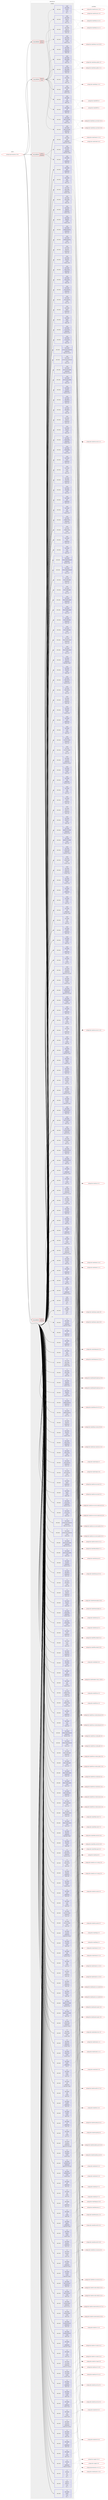 digraph prolog {

# *************
# Graph options
# *************

newrank=true;
concentrate=true;
compound=true;
graph [rankdir=LR,fontname=Helvetica,fontsize=10,ranksep=1.5];#, ranksep=2.5, nodesep=0.2];
edge  [arrowhead=vee];
node  [fontname=Helvetica,fontsize=10];

# **********
# The ebuild
# **********

subgraph cluster_leftcol {
color=gray;
label=<<i>ebuild</i>>;
id [label="portage://app-text/pandoc-2.18-r2", color=red, width=4, href="../app-text/pandoc-2.18-r2.svg"];
}

# ****************
# The dependencies
# ****************

subgraph cluster_midcol {
color=gray;
label=<<i>dependencies</i>>;
subgraph cluster_compile {
fillcolor="#eeeeee";
style=filled;
label=<<i>compile</i>>;
subgraph cond16817 {
dependency59706 [label=<<TABLE BORDER="0" CELLBORDER="1" CELLSPACING="0" CELLPADDING="4"><TR><TD ROWSPAN="3" CELLPADDING="10">use_conditional</TD></TR><TR><TD>positive</TD></TR><TR><TD>hscolour</TD></TR></TABLE>>, shape=none, color=red];
subgraph pack42322 {
dependency59719 [label=<<TABLE BORDER="0" CELLBORDER="1" CELLSPACING="0" CELLPADDING="4" WIDTH="220"><TR><TD ROWSPAN="6" CELLPADDING="30">pack_dep</TD></TR><TR><TD WIDTH="110">install</TD></TR><TR><TD>dev-haskell</TD></TR><TR><TD>hscolour</TD></TR><TR><TD>none</TD></TR><TR><TD>[[],,,,]</TD></TR></TABLE>>, shape=none, color=blue];
}
dependency59706:e -> dependency59719:w [weight=20,style="dashed",arrowhead="vee"];
}
id:e -> dependency59706:w [weight=20,style="solid",arrowhead="vee"];
subgraph cond16822 {
dependency59723 [label=<<TABLE BORDER="0" CELLBORDER="1" CELLSPACING="0" CELLPADDING="4"><TR><TD ROWSPAN="3" CELLPADDING="10">use_conditional</TD></TR><TR><TD>positive</TD></TR><TR><TD>test</TD></TR></TABLE>>, shape=none, color=red];
subgraph pack42344 {
dependency59738 [label=<<TABLE BORDER="0" CELLBORDER="1" CELLSPACING="0" CELLPADDING="4" WIDTH="220"><TR><TD ROWSPAN="6" CELLPADDING="30">pack_dep</TD></TR><TR><TD WIDTH="110">install</TD></TR><TR><TD>dev-haskell</TD></TR><TR><TD>diff</TD></TR><TR><TD>greaterequal</TD></TR><TR><TD>[[0,2],,,0.2]</TD></TR></TABLE>>, shape=none, color=blue];
}
dependency59723:e -> dependency59738:w [weight=20,style="dashed",arrowhead="vee"];
subgraph pack42365 {
dependency59806 [label=<<TABLE BORDER="0" CELLBORDER="1" CELLSPACING="0" CELLPADDING="4" WIDTH="220"><TR><TD ROWSPAN="6" CELLPADDING="30">pack_dep</TD></TR><TR><TD WIDTH="110">install</TD></TR><TR><TD>dev-haskell</TD></TR><TR><TD>diff</TD></TR><TR><TD>smaller</TD></TR><TR><TD>[[0,5],,,0.5]</TD></TR></TABLE>>, shape=none, color=blue];
}
dependency59723:e -> dependency59806:w [weight=20,style="dashed",arrowhead="vee"];
subgraph pack42403 {
dependency59809 [label=<<TABLE BORDER="0" CELLBORDER="1" CELLSPACING="0" CELLPADDING="4" WIDTH="220"><TR><TD ROWSPAN="6" CELLPADDING="30">pack_dep</TD></TR><TR><TD WIDTH="110">install</TD></TR><TR><TD>dev-haskell</TD></TR><TR><TD>tasty</TD></TR><TR><TD>greaterequal</TD></TR><TR><TD>[[0,11],,,0.11]</TD></TR></TABLE>>, shape=none, color=blue];
}
dependency59723:e -> dependency59809:w [weight=20,style="dashed",arrowhead="vee"];
subgraph pack42407 {
dependency59828 [label=<<TABLE BORDER="0" CELLBORDER="1" CELLSPACING="0" CELLPADDING="4" WIDTH="220"><TR><TD ROWSPAN="6" CELLPADDING="30">pack_dep</TD></TR><TR><TD WIDTH="110">install</TD></TR><TR><TD>dev-haskell</TD></TR><TR><TD>tasty</TD></TR><TR><TD>smaller</TD></TR><TR><TD>[[1,5],,,1.5]</TD></TR></TABLE>>, shape=none, color=blue];
}
dependency59723:e -> dependency59828:w [weight=20,style="dashed",arrowhead="vee"];
subgraph pack42426 {
dependency59887 [label=<<TABLE BORDER="0" CELLBORDER="1" CELLSPACING="0" CELLPADDING="4" WIDTH="220"><TR><TD ROWSPAN="6" CELLPADDING="30">pack_dep</TD></TR><TR><TD WIDTH="110">install</TD></TR><TR><TD>dev-haskell</TD></TR><TR><TD>tasty-golden</TD></TR><TR><TD>greaterequal</TD></TR><TR><TD>[[2,3],,,2.3]</TD></TR></TABLE>>, shape=none, color=blue];
}
dependency59723:e -> dependency59887:w [weight=20,style="dashed",arrowhead="vee"];
subgraph pack42471 {
dependency59893 [label=<<TABLE BORDER="0" CELLBORDER="1" CELLSPACING="0" CELLPADDING="4" WIDTH="220"><TR><TD ROWSPAN="6" CELLPADDING="30">pack_dep</TD></TR><TR><TD WIDTH="110">install</TD></TR><TR><TD>dev-haskell</TD></TR><TR><TD>tasty-golden</TD></TR><TR><TD>smaller</TD></TR><TR><TD>[[2,4],,,2.4]</TD></TR></TABLE>>, shape=none, color=blue];
}
dependency59723:e -> dependency59893:w [weight=20,style="dashed",arrowhead="vee"];
subgraph pack42474 {
dependency59913 [label=<<TABLE BORDER="0" CELLBORDER="1" CELLSPACING="0" CELLPADDING="4" WIDTH="220"><TR><TD ROWSPAN="6" CELLPADDING="30">pack_dep</TD></TR><TR><TD WIDTH="110">install</TD></TR><TR><TD>dev-haskell</TD></TR><TR><TD>tasty-hunit</TD></TR><TR><TD>greaterequal</TD></TR><TR><TD>[[0,9],,,0.9]</TD></TR></TABLE>>, shape=none, color=blue];
}
dependency59723:e -> dependency59913:w [weight=20,style="dashed",arrowhead="vee"];
subgraph pack42490 {
dependency59962 [label=<<TABLE BORDER="0" CELLBORDER="1" CELLSPACING="0" CELLPADDING="4" WIDTH="220"><TR><TD ROWSPAN="6" CELLPADDING="30">pack_dep</TD></TR><TR><TD WIDTH="110">install</TD></TR><TR><TD>dev-haskell</TD></TR><TR><TD>tasty-hunit</TD></TR><TR><TD>smaller</TD></TR><TR><TD>[[0,11],,,0.11]</TD></TR></TABLE>>, shape=none, color=blue];
}
dependency59723:e -> dependency59962:w [weight=20,style="dashed",arrowhead="vee"];
subgraph pack42535 {
dependency59969 [label=<<TABLE BORDER="0" CELLBORDER="1" CELLSPACING="0" CELLPADDING="4" WIDTH="220"><TR><TD ROWSPAN="6" CELLPADDING="30">pack_dep</TD></TR><TR><TD WIDTH="110">install</TD></TR><TR><TD>dev-haskell</TD></TR><TR><TD>tasty-lua</TD></TR><TR><TD>greaterequal</TD></TR><TR><TD>[[1,0],,,1.0]</TD></TR></TABLE>>, shape=none, color=blue];
}
dependency59723:e -> dependency59969:w [weight=20,style="dashed",arrowhead="vee"];
subgraph pack42539 {
dependency59972 [label=<<TABLE BORDER="0" CELLBORDER="1" CELLSPACING="0" CELLPADDING="4" WIDTH="220"><TR><TD ROWSPAN="6" CELLPADDING="30">pack_dep</TD></TR><TR><TD WIDTH="110">install</TD></TR><TR><TD>dev-haskell</TD></TR><TR><TD>tasty-lua</TD></TR><TR><TD>smaller</TD></TR><TR><TD>[[1,1],,,1.1]</TD></TR></TABLE>>, shape=none, color=blue];
}
dependency59723:e -> dependency59972:w [weight=20,style="dashed",arrowhead="vee"];
subgraph pack42551 {
dependency59993 [label=<<TABLE BORDER="0" CELLBORDER="1" CELLSPACING="0" CELLPADDING="4" WIDTH="220"><TR><TD ROWSPAN="6" CELLPADDING="30">pack_dep</TD></TR><TR><TD WIDTH="110">install</TD></TR><TR><TD>dev-haskell</TD></TR><TR><TD>tasty-quickcheck</TD></TR><TR><TD>greaterequal</TD></TR><TR><TD>[[0,8],,,0.8]</TD></TR></TABLE>>, shape=none, color=blue];
}
dependency59723:e -> dependency59993:w [weight=20,style="dashed",arrowhead="vee"];
subgraph pack42558 {
dependency60047 [label=<<TABLE BORDER="0" CELLBORDER="1" CELLSPACING="0" CELLPADDING="4" WIDTH="220"><TR><TD ROWSPAN="6" CELLPADDING="30">pack_dep</TD></TR><TR><TD WIDTH="110">install</TD></TR><TR><TD>dev-haskell</TD></TR><TR><TD>tasty-quickcheck</TD></TR><TR><TD>smaller</TD></TR><TR><TD>[[0,11],,,0.11]</TD></TR></TABLE>>, shape=none, color=blue];
}
dependency59723:e -> dependency60047:w [weight=20,style="dashed",arrowhead="vee"];
}
id:e -> dependency59723:w [weight=20,style="solid",arrowhead="vee"];
subgraph cond16881 {
dependency60052 [label=<<TABLE BORDER="0" CELLBORDER="1" CELLSPACING="0" CELLPADDING="4"><TR><TD ROWSPAN="3" CELLPADDING="10">use_conditional</TD></TR><TR><TD>positive</TD></TR><TR><TD>trypandoc</TD></TR></TABLE>>, shape=none, color=red];
subgraph pack42600 {
dependency60054 [label=<<TABLE BORDER="0" CELLBORDER="1" CELLSPACING="0" CELLPADDING="4" WIDTH="220"><TR><TD ROWSPAN="6" CELLPADDING="30">pack_dep</TD></TR><TR><TD WIDTH="110">install</TD></TR><TR><TD>dev-haskell</TD></TR><TR><TD>wai</TD></TR><TR><TD>greaterequal</TD></TR><TR><TD>[[0,3],,,0.3]</TD></TR></TABLE>>, shape=none, color=blue];
}
dependency60052:e -> dependency60054:w [weight=20,style="dashed",arrowhead="vee"];
subgraph pack42619 {
dependency60077 [label=<<TABLE BORDER="0" CELLBORDER="1" CELLSPACING="0" CELLPADDING="4" WIDTH="220"><TR><TD ROWSPAN="6" CELLPADDING="30">pack_dep</TD></TR><TR><TD WIDTH="110">install</TD></TR><TR><TD>dev-haskell</TD></TR><TR><TD>wai-extra</TD></TR><TR><TD>greaterequal</TD></TR><TR><TD>[[3,0,24],,,3.0.24]</TD></TR></TABLE>>, shape=none, color=blue];
}
dependency60052:e -> dependency60077:w [weight=20,style="dashed",arrowhead="vee"];
}
id:e -> dependency60052:w [weight=20,style="solid",arrowhead="vee"];
subgraph pack42643 {
dependency60106 [label=<<TABLE BORDER="0" CELLBORDER="1" CELLSPACING="0" CELLPADDING="4" WIDTH="220"><TR><TD ROWSPAN="6" CELLPADDING="30">pack_dep</TD></TR><TR><TD WIDTH="110">install</TD></TR><TR><TD>dev-haskell</TD></TR><TR><TD>aeson</TD></TR><TR><TD>greaterequal</TD></TR><TR><TD>[[0,7],,,0.7]</TD></TR></TABLE>>, shape=none, color=blue];
}
id:e -> dependency60106:w [weight=20,style="solid",arrowhead="vee"];
subgraph pack42651 {
dependency60148 [label=<<TABLE BORDER="0" CELLBORDER="1" CELLSPACING="0" CELLPADDING="4" WIDTH="220"><TR><TD ROWSPAN="6" CELLPADDING="30">pack_dep</TD></TR><TR><TD WIDTH="110">install</TD></TR><TR><TD>dev-haskell</TD></TR><TR><TD>aeson</TD></TR><TR><TD>smaller</TD></TR><TR><TD>[[2,1],,,2.1]</TD></TR></TABLE>>, shape=none, color=blue];
}
id:e -> dependency60148:w [weight=20,style="solid",arrowhead="vee"];
subgraph pack42710 {
dependency60208 [label=<<TABLE BORDER="0" CELLBORDER="1" CELLSPACING="0" CELLPADDING="4" WIDTH="220"><TR><TD ROWSPAN="6" CELLPADDING="30">pack_dep</TD></TR><TR><TD WIDTH="110">install</TD></TR><TR><TD>dev-haskell</TD></TR><TR><TD>aeson-pretty</TD></TR><TR><TD>greaterequal</TD></TR><TR><TD>[[0,8,9],,,0.8.9]</TD></TR></TABLE>>, shape=none, color=blue];
}
id:e -> dependency60208:w [weight=20,style="solid",arrowhead="vee"];
subgraph pack42794 {
dependency60289 [label=<<TABLE BORDER="0" CELLBORDER="1" CELLSPACING="0" CELLPADDING="4" WIDTH="220"><TR><TD ROWSPAN="6" CELLPADDING="30">pack_dep</TD></TR><TR><TD WIDTH="110">install</TD></TR><TR><TD>dev-haskell</TD></TR><TR><TD>aeson-pretty</TD></TR><TR><TD>smaller</TD></TR><TR><TD>[[0,9],,,0.9]</TD></TR></TABLE>>, shape=none, color=blue];
}
id:e -> dependency60289:w [weight=20,style="solid",arrowhead="vee"];
subgraph pack42845 {
dependency60435 [label=<<TABLE BORDER="0" CELLBORDER="1" CELLSPACING="0" CELLPADDING="4" WIDTH="220"><TR><TD ROWSPAN="6" CELLPADDING="30">pack_dep</TD></TR><TR><TD WIDTH="110">install</TD></TR><TR><TD>dev-haskell</TD></TR><TR><TD>attoparsec</TD></TR><TR><TD>greaterequal</TD></TR><TR><TD>[[0,12],,,0.12]</TD></TR></TABLE>>, shape=none, color=blue];
}
id:e -> dependency60435:w [weight=20,style="solid",arrowhead="vee"];
subgraph pack42927 {
dependency60543 [label=<<TABLE BORDER="0" CELLBORDER="1" CELLSPACING="0" CELLPADDING="4" WIDTH="220"><TR><TD ROWSPAN="6" CELLPADDING="30">pack_dep</TD></TR><TR><TD WIDTH="110">install</TD></TR><TR><TD>dev-haskell</TD></TR><TR><TD>attoparsec</TD></TR><TR><TD>smaller</TD></TR><TR><TD>[[0,15],,,0.15]</TD></TR></TABLE>>, shape=none, color=blue];
}
id:e -> dependency60543:w [weight=20,style="solid",arrowhead="vee"];
subgraph pack43010 {
dependency60563 [label=<<TABLE BORDER="0" CELLBORDER="1" CELLSPACING="0" CELLPADDING="4" WIDTH="220"><TR><TD ROWSPAN="6" CELLPADDING="30">pack_dep</TD></TR><TR><TD WIDTH="110">install</TD></TR><TR><TD>dev-haskell</TD></TR><TR><TD>base64-bytestring</TD></TR><TR><TD>greaterequal</TD></TR><TR><TD>[[0,1],,,0.1]</TD></TR></TABLE>>, shape=none, color=blue];
}
id:e -> dependency60563:w [weight=20,style="solid",arrowhead="vee"];
subgraph pack43025 {
dependency60599 [label=<<TABLE BORDER="0" CELLBORDER="1" CELLSPACING="0" CELLPADDING="4" WIDTH="220"><TR><TD ROWSPAN="6" CELLPADDING="30">pack_dep</TD></TR><TR><TD WIDTH="110">install</TD></TR><TR><TD>dev-haskell</TD></TR><TR><TD>base64-bytestring</TD></TR><TR><TD>smaller</TD></TR><TR><TD>[[1,3],,,1.3]</TD></TR></TABLE>>, shape=none, color=blue];
}
id:e -> dependency60599:w [weight=20,style="solid",arrowhead="vee"];
subgraph pack43039 {
dependency60601 [label=<<TABLE BORDER="0" CELLBORDER="1" CELLSPACING="0" CELLPADDING="4" WIDTH="220"><TR><TD ROWSPAN="6" CELLPADDING="30">pack_dep</TD></TR><TR><TD WIDTH="110">install</TD></TR><TR><TD>dev-haskell</TD></TR><TR><TD>blaze-html</TD></TR><TR><TD>greaterequal</TD></TR><TR><TD>[[0,9],,,0.9]</TD></TR></TABLE>>, shape=none, color=blue];
}
id:e -> dependency60601:w [weight=20,style="solid",arrowhead="vee"];
subgraph pack43045 {
dependency60608 [label=<<TABLE BORDER="0" CELLBORDER="1" CELLSPACING="0" CELLPADDING="4" WIDTH="220"><TR><TD ROWSPAN="6" CELLPADDING="30">pack_dep</TD></TR><TR><TD WIDTH="110">install</TD></TR><TR><TD>dev-haskell</TD></TR><TR><TD>blaze-html</TD></TR><TR><TD>smaller</TD></TR><TR><TD>[[0,10],,,0.10]</TD></TR></TABLE>>, shape=none, color=blue];
}
id:e -> dependency60608:w [weight=20,style="solid",arrowhead="vee"];
subgraph pack43066 {
dependency60626 [label=<<TABLE BORDER="0" CELLBORDER="1" CELLSPACING="0" CELLPADDING="4" WIDTH="220"><TR><TD ROWSPAN="6" CELLPADDING="30">pack_dep</TD></TR><TR><TD WIDTH="110">install</TD></TR><TR><TD>dev-haskell</TD></TR><TR><TD>blaze-markup</TD></TR><TR><TD>greaterequal</TD></TR><TR><TD>[[0,8],,,0.8]</TD></TR></TABLE>>, shape=none, color=blue];
}
id:e -> dependency60626:w [weight=20,style="solid",arrowhead="vee"];
subgraph pack43070 {
dependency60673 [label=<<TABLE BORDER="0" CELLBORDER="1" CELLSPACING="0" CELLPADDING="4" WIDTH="220"><TR><TD ROWSPAN="6" CELLPADDING="30">pack_dep</TD></TR><TR><TD WIDTH="110">install</TD></TR><TR><TD>dev-haskell</TD></TR><TR><TD>blaze-markup</TD></TR><TR><TD>smaller</TD></TR><TR><TD>[[0,9],,,0.9]</TD></TR></TABLE>>, shape=none, color=blue];
}
id:e -> dependency60673:w [weight=20,style="solid",arrowhead="vee"];
subgraph pack43103 {
dependency60718 [label=<<TABLE BORDER="0" CELLBORDER="1" CELLSPACING="0" CELLPADDING="4" WIDTH="220"><TR><TD ROWSPAN="6" CELLPADDING="30">pack_dep</TD></TR><TR><TD WIDTH="110">install</TD></TR><TR><TD>dev-haskell</TD></TR><TR><TD>cabal</TD></TR><TR><TD>greaterequal</TD></TR><TR><TD>[[3,2,0,0],,,3.2.0.0]</TD></TR></TABLE>>, shape=none, color=blue];
}
id:e -> dependency60718:w [weight=20,style="solid",arrowhead="vee"];
subgraph pack43138 {
dependency60731 [label=<<TABLE BORDER="0" CELLBORDER="1" CELLSPACING="0" CELLPADDING="4" WIDTH="220"><TR><TD ROWSPAN="6" CELLPADDING="30">pack_dep</TD></TR><TR><TD WIDTH="110">install</TD></TR><TR><TD>dev-haskell</TD></TR><TR><TD>case-insensitive</TD></TR><TR><TD>greaterequal</TD></TR><TR><TD>[[1,2],,,1.2]</TD></TR></TABLE>>, shape=none, color=blue];
}
id:e -> dependency60731:w [weight=20,style="solid",arrowhead="vee"];
subgraph pack43145 {
dependency60735 [label=<<TABLE BORDER="0" CELLBORDER="1" CELLSPACING="0" CELLPADDING="4" WIDTH="220"><TR><TD ROWSPAN="6" CELLPADDING="30">pack_dep</TD></TR><TR><TD WIDTH="110">install</TD></TR><TR><TD>dev-haskell</TD></TR><TR><TD>case-insensitive</TD></TR><TR><TD>smaller</TD></TR><TR><TD>[[1,3],,,1.3]</TD></TR></TABLE>>, shape=none, color=blue];
}
id:e -> dependency60735:w [weight=20,style="solid",arrowhead="vee"];
subgraph pack43149 {
dependency60757 [label=<<TABLE BORDER="0" CELLBORDER="1" CELLSPACING="0" CELLPADDING="4" WIDTH="220"><TR><TD ROWSPAN="6" CELLPADDING="30">pack_dep</TD></TR><TR><TD WIDTH="110">install</TD></TR><TR><TD>dev-haskell</TD></TR><TR><TD>citeproc</TD></TR><TR><TD>greaterequal</TD></TR><TR><TD>[[0,7],,,0.7]</TD></TR></TABLE>>, shape=none, color=blue];
}
id:e -> dependency60757:w [weight=20,style="solid",arrowhead="vee"];
subgraph pack43167 {
dependency60775 [label=<<TABLE BORDER="0" CELLBORDER="1" CELLSPACING="0" CELLPADDING="4" WIDTH="220"><TR><TD ROWSPAN="6" CELLPADDING="30">pack_dep</TD></TR><TR><TD WIDTH="110">install</TD></TR><TR><TD>dev-haskell</TD></TR><TR><TD>citeproc</TD></TR><TR><TD>smaller</TD></TR><TR><TD>[[0,8],,,0.8]</TD></TR></TABLE>>, shape=none, color=blue];
}
id:e -> dependency60775:w [weight=20,style="solid",arrowhead="vee"];
subgraph pack43182 {
dependency60779 [label=<<TABLE BORDER="0" CELLBORDER="1" CELLSPACING="0" CELLPADDING="4" WIDTH="220"><TR><TD ROWSPAN="6" CELLPADDING="30">pack_dep</TD></TR><TR><TD WIDTH="110">install</TD></TR><TR><TD>dev-haskell</TD></TR><TR><TD>commonmark</TD></TR><TR><TD>greaterequal</TD></TR><TR><TD>[[0,2,2],,,0.2.2]</TD></TR></TABLE>>, shape=none, color=blue];
}
id:e -> dependency60779:w [weight=20,style="solid",arrowhead="vee"];
subgraph pack43202 {
dependency60806 [label=<<TABLE BORDER="0" CELLBORDER="1" CELLSPACING="0" CELLPADDING="4" WIDTH="220"><TR><TD ROWSPAN="6" CELLPADDING="30">pack_dep</TD></TR><TR><TD WIDTH="110">install</TD></TR><TR><TD>dev-haskell</TD></TR><TR><TD>commonmark</TD></TR><TR><TD>smaller</TD></TR><TR><TD>[[0,3],,,0.3]</TD></TR></TABLE>>, shape=none, color=blue];
}
id:e -> dependency60806:w [weight=20,style="solid",arrowhead="vee"];
subgraph pack43206 {
dependency60810 [label=<<TABLE BORDER="0" CELLBORDER="1" CELLSPACING="0" CELLPADDING="4" WIDTH="220"><TR><TD ROWSPAN="6" CELLPADDING="30">pack_dep</TD></TR><TR><TD WIDTH="110">install</TD></TR><TR><TD>dev-haskell</TD></TR><TR><TD>commonmark-extensions</TD></TR><TR><TD>greaterequal</TD></TR><TR><TD>[[0,2,3,1],,,0.2.3.1]</TD></TR></TABLE>>, shape=none, color=blue];
}
id:e -> dependency60810:w [weight=20,style="solid",arrowhead="vee"];
subgraph pack43267 {
dependency60908 [label=<<TABLE BORDER="0" CELLBORDER="1" CELLSPACING="0" CELLPADDING="4" WIDTH="220"><TR><TD ROWSPAN="6" CELLPADDING="30">pack_dep</TD></TR><TR><TD WIDTH="110">install</TD></TR><TR><TD>dev-haskell</TD></TR><TR><TD>commonmark-extensions</TD></TR><TR><TD>smaller</TD></TR><TR><TD>[[0,3],,,0.3]</TD></TR></TABLE>>, shape=none, color=blue];
}
id:e -> dependency60908:w [weight=20,style="solid",arrowhead="vee"];
subgraph pack43294 {
dependency60958 [label=<<TABLE BORDER="0" CELLBORDER="1" CELLSPACING="0" CELLPADDING="4" WIDTH="220"><TR><TD ROWSPAN="6" CELLPADDING="30">pack_dep</TD></TR><TR><TD WIDTH="110">install</TD></TR><TR><TD>dev-haskell</TD></TR><TR><TD>commonmark-pandoc</TD></TR><TR><TD>greaterequal</TD></TR><TR><TD>[[0,2,1,2],,,0.2.1.2]</TD></TR></TABLE>>, shape=none, color=blue];
}
id:e -> dependency60958:w [weight=20,style="solid",arrowhead="vee"];
subgraph pack43359 {
dependency61037 [label=<<TABLE BORDER="0" CELLBORDER="1" CELLSPACING="0" CELLPADDING="4" WIDTH="220"><TR><TD ROWSPAN="6" CELLPADDING="30">pack_dep</TD></TR><TR><TD WIDTH="110">install</TD></TR><TR><TD>dev-haskell</TD></TR><TR><TD>commonmark-pandoc</TD></TR><TR><TD>smaller</TD></TR><TR><TD>[[0,3],,,0.3]</TD></TR></TABLE>>, shape=none, color=blue];
}
id:e -> dependency61037:w [weight=20,style="solid",arrowhead="vee"];
subgraph pack43393 {
dependency61070 [label=<<TABLE BORDER="0" CELLBORDER="1" CELLSPACING="0" CELLPADDING="4" WIDTH="220"><TR><TD ROWSPAN="6" CELLPADDING="30">pack_dep</TD></TR><TR><TD WIDTH="110">install</TD></TR><TR><TD>dev-haskell</TD></TR><TR><TD>connection</TD></TR><TR><TD>greaterequal</TD></TR><TR><TD>[[0,3,1],,,0.3.1]</TD></TR></TABLE>>, shape=none, color=blue];
}
id:e -> dependency61070:w [weight=20,style="solid",arrowhead="vee"];
subgraph pack43409 {
dependency61119 [label=<<TABLE BORDER="0" CELLBORDER="1" CELLSPACING="0" CELLPADDING="4" WIDTH="220"><TR><TD ROWSPAN="6" CELLPADDING="30">pack_dep</TD></TR><TR><TD WIDTH="110">install</TD></TR><TR><TD>dev-haskell</TD></TR><TR><TD>data-default</TD></TR><TR><TD>greaterequal</TD></TR><TR><TD>[[0,4],,,0.4]</TD></TR></TABLE>>, shape=none, color=blue];
}
id:e -> dependency61119:w [weight=20,style="solid",arrowhead="vee"];
subgraph pack43476 {
dependency61167 [label=<<TABLE BORDER="0" CELLBORDER="1" CELLSPACING="0" CELLPADDING="4" WIDTH="220"><TR><TD ROWSPAN="6" CELLPADDING="30">pack_dep</TD></TR><TR><TD WIDTH="110">install</TD></TR><TR><TD>dev-haskell</TD></TR><TR><TD>data-default</TD></TR><TR><TD>smaller</TD></TR><TR><TD>[[0,8],,,0.8]</TD></TR></TABLE>>, shape=none, color=blue];
}
id:e -> dependency61167:w [weight=20,style="solid",arrowhead="vee"];
subgraph pack43479 {
dependency61170 [label=<<TABLE BORDER="0" CELLBORDER="1" CELLSPACING="0" CELLPADDING="4" WIDTH="220"><TR><TD ROWSPAN="6" CELLPADDING="30">pack_dep</TD></TR><TR><TD WIDTH="110">install</TD></TR><TR><TD>dev-haskell</TD></TR><TR><TD>doclayout</TD></TR><TR><TD>greaterequal</TD></TR><TR><TD>[[0,4],,,0.4]</TD></TR></TABLE>>, shape=none, color=blue];
}
id:e -> dependency61170:w [weight=20,style="solid",arrowhead="vee"];
subgraph pack43483 {
dependency61189 [label=<<TABLE BORDER="0" CELLBORDER="1" CELLSPACING="0" CELLPADDING="4" WIDTH="220"><TR><TD ROWSPAN="6" CELLPADDING="30">pack_dep</TD></TR><TR><TD WIDTH="110">install</TD></TR><TR><TD>dev-haskell</TD></TR><TR><TD>doclayout</TD></TR><TR><TD>smaller</TD></TR><TR><TD>[[0,5],,,0.5]</TD></TR></TABLE>>, shape=none, color=blue];
}
id:e -> dependency61189:w [weight=20,style="solid",arrowhead="vee"];
subgraph pack43495 {
dependency61195 [label=<<TABLE BORDER="0" CELLBORDER="1" CELLSPACING="0" CELLPADDING="4" WIDTH="220"><TR><TD ROWSPAN="6" CELLPADDING="30">pack_dep</TD></TR><TR><TD WIDTH="110">install</TD></TR><TR><TD>dev-haskell</TD></TR><TR><TD>doctemplates</TD></TR><TR><TD>greaterequal</TD></TR><TR><TD>[[0,10],,,0.10]</TD></TR></TABLE>>, shape=none, color=blue];
}
id:e -> dependency61195:w [weight=20,style="solid",arrowhead="vee"];
subgraph pack43498 {
dependency61197 [label=<<TABLE BORDER="0" CELLBORDER="1" CELLSPACING="0" CELLPADDING="4" WIDTH="220"><TR><TD ROWSPAN="6" CELLPADDING="30">pack_dep</TD></TR><TR><TD WIDTH="110">install</TD></TR><TR><TD>dev-haskell</TD></TR><TR><TD>doctemplates</TD></TR><TR><TD>smaller</TD></TR><TR><TD>[[0,11],,,0.11]</TD></TR></TABLE>>, shape=none, color=blue];
}
id:e -> dependency61197:w [weight=20,style="solid",arrowhead="vee"];
subgraph pack43539 {
dependency61262 [label=<<TABLE BORDER="0" CELLBORDER="1" CELLSPACING="0" CELLPADDING="4" WIDTH="220"><TR><TD ROWSPAN="6" CELLPADDING="30">pack_dep</TD></TR><TR><TD WIDTH="110">install</TD></TR><TR><TD>dev-haskell</TD></TR><TR><TD>emojis</TD></TR><TR><TD>greaterequal</TD></TR><TR><TD>[[0,1],,,0.1]</TD></TR></TABLE>>, shape=none, color=blue];
}
id:e -> dependency61262:w [weight=20,style="solid",arrowhead="vee"];
subgraph pack43551 {
dependency61276 [label=<<TABLE BORDER="0" CELLBORDER="1" CELLSPACING="0" CELLPADDING="4" WIDTH="220"><TR><TD ROWSPAN="6" CELLPADDING="30">pack_dep</TD></TR><TR><TD WIDTH="110">install</TD></TR><TR><TD>dev-haskell</TD></TR><TR><TD>emojis</TD></TR><TR><TD>smaller</TD></TR><TR><TD>[[0,2],,,0.2]</TD></TR></TABLE>>, shape=none, color=blue];
}
id:e -> dependency61276:w [weight=20,style="solid",arrowhead="vee"];
subgraph pack43564 {
dependency61305 [label=<<TABLE BORDER="0" CELLBORDER="1" CELLSPACING="0" CELLPADDING="4" WIDTH="220"><TR><TD ROWSPAN="6" CELLPADDING="30">pack_dep</TD></TR><TR><TD WIDTH="110">install</TD></TR><TR><TD>dev-haskell</TD></TR><TR><TD>file-embed</TD></TR><TR><TD>greaterequal</TD></TR><TR><TD>[[0,0],,,0.0]</TD></TR></TABLE>>, shape=none, color=blue];
}
id:e -> dependency61305:w [weight=20,style="solid",arrowhead="vee"];
subgraph pack43585 {
dependency61310 [label=<<TABLE BORDER="0" CELLBORDER="1" CELLSPACING="0" CELLPADDING="4" WIDTH="220"><TR><TD ROWSPAN="6" CELLPADDING="30">pack_dep</TD></TR><TR><TD WIDTH="110">install</TD></TR><TR><TD>dev-haskell</TD></TR><TR><TD>file-embed</TD></TR><TR><TD>smaller</TD></TR><TR><TD>[[0,1],,,0.1]</TD></TR></TABLE>>, shape=none, color=blue];
}
id:e -> dependency61310:w [weight=20,style="solid",arrowhead="vee"];
subgraph pack43631 {
dependency61394 [label=<<TABLE BORDER="0" CELLBORDER="1" CELLSPACING="0" CELLPADDING="4" WIDTH="220"><TR><TD ROWSPAN="6" CELLPADDING="30">pack_dep</TD></TR><TR><TD WIDTH="110">install</TD></TR><TR><TD>dev-haskell</TD></TR><TR><TD>glob</TD></TR><TR><TD>greaterequal</TD></TR><TR><TD>[[0,7],,,0.7]</TD></TR></TABLE>>, shape=none, color=blue];
}
id:e -> dependency61394:w [weight=20,style="solid",arrowhead="vee"];
subgraph pack43652 {
dependency61442 [label=<<TABLE BORDER="0" CELLBORDER="1" CELLSPACING="0" CELLPADDING="4" WIDTH="220"><TR><TD ROWSPAN="6" CELLPADDING="30">pack_dep</TD></TR><TR><TD WIDTH="110">install</TD></TR><TR><TD>dev-haskell</TD></TR><TR><TD>glob</TD></TR><TR><TD>smaller</TD></TR><TR><TD>[[0,11],,,0.11]</TD></TR></TABLE>>, shape=none, color=blue];
}
id:e -> dependency61442:w [weight=20,style="solid",arrowhead="vee"];
subgraph pack43703 {
dependency61498 [label=<<TABLE BORDER="0" CELLBORDER="1" CELLSPACING="0" CELLPADDING="4" WIDTH="220"><TR><TD ROWSPAN="6" CELLPADDING="30">pack_dep</TD></TR><TR><TD WIDTH="110">install</TD></TR><TR><TD>dev-haskell</TD></TR><TR><TD>haddock-library</TD></TR><TR><TD>greaterequal</TD></TR><TR><TD>[[1,10],,,1.10]</TD></TR></TABLE>>, shape=none, color=blue];
}
id:e -> dependency61498:w [weight=20,style="solid",arrowhead="vee"];
subgraph pack43740 {
dependency61525 [label=<<TABLE BORDER="0" CELLBORDER="1" CELLSPACING="0" CELLPADDING="4" WIDTH="220"><TR><TD ROWSPAN="6" CELLPADDING="30">pack_dep</TD></TR><TR><TD WIDTH="110">install</TD></TR><TR><TD>dev-haskell</TD></TR><TR><TD>haddock-library</TD></TR><TR><TD>smaller</TD></TR><TR><TD>[[1,11],,,1.11]</TD></TR></TABLE>>, shape=none, color=blue];
}
id:e -> dependency61525:w [weight=20,style="solid",arrowhead="vee"];
subgraph pack43776 {
dependency61578 [label=<<TABLE BORDER="0" CELLBORDER="1" CELLSPACING="0" CELLPADDING="4" WIDTH="220"><TR><TD ROWSPAN="6" CELLPADDING="30">pack_dep</TD></TR><TR><TD WIDTH="110">install</TD></TR><TR><TD>dev-haskell</TD></TR><TR><TD>hslua</TD></TR><TR><TD>greaterequal</TD></TR><TR><TD>[[2,2],,,2.2]</TD></TR></TABLE>>, shape=none, color=blue];
}
id:e -> dependency61578:w [weight=20,style="solid",arrowhead="vee"];
subgraph pack43787 {
dependency61582 [label=<<TABLE BORDER="0" CELLBORDER="1" CELLSPACING="0" CELLPADDING="4" WIDTH="220"><TR><TD ROWSPAN="6" CELLPADDING="30">pack_dep</TD></TR><TR><TD WIDTH="110">install</TD></TR><TR><TD>dev-haskell</TD></TR><TR><TD>hslua</TD></TR><TR><TD>smaller</TD></TR><TR><TD>[[2,3],,,2.3]</TD></TR></TABLE>>, shape=none, color=blue];
}
id:e -> dependency61582:w [weight=20,style="solid",arrowhead="vee"];
subgraph pack43821 {
dependency61638 [label=<<TABLE BORDER="0" CELLBORDER="1" CELLSPACING="0" CELLPADDING="4" WIDTH="220"><TR><TD ROWSPAN="6" CELLPADDING="30">pack_dep</TD></TR><TR><TD WIDTH="110">install</TD></TR><TR><TD>dev-haskell</TD></TR><TR><TD>hslua-module-doclayout</TD></TR><TR><TD>greaterequal</TD></TR><TR><TD>[[1,0,4],,,1.0.4]</TD></TR></TABLE>>, shape=none, color=blue];
}
id:e -> dependency61638:w [weight=20,style="solid",arrowhead="vee"];
subgraph pack43854 {
dependency61696 [label=<<TABLE BORDER="0" CELLBORDER="1" CELLSPACING="0" CELLPADDING="4" WIDTH="220"><TR><TD ROWSPAN="6" CELLPADDING="30">pack_dep</TD></TR><TR><TD WIDTH="110">install</TD></TR><TR><TD>dev-haskell</TD></TR><TR><TD>hslua-module-doclayout</TD></TR><TR><TD>smaller</TD></TR><TR><TD>[[1,1],,,1.1]</TD></TR></TABLE>>, shape=none, color=blue];
}
id:e -> dependency61696:w [weight=20,style="solid",arrowhead="vee"];
subgraph pack43885 {
dependency61708 [label=<<TABLE BORDER="0" CELLBORDER="1" CELLSPACING="0" CELLPADDING="4" WIDTH="220"><TR><TD ROWSPAN="6" CELLPADDING="30">pack_dep</TD></TR><TR><TD WIDTH="110">install</TD></TR><TR><TD>dev-haskell</TD></TR><TR><TD>hslua-module-path</TD></TR><TR><TD>greaterequal</TD></TR><TR><TD>[[1,0],,,1.0]</TD></TR></TABLE>>, shape=none, color=blue];
}
id:e -> dependency61708:w [weight=20,style="solid",arrowhead="vee"];
subgraph pack43918 {
dependency61746 [label=<<TABLE BORDER="0" CELLBORDER="1" CELLSPACING="0" CELLPADDING="4" WIDTH="220"><TR><TD ROWSPAN="6" CELLPADDING="30">pack_dep</TD></TR><TR><TD WIDTH="110">install</TD></TR><TR><TD>dev-haskell</TD></TR><TR><TD>hslua-module-path</TD></TR><TR><TD>smaller</TD></TR><TR><TD>[[1,1],,,1.1]</TD></TR></TABLE>>, shape=none, color=blue];
}
id:e -> dependency61746:w [weight=20,style="solid",arrowhead="vee"];
subgraph pack43926 {
dependency61829 [label=<<TABLE BORDER="0" CELLBORDER="1" CELLSPACING="0" CELLPADDING="4" WIDTH="220"><TR><TD ROWSPAN="6" CELLPADDING="30">pack_dep</TD></TR><TR><TD WIDTH="110">install</TD></TR><TR><TD>dev-haskell</TD></TR><TR><TD>hslua-module-system</TD></TR><TR><TD>greaterequal</TD></TR><TR><TD>[[1,0],,,1.0]</TD></TR></TABLE>>, shape=none, color=blue];
}
id:e -> dependency61829:w [weight=20,style="solid",arrowhead="vee"];
subgraph pack43996 {
dependency61867 [label=<<TABLE BORDER="0" CELLBORDER="1" CELLSPACING="0" CELLPADDING="4" WIDTH="220"><TR><TD ROWSPAN="6" CELLPADDING="30">pack_dep</TD></TR><TR><TD WIDTH="110">install</TD></TR><TR><TD>dev-haskell</TD></TR><TR><TD>hslua-module-system</TD></TR><TR><TD>smaller</TD></TR><TR><TD>[[1,1],,,1.1]</TD></TR></TABLE>>, shape=none, color=blue];
}
id:e -> dependency61867:w [weight=20,style="solid",arrowhead="vee"];
subgraph pack44024 {
dependency61913 [label=<<TABLE BORDER="0" CELLBORDER="1" CELLSPACING="0" CELLPADDING="4" WIDTH="220"><TR><TD ROWSPAN="6" CELLPADDING="30">pack_dep</TD></TR><TR><TD WIDTH="110">install</TD></TR><TR><TD>dev-haskell</TD></TR><TR><TD>hslua-module-text</TD></TR><TR><TD>greaterequal</TD></TR><TR><TD>[[1,0],,,1.0]</TD></TR></TABLE>>, shape=none, color=blue];
}
id:e -> dependency61913:w [weight=20,style="solid",arrowhead="vee"];
subgraph pack44057 {
dependency61936 [label=<<TABLE BORDER="0" CELLBORDER="1" CELLSPACING="0" CELLPADDING="4" WIDTH="220"><TR><TD ROWSPAN="6" CELLPADDING="30">pack_dep</TD></TR><TR><TD WIDTH="110">install</TD></TR><TR><TD>dev-haskell</TD></TR><TR><TD>hslua-module-text</TD></TR><TR><TD>smaller</TD></TR><TR><TD>[[1,1],,,1.1]</TD></TR></TABLE>>, shape=none, color=blue];
}
id:e -> dependency61936:w [weight=20,style="solid",arrowhead="vee"];
subgraph pack44088 {
dependency62045 [label=<<TABLE BORDER="0" CELLBORDER="1" CELLSPACING="0" CELLPADDING="4" WIDTH="220"><TR><TD ROWSPAN="6" CELLPADDING="30">pack_dep</TD></TR><TR><TD WIDTH="110">install</TD></TR><TR><TD>dev-haskell</TD></TR><TR><TD>hslua-module-version</TD></TR><TR><TD>greaterequal</TD></TR><TR><TD>[[1,0],,,1.0]</TD></TR></TABLE>>, shape=none, color=blue];
}
id:e -> dependency62045:w [weight=20,style="solid",arrowhead="vee"];
subgraph pack44175 {
dependency62067 [label=<<TABLE BORDER="0" CELLBORDER="1" CELLSPACING="0" CELLPADDING="4" WIDTH="220"><TR><TD ROWSPAN="6" CELLPADDING="30">pack_dep</TD></TR><TR><TD WIDTH="110">install</TD></TR><TR><TD>dev-haskell</TD></TR><TR><TD>hslua-module-version</TD></TR><TR><TD>smaller</TD></TR><TR><TD>[[1,1],,,1.1]</TD></TR></TABLE>>, shape=none, color=blue];
}
id:e -> dependency62067:w [weight=20,style="solid",arrowhead="vee"];
subgraph pack44179 {
dependency62072 [label=<<TABLE BORDER="0" CELLBORDER="1" CELLSPACING="0" CELLPADDING="4" WIDTH="220"><TR><TD ROWSPAN="6" CELLPADDING="30">pack_dep</TD></TR><TR><TD WIDTH="110">install</TD></TR><TR><TD>dev-haskell</TD></TR><TR><TD>http-client</TD></TR><TR><TD>greaterequal</TD></TR><TR><TD>[[0,4,30],,,0.4.30]</TD></TR></TABLE>>, shape=none, color=blue];
}
id:e -> dependency62072:w [weight=20,style="solid",arrowhead="vee"];
subgraph pack44183 {
dependency62121 [label=<<TABLE BORDER="0" CELLBORDER="1" CELLSPACING="0" CELLPADDING="4" WIDTH="220"><TR><TD ROWSPAN="6" CELLPADDING="30">pack_dep</TD></TR><TR><TD WIDTH="110">install</TD></TR><TR><TD>dev-haskell</TD></TR><TR><TD>http-client</TD></TR><TR><TD>smaller</TD></TR><TR><TD>[[0,8],,,0.8]</TD></TR></TABLE>>, shape=none, color=blue];
}
id:e -> dependency62121:w [weight=20,style="solid",arrowhead="vee"];
subgraph pack44213 {
dependency62181 [label=<<TABLE BORDER="0" CELLBORDER="1" CELLSPACING="0" CELLPADDING="4" WIDTH="220"><TR><TD ROWSPAN="6" CELLPADDING="30">pack_dep</TD></TR><TR><TD WIDTH="110">install</TD></TR><TR><TD>dev-haskell</TD></TR><TR><TD>http-client-tls</TD></TR><TR><TD>greaterequal</TD></TR><TR><TD>[[0,2,4],,,0.2.4]</TD></TR></TABLE>>, shape=none, color=blue];
}
id:e -> dependency62181:w [weight=20,style="solid",arrowhead="vee"];
subgraph pack44280 {
dependency62245 [label=<<TABLE BORDER="0" CELLBORDER="1" CELLSPACING="0" CELLPADDING="4" WIDTH="220"><TR><TD ROWSPAN="6" CELLPADDING="30">pack_dep</TD></TR><TR><TD WIDTH="110">install</TD></TR><TR><TD>dev-haskell</TD></TR><TR><TD>http-client-tls</TD></TR><TR><TD>smaller</TD></TR><TR><TD>[[0,4],,,0.4]</TD></TR></TABLE>>, shape=none, color=blue];
}
id:e -> dependency62245:w [weight=20,style="solid",arrowhead="vee"];
subgraph pack44314 {
dependency62269 [label=<<TABLE BORDER="0" CELLBORDER="1" CELLSPACING="0" CELLPADDING="4" WIDTH="220"><TR><TD ROWSPAN="6" CELLPADDING="30">pack_dep</TD></TR><TR><TD WIDTH="110">install</TD></TR><TR><TD>dev-haskell</TD></TR><TR><TD>http-types</TD></TR><TR><TD>greaterequal</TD></TR><TR><TD>[[0,8],,,0.8]</TD></TR></TABLE>>, shape=none, color=blue];
}
id:e -> dependency62269:w [weight=20,style="solid",arrowhead="vee"];
subgraph pack44342 {
dependency62354 [label=<<TABLE BORDER="0" CELLBORDER="1" CELLSPACING="0" CELLPADDING="4" WIDTH="220"><TR><TD ROWSPAN="6" CELLPADDING="30">pack_dep</TD></TR><TR><TD WIDTH="110">install</TD></TR><TR><TD>dev-haskell</TD></TR><TR><TD>http-types</TD></TR><TR><TD>smaller</TD></TR><TR><TD>[[0,13],,,0.13]</TD></TR></TABLE>>, shape=none, color=blue];
}
id:e -> dependency62354:w [weight=20,style="solid",arrowhead="vee"];
subgraph pack44418 {
dependency62472 [label=<<TABLE BORDER="0" CELLBORDER="1" CELLSPACING="0" CELLPADDING="4" WIDTH="220"><TR><TD ROWSPAN="6" CELLPADDING="30">pack_dep</TD></TR><TR><TD WIDTH="110">install</TD></TR><TR><TD>dev-haskell</TD></TR><TR><TD>ipynb</TD></TR><TR><TD>greaterequal</TD></TR><TR><TD>[[0,2],,,0.2]</TD></TR></TABLE>>, shape=none, color=blue];
}
id:e -> dependency62472:w [weight=20,style="solid",arrowhead="vee"];
subgraph pack44489 {
dependency62511 [label=<<TABLE BORDER="0" CELLBORDER="1" CELLSPACING="0" CELLPADDING="4" WIDTH="220"><TR><TD ROWSPAN="6" CELLPADDING="30">pack_dep</TD></TR><TR><TD WIDTH="110">install</TD></TR><TR><TD>dev-haskell</TD></TR><TR><TD>ipynb</TD></TR><TR><TD>smaller</TD></TR><TR><TD>[[0,3],,,0.3]</TD></TR></TABLE>>, shape=none, color=blue];
}
id:e -> dependency62511:w [weight=20,style="solid",arrowhead="vee"];
subgraph pack44538 {
dependency62548 [label=<<TABLE BORDER="0" CELLBORDER="1" CELLSPACING="0" CELLPADDING="4" WIDTH="220"><TR><TD ROWSPAN="6" CELLPADDING="30">pack_dep</TD></TR><TR><TD WIDTH="110">install</TD></TR><TR><TD>dev-haskell</TD></TR><TR><TD>jira-wiki-markup</TD></TR><TR><TD>greaterequal</TD></TR><TR><TD>[[1,4],,,1.4]</TD></TR></TABLE>>, shape=none, color=blue];
}
id:e -> dependency62548:w [weight=20,style="solid",arrowhead="vee"];
subgraph pack44549 {
dependency62590 [label=<<TABLE BORDER="0" CELLBORDER="1" CELLSPACING="0" CELLPADDING="4" WIDTH="220"><TR><TD ROWSPAN="6" CELLPADDING="30">pack_dep</TD></TR><TR><TD WIDTH="110">install</TD></TR><TR><TD>dev-haskell</TD></TR><TR><TD>jira-wiki-markup</TD></TR><TR><TD>smaller</TD></TR><TR><TD>[[1,5],,,1.5]</TD></TR></TABLE>>, shape=none, color=blue];
}
id:e -> dependency62590:w [weight=20,style="solid",arrowhead="vee"];
subgraph pack44585 {
dependency62613 [label=<<TABLE BORDER="0" CELLBORDER="1" CELLSPACING="0" CELLPADDING="4" WIDTH="220"><TR><TD ROWSPAN="6" CELLPADDING="30">pack_dep</TD></TR><TR><TD WIDTH="110">install</TD></TR><TR><TD>dev-haskell</TD></TR><TR><TD>juicypixels</TD></TR><TR><TD>greaterequal</TD></TR><TR><TD>[[3,1,6,1],,,3.1.6.1]</TD></TR></TABLE>>, shape=none, color=blue];
}
id:e -> dependency62613:w [weight=20,style="solid",arrowhead="vee"];
subgraph pack44590 {
dependency62663 [label=<<TABLE BORDER="0" CELLBORDER="1" CELLSPACING="0" CELLPADDING="4" WIDTH="220"><TR><TD ROWSPAN="6" CELLPADDING="30">pack_dep</TD></TR><TR><TD WIDTH="110">install</TD></TR><TR><TD>dev-haskell</TD></TR><TR><TD>juicypixels</TD></TR><TR><TD>smaller</TD></TR><TR><TD>[[3,4],,,3.4]</TD></TR></TABLE>>, shape=none, color=blue];
}
id:e -> dependency62663:w [weight=20,style="solid",arrowhead="vee"];
subgraph pack44634 {
dependency62686 [label=<<TABLE BORDER="0" CELLBORDER="1" CELLSPACING="0" CELLPADDING="4" WIDTH="220"><TR><TD ROWSPAN="6" CELLPADDING="30">pack_dep</TD></TR><TR><TD WIDTH="110">install</TD></TR><TR><TD>dev-haskell</TD></TR><TR><TD>lpeg</TD></TR><TR><TD>greaterequal</TD></TR><TR><TD>[[1,0,1],,,1.0.1]</TD></TR></TABLE>>, shape=none, color=blue];
}
id:e -> dependency62686:w [weight=20,style="solid",arrowhead="vee"];
subgraph pack44639 {
dependency62691 [label=<<TABLE BORDER="0" CELLBORDER="1" CELLSPACING="0" CELLPADDING="4" WIDTH="220"><TR><TD ROWSPAN="6" CELLPADDING="30">pack_dep</TD></TR><TR><TD WIDTH="110">install</TD></TR><TR><TD>dev-haskell</TD></TR><TR><TD>lpeg</TD></TR><TR><TD>smaller</TD></TR><TR><TD>[[1,1],,,1.1]</TD></TR></TABLE>>, shape=none, color=blue];
}
id:e -> dependency62691:w [weight=20,style="solid",arrowhead="vee"];
subgraph pack44642 {
dependency62708 [label=<<TABLE BORDER="0" CELLBORDER="1" CELLSPACING="0" CELLPADDING="4" WIDTH="220"><TR><TD ROWSPAN="6" CELLPADDING="30">pack_dep</TD></TR><TR><TD WIDTH="110">install</TD></TR><TR><TD>dev-haskell</TD></TR><TR><TD>network</TD></TR><TR><TD>greaterequal</TD></TR><TR><TD>[[2,6],,,2.6]</TD></TR></TABLE>>, shape=none, color=blue];
}
id:e -> dependency62708:w [weight=20,style="solid",arrowhead="vee"];
subgraph pack44669 {
dependency62717 [label=<<TABLE BORDER="0" CELLBORDER="1" CELLSPACING="0" CELLPADDING="4" WIDTH="220"><TR><TD ROWSPAN="6" CELLPADDING="30">pack_dep</TD></TR><TR><TD WIDTH="110">install</TD></TR><TR><TD>dev-haskell</TD></TR><TR><TD>network-uri</TD></TR><TR><TD>greaterequal</TD></TR><TR><TD>[[2,6],,,2.6]</TD></TR></TABLE>>, shape=none, color=blue];
}
id:e -> dependency62717:w [weight=20,style="solid",arrowhead="vee"];
subgraph pack44685 {
dependency62768 [label=<<TABLE BORDER="0" CELLBORDER="1" CELLSPACING="0" CELLPADDING="4" WIDTH="220"><TR><TD ROWSPAN="6" CELLPADDING="30">pack_dep</TD></TR><TR><TD WIDTH="110">install</TD></TR><TR><TD>dev-haskell</TD></TR><TR><TD>network-uri</TD></TR><TR><TD>smaller</TD></TR><TR><TD>[[2,8],,,2.8]</TD></TR></TABLE>>, shape=none, color=blue];
}
id:e -> dependency62768:w [weight=20,style="solid",arrowhead="vee"];
subgraph pack44804 {
dependency62948 [label=<<TABLE BORDER="0" CELLBORDER="1" CELLSPACING="0" CELLPADDING="4" WIDTH="220"><TR><TD ROWSPAN="6" CELLPADDING="30">pack_dep</TD></TR><TR><TD WIDTH="110">install</TD></TR><TR><TD>dev-haskell</TD></TR><TR><TD>pandoc-lua-marshal</TD></TR><TR><TD>greaterequal</TD></TR><TR><TD>[[0,1,5],,,0.1.5]</TD></TR></TABLE>>, shape=none, color=blue];
}
id:e -> dependency62948:w [weight=20,style="solid",arrowhead="vee"];
subgraph pack44839 {
dependency62973 [label=<<TABLE BORDER="0" CELLBORDER="1" CELLSPACING="0" CELLPADDING="4" WIDTH="220"><TR><TD ROWSPAN="6" CELLPADDING="30">pack_dep</TD></TR><TR><TD WIDTH="110">install</TD></TR><TR><TD>dev-haskell</TD></TR><TR><TD>pandoc-lua-marshal</TD></TR><TR><TD>smaller</TD></TR><TR><TD>[[0,2],,,0.2]</TD></TR></TABLE>>, shape=none, color=blue];
}
id:e -> dependency62973:w [weight=20,style="solid",arrowhead="vee"];
subgraph pack44864 {
dependency62984 [label=<<TABLE BORDER="0" CELLBORDER="1" CELLSPACING="0" CELLPADDING="4" WIDTH="220"><TR><TD ROWSPAN="6" CELLPADDING="30">pack_dep</TD></TR><TR><TD WIDTH="110">install</TD></TR><TR><TD>dev-haskell</TD></TR><TR><TD>pandoc-types</TD></TR><TR><TD>greaterequal</TD></TR><TR><TD>[[1,22,2],,,1.22.2]</TD></TR></TABLE>>, shape=none, color=blue];
}
id:e -> dependency62984:w [weight=20,style="solid",arrowhead="vee"];
subgraph pack44871 {
dependency63042 [label=<<TABLE BORDER="0" CELLBORDER="1" CELLSPACING="0" CELLPADDING="4" WIDTH="220"><TR><TD ROWSPAN="6" CELLPADDING="30">pack_dep</TD></TR><TR><TD WIDTH="110">install</TD></TR><TR><TD>dev-haskell</TD></TR><TR><TD>pandoc-types</TD></TR><TR><TD>smaller</TD></TR><TR><TD>[[1,23],,,1.23]</TD></TR></TABLE>>, shape=none, color=blue];
}
id:e -> dependency63042:w [weight=20,style="solid",arrowhead="vee"];
subgraph pack44929 {
dependency63155 [label=<<TABLE BORDER="0" CELLBORDER="1" CELLSPACING="0" CELLPADDING="4" WIDTH="220"><TR><TD ROWSPAN="6" CELLPADDING="30">pack_dep</TD></TR><TR><TD WIDTH="110">install</TD></TR><TR><TD>dev-haskell</TD></TR><TR><TD>pretty-show</TD></TR><TR><TD>greaterequal</TD></TR><TR><TD>[[1,10],,,1.10]</TD></TR></TABLE>>, shape=none, color=blue];
}
id:e -> dependency63155:w [weight=20,style="solid",arrowhead="vee"];
subgraph pack45034 {
dependency63188 [label=<<TABLE BORDER="0" CELLBORDER="1" CELLSPACING="0" CELLPADDING="4" WIDTH="220"><TR><TD ROWSPAN="6" CELLPADDING="30">pack_dep</TD></TR><TR><TD WIDTH="110">install</TD></TR><TR><TD>dev-haskell</TD></TR><TR><TD>pretty-show</TD></TR><TR><TD>smaller</TD></TR><TR><TD>[[1,11],,,1.11]</TD></TR></TABLE>>, shape=none, color=blue];
}
id:e -> dependency63188:w [weight=20,style="solid",arrowhead="vee"];
subgraph pack45067 {
dependency63234 [label=<<TABLE BORDER="0" CELLBORDER="1" CELLSPACING="0" CELLPADDING="4" WIDTH="220"><TR><TD ROWSPAN="6" CELLPADDING="30">pack_dep</TD></TR><TR><TD WIDTH="110">install</TD></TR><TR><TD>dev-haskell</TD></TR><TR><TD>random</TD></TR><TR><TD>greaterequal</TD></TR><TR><TD>[[1],,,1]</TD></TR></TABLE>>, shape=none, color=blue];
}
id:e -> dependency63234:w [weight=20,style="solid",arrowhead="vee"];
subgraph pack45088 {
dependency63257 [label=<<TABLE BORDER="0" CELLBORDER="1" CELLSPACING="0" CELLPADDING="4" WIDTH="220"><TR><TD ROWSPAN="6" CELLPADDING="30">pack_dep</TD></TR><TR><TD WIDTH="110">install</TD></TR><TR><TD>dev-haskell</TD></TR><TR><TD>random</TD></TR><TR><TD>smaller</TD></TR><TR><TD>[[1,3],,,1.3]</TD></TR></TABLE>>, shape=none, color=blue];
}
id:e -> dependency63257:w [weight=20,style="solid",arrowhead="vee"];
subgraph pack45090 {
dependency63276 [label=<<TABLE BORDER="0" CELLBORDER="1" CELLSPACING="0" CELLPADDING="4" WIDTH="220"><TR><TD ROWSPAN="6" CELLPADDING="30">pack_dep</TD></TR><TR><TD WIDTH="110">install</TD></TR><TR><TD>dev-haskell</TD></TR><TR><TD>safe</TD></TR><TR><TD>greaterequal</TD></TR><TR><TD>[[0,3,18],,,0.3.18]</TD></TR></TABLE>>, shape=none, color=blue];
}
id:e -> dependency63276:w [weight=20,style="solid",arrowhead="vee"];
subgraph pack45121 {
dependency63350 [label=<<TABLE BORDER="0" CELLBORDER="1" CELLSPACING="0" CELLPADDING="4" WIDTH="220"><TR><TD ROWSPAN="6" CELLPADDING="30">pack_dep</TD></TR><TR><TD WIDTH="110">install</TD></TR><TR><TD>dev-haskell</TD></TR><TR><TD>safe</TD></TR><TR><TD>smaller</TD></TR><TR><TD>[[0,4],,,0.4]</TD></TR></TABLE>>, shape=none, color=blue];
}
id:e -> dependency63350:w [weight=20,style="solid",arrowhead="vee"];
subgraph pack45170 {
dependency63369 [label=<<TABLE BORDER="0" CELLBORDER="1" CELLSPACING="0" CELLPADDING="4" WIDTH="220"><TR><TD ROWSPAN="6" CELLPADDING="30">pack_dep</TD></TR><TR><TD WIDTH="110">install</TD></TR><TR><TD>dev-haskell</TD></TR><TR><TD>scientific</TD></TR><TR><TD>greaterequal</TD></TR><TR><TD>[[0,3],,,0.3]</TD></TR></TABLE>>, shape=none, color=blue];
}
id:e -> dependency63369:w [weight=20,style="solid",arrowhead="vee"];
subgraph pack45185 {
dependency63374 [label=<<TABLE BORDER="0" CELLBORDER="1" CELLSPACING="0" CELLPADDING="4" WIDTH="220"><TR><TD ROWSPAN="6" CELLPADDING="30">pack_dep</TD></TR><TR><TD WIDTH="110">install</TD></TR><TR><TD>dev-haskell</TD></TR><TR><TD>scientific</TD></TR><TR><TD>smaller</TD></TR><TR><TD>[[0,4],,,0.4]</TD></TR></TABLE>>, shape=none, color=blue];
}
id:e -> dependency63374:w [weight=20,style="solid",arrowhead="vee"];
subgraph pack45199 {
dependency63481 [label=<<TABLE BORDER="0" CELLBORDER="1" CELLSPACING="0" CELLPADDING="4" WIDTH="220"><TR><TD ROWSPAN="6" CELLPADDING="30">pack_dep</TD></TR><TR><TD WIDTH="110">install</TD></TR><TR><TD>dev-haskell</TD></TR><TR><TD>sha</TD></TR><TR><TD>greaterequal</TD></TR><TR><TD>[[1,6],,,1.6]</TD></TR></TABLE>>, shape=none, color=blue];
}
id:e -> dependency63481:w [weight=20,style="solid",arrowhead="vee"];
subgraph pack45279 {
dependency63518 [label=<<TABLE BORDER="0" CELLBORDER="1" CELLSPACING="0" CELLPADDING="4" WIDTH="220"><TR><TD ROWSPAN="6" CELLPADDING="30">pack_dep</TD></TR><TR><TD WIDTH="110">install</TD></TR><TR><TD>dev-haskell</TD></TR><TR><TD>sha</TD></TR><TR><TD>smaller</TD></TR><TR><TD>[[1,7],,,1.7]</TD></TR></TABLE>>, shape=none, color=blue];
}
id:e -> dependency63518:w [weight=20,style="solid",arrowhead="vee"];
subgraph pack45306 {
dependency63521 [label=<<TABLE BORDER="0" CELLBORDER="1" CELLSPACING="0" CELLPADDING="4" WIDTH="220"><TR><TD ROWSPAN="6" CELLPADDING="30">pack_dep</TD></TR><TR><TD WIDTH="110">install</TD></TR><TR><TD>dev-haskell</TD></TR><TR><TD>skylighting</TD></TR><TR><TD>greaterequal</TD></TR><TR><TD>[[0,12,3,1],,,0.12.3.1]</TD></TR></TABLE>>, shape=none, color=blue];
}
id:e -> dependency63521:w [weight=20,style="solid",arrowhead="vee"];
subgraph pack45385 {
dependency63617 [label=<<TABLE BORDER="0" CELLBORDER="1" CELLSPACING="0" CELLPADDING="4" WIDTH="220"><TR><TD ROWSPAN="6" CELLPADDING="30">pack_dep</TD></TR><TR><TD WIDTH="110">install</TD></TR><TR><TD>dev-haskell</TD></TR><TR><TD>skylighting</TD></TR><TR><TD>smaller</TD></TR><TR><TD>[[0,13],,,0.13]</TD></TR></TABLE>>, shape=none, color=blue];
}
id:e -> dependency63617:w [weight=20,style="solid",arrowhead="vee"];
subgraph pack45401 {
dependency63638 [label=<<TABLE BORDER="0" CELLBORDER="1" CELLSPACING="0" CELLPADDING="4" WIDTH="220"><TR><TD ROWSPAN="6" CELLPADDING="30">pack_dep</TD></TR><TR><TD WIDTH="110">install</TD></TR><TR><TD>dev-haskell</TD></TR><TR><TD>skylighting-core</TD></TR><TR><TD>greaterequal</TD></TR><TR><TD>[[0,12,3,1],,,0.12.3.1]</TD></TR></TABLE>>, shape=none, color=blue];
}
id:e -> dependency63638:w [weight=20,style="solid",arrowhead="vee"];
subgraph pack45420 {
dependency63675 [label=<<TABLE BORDER="0" CELLBORDER="1" CELLSPACING="0" CELLPADDING="4" WIDTH="220"><TR><TD ROWSPAN="6" CELLPADDING="30">pack_dep</TD></TR><TR><TD WIDTH="110">install</TD></TR><TR><TD>dev-haskell</TD></TR><TR><TD>skylighting-core</TD></TR><TR><TD>smaller</TD></TR><TR><TD>[[0,13],,,0.13]</TD></TR></TABLE>>, shape=none, color=blue];
}
id:e -> dependency63675:w [weight=20,style="solid",arrowhead="vee"];
subgraph pack45443 {
dependency63687 [label=<<TABLE BORDER="0" CELLBORDER="1" CELLSPACING="0" CELLPADDING="4" WIDTH="220"><TR><TD ROWSPAN="6" CELLPADDING="30">pack_dep</TD></TR><TR><TD WIDTH="110">install</TD></TR><TR><TD>dev-haskell</TD></TR><TR><TD>split</TD></TR><TR><TD>greaterequal</TD></TR><TR><TD>[[0,2],,,0.2]</TD></TR></TABLE>>, shape=none, color=blue];
}
id:e -> dependency63687:w [weight=20,style="solid",arrowhead="vee"];
subgraph pack45445 {
dependency63694 [label=<<TABLE BORDER="0" CELLBORDER="1" CELLSPACING="0" CELLPADDING="4" WIDTH="220"><TR><TD ROWSPAN="6" CELLPADDING="30">pack_dep</TD></TR><TR><TD WIDTH="110">install</TD></TR><TR><TD>dev-haskell</TD></TR><TR><TD>split</TD></TR><TR><TD>smaller</TD></TR><TR><TD>[[0,3],,,0.3]</TD></TR></TABLE>>, shape=none, color=blue];
}
id:e -> dependency63694:w [weight=20,style="solid",arrowhead="vee"];
subgraph pack45448 {
dependency63699 [label=<<TABLE BORDER="0" CELLBORDER="1" CELLSPACING="0" CELLPADDING="4" WIDTH="220"><TR><TD ROWSPAN="6" CELLPADDING="30">pack_dep</TD></TR><TR><TD WIDTH="110">install</TD></TR><TR><TD>dev-haskell</TD></TR><TR><TD>syb</TD></TR><TR><TD>greaterequal</TD></TR><TR><TD>[[0,1],,,0.1]</TD></TR></TABLE>>, shape=none, color=blue];
}
id:e -> dependency63699:w [weight=20,style="solid",arrowhead="vee"];
subgraph pack45510 {
dependency63776 [label=<<TABLE BORDER="0" CELLBORDER="1" CELLSPACING="0" CELLPADDING="4" WIDTH="220"><TR><TD ROWSPAN="6" CELLPADDING="30">pack_dep</TD></TR><TR><TD WIDTH="110">install</TD></TR><TR><TD>dev-haskell</TD></TR><TR><TD>syb</TD></TR><TR><TD>smaller</TD></TR><TR><TD>[[0,8],,,0.8]</TD></TR></TABLE>>, shape=none, color=blue];
}
id:e -> dependency63776:w [weight=20,style="solid",arrowhead="vee"];
subgraph pack45523 {
dependency63791 [label=<<TABLE BORDER="0" CELLBORDER="1" CELLSPACING="0" CELLPADDING="4" WIDTH="220"><TR><TD ROWSPAN="6" CELLPADDING="30">pack_dep</TD></TR><TR><TD WIDTH="110">install</TD></TR><TR><TD>dev-haskell</TD></TR><TR><TD>tagsoup</TD></TR><TR><TD>greaterequal</TD></TR><TR><TD>[[0,14,6],,,0.14.6]</TD></TR></TABLE>>, shape=none, color=blue];
}
id:e -> dependency63791:w [weight=20,style="solid",arrowhead="vee"];
subgraph pack45525 {
dependency63811 [label=<<TABLE BORDER="0" CELLBORDER="1" CELLSPACING="0" CELLPADDING="4" WIDTH="220"><TR><TD ROWSPAN="6" CELLPADDING="30">pack_dep</TD></TR><TR><TD WIDTH="110">install</TD></TR><TR><TD>dev-haskell</TD></TR><TR><TD>tagsoup</TD></TR><TR><TD>smaller</TD></TR><TR><TD>[[0,15],,,0.15]</TD></TR></TABLE>>, shape=none, color=blue];
}
id:e -> dependency63811:w [weight=20,style="solid",arrowhead="vee"];
subgraph pack45539 {
dependency63814 [label=<<TABLE BORDER="0" CELLBORDER="1" CELLSPACING="0" CELLPADDING="4" WIDTH="220"><TR><TD ROWSPAN="6" CELLPADDING="30">pack_dep</TD></TR><TR><TD WIDTH="110">install</TD></TR><TR><TD>dev-haskell</TD></TR><TR><TD>temporary</TD></TR><TR><TD>greaterequal</TD></TR><TR><TD>[[1,1],,,1.1]</TD></TR></TABLE>>, shape=none, color=blue];
}
id:e -> dependency63814:w [weight=20,style="solid",arrowhead="vee"];
subgraph pack45542 {
dependency63832 [label=<<TABLE BORDER="0" CELLBORDER="1" CELLSPACING="0" CELLPADDING="4" WIDTH="220"><TR><TD ROWSPAN="6" CELLPADDING="30">pack_dep</TD></TR><TR><TD WIDTH="110">install</TD></TR><TR><TD>dev-haskell</TD></TR><TR><TD>temporary</TD></TR><TR><TD>smaller</TD></TR><TR><TD>[[1,4],,,1.4]</TD></TR></TABLE>>, shape=none, color=blue];
}
id:e -> dependency63832:w [weight=20,style="solid",arrowhead="vee"];
subgraph pack45575 {
dependency63869 [label=<<TABLE BORDER="0" CELLBORDER="1" CELLSPACING="0" CELLPADDING="4" WIDTH="220"><TR><TD ROWSPAN="6" CELLPADDING="30">pack_dep</TD></TR><TR><TD WIDTH="110">install</TD></TR><TR><TD>dev-haskell</TD></TR><TR><TD>texmath</TD></TR><TR><TD>greaterequal</TD></TR><TR><TD>[[0,12,5],,,0.12.5]</TD></TR></TABLE>>, shape=none, color=blue];
}
id:e -> dependency63869:w [weight=20,style="solid",arrowhead="vee"];
subgraph pack45577 {
dependency63888 [label=<<TABLE BORDER="0" CELLBORDER="1" CELLSPACING="0" CELLPADDING="4" WIDTH="220"><TR><TD ROWSPAN="6" CELLPADDING="30">pack_dep</TD></TR><TR><TD WIDTH="110">install</TD></TR><TR><TD>dev-haskell</TD></TR><TR><TD>texmath</TD></TR><TR><TD>smaller</TD></TR><TR><TD>[[0,12,6],,,0.12.6]</TD></TR></TABLE>>, shape=none, color=blue];
}
id:e -> dependency63888:w [weight=20,style="solid",arrowhead="vee"];
subgraph pack45592 {
dependency63890 [label=<<TABLE BORDER="0" CELLBORDER="1" CELLSPACING="0" CELLPADDING="4" WIDTH="220"><TR><TD ROWSPAN="6" CELLPADDING="30">pack_dep</TD></TR><TR><TD WIDTH="110">install</TD></TR><TR><TD>dev-haskell</TD></TR><TR><TD>text-conversions</TD></TR><TR><TD>greaterequal</TD></TR><TR><TD>[[0,3],,,0.3]</TD></TR></TABLE>>, shape=none, color=blue];
}
id:e -> dependency63890:w [weight=20,style="solid",arrowhead="vee"];
subgraph pack45596 {
dependency63893 [label=<<TABLE BORDER="0" CELLBORDER="1" CELLSPACING="0" CELLPADDING="4" WIDTH="220"><TR><TD ROWSPAN="6" CELLPADDING="30">pack_dep</TD></TR><TR><TD WIDTH="110">install</TD></TR><TR><TD>dev-haskell</TD></TR><TR><TD>text-conversions</TD></TR><TR><TD>smaller</TD></TR><TR><TD>[[0,4],,,0.4]</TD></TR></TABLE>>, shape=none, color=blue];
}
id:e -> dependency63893:w [weight=20,style="solid",arrowhead="vee"];
subgraph pack45599 {
dependency63895 [label=<<TABLE BORDER="0" CELLBORDER="1" CELLSPACING="0" CELLPADDING="4" WIDTH="220"><TR><TD ROWSPAN="6" CELLPADDING="30">pack_dep</TD></TR><TR><TD WIDTH="110">install</TD></TR><TR><TD>dev-haskell</TD></TR><TR><TD>unicode-collation</TD></TR><TR><TD>greaterequal</TD></TR><TR><TD>[[0,1,1],,,0.1.1]</TD></TR></TABLE>>, shape=none, color=blue];
}
id:e -> dependency63895:w [weight=20,style="solid",arrowhead="vee"];
subgraph pack45634 {
dependency63981 [label=<<TABLE BORDER="0" CELLBORDER="1" CELLSPACING="0" CELLPADDING="4" WIDTH="220"><TR><TD ROWSPAN="6" CELLPADDING="30">pack_dep</TD></TR><TR><TD WIDTH="110">install</TD></TR><TR><TD>dev-haskell</TD></TR><TR><TD>unicode-collation</TD></TR><TR><TD>smaller</TD></TR><TR><TD>[[0,2],,,0.2]</TD></TR></TABLE>>, shape=none, color=blue];
}
id:e -> dependency63981:w [weight=20,style="solid",arrowhead="vee"];
subgraph pack45660 {
dependency63984 [label=<<TABLE BORDER="0" CELLBORDER="1" CELLSPACING="0" CELLPADDING="4" WIDTH="220"><TR><TD ROWSPAN="6" CELLPADDING="30">pack_dep</TD></TR><TR><TD WIDTH="110">install</TD></TR><TR><TD>dev-haskell</TD></TR><TR><TD>unicode-transforms</TD></TR><TR><TD>greaterequal</TD></TR><TR><TD>[[0,3],,,0.3]</TD></TR></TABLE>>, shape=none, color=blue];
}
id:e -> dependency63984:w [weight=20,style="solid",arrowhead="vee"];
subgraph pack45662 {
dependency64004 [label=<<TABLE BORDER="0" CELLBORDER="1" CELLSPACING="0" CELLPADDING="4" WIDTH="220"><TR><TD ROWSPAN="6" CELLPADDING="30">pack_dep</TD></TR><TR><TD WIDTH="110">install</TD></TR><TR><TD>dev-haskell</TD></TR><TR><TD>unicode-transforms</TD></TR><TR><TD>smaller</TD></TR><TR><TD>[[0,5],,,0.5]</TD></TR></TABLE>>, shape=none, color=blue];
}
id:e -> dependency64004:w [weight=20,style="solid",arrowhead="vee"];
subgraph pack45677 {
dependency64021 [label=<<TABLE BORDER="0" CELLBORDER="1" CELLSPACING="0" CELLPADDING="4" WIDTH="220"><TR><TD ROWSPAN="6" CELLPADDING="30">pack_dep</TD></TR><TR><TD WIDTH="110">install</TD></TR><TR><TD>dev-haskell</TD></TR><TR><TD>xml</TD></TR><TR><TD>greaterequal</TD></TR><TR><TD>[[1,3,12],,,1.3.12]</TD></TR></TABLE>>, shape=none, color=blue];
}
id:e -> dependency64021:w [weight=20,style="solid",arrowhead="vee"];
subgraph pack45730 {
dependency64071 [label=<<TABLE BORDER="0" CELLBORDER="1" CELLSPACING="0" CELLPADDING="4" WIDTH="220"><TR><TD ROWSPAN="6" CELLPADDING="30">pack_dep</TD></TR><TR><TD WIDTH="110">install</TD></TR><TR><TD>dev-haskell</TD></TR><TR><TD>xml</TD></TR><TR><TD>smaller</TD></TR><TR><TD>[[1,4],,,1.4]</TD></TR></TABLE>>, shape=none, color=blue];
}
id:e -> dependency64071:w [weight=20,style="solid",arrowhead="vee"];
subgraph pack45733 {
dependency64079 [label=<<TABLE BORDER="0" CELLBORDER="1" CELLSPACING="0" CELLPADDING="4" WIDTH="220"><TR><TD ROWSPAN="6" CELLPADDING="30">pack_dep</TD></TR><TR><TD WIDTH="110">install</TD></TR><TR><TD>dev-haskell</TD></TR><TR><TD>xml-conduit</TD></TR><TR><TD>greaterequal</TD></TR><TR><TD>[[1,9,1,1],,,1.9.1.1]</TD></TR></TABLE>>, shape=none, color=blue];
}
id:e -> dependency64079:w [weight=20,style="solid",arrowhead="vee"];
subgraph pack45747 {
dependency64103 [label=<<TABLE BORDER="0" CELLBORDER="1" CELLSPACING="0" CELLPADDING="4" WIDTH="220"><TR><TD ROWSPAN="6" CELLPADDING="30">pack_dep</TD></TR><TR><TD WIDTH="110">install</TD></TR><TR><TD>dev-haskell</TD></TR><TR><TD>xml-conduit</TD></TR><TR><TD>smaller</TD></TR><TR><TD>[[1,10],,,1.10]</TD></TR></TABLE>>, shape=none, color=blue];
}
id:e -> dependency64103:w [weight=20,style="solid",arrowhead="vee"];
subgraph pack45752 {
dependency64109 [label=<<TABLE BORDER="0" CELLBORDER="1" CELLSPACING="0" CELLPADDING="4" WIDTH="220"><TR><TD ROWSPAN="6" CELLPADDING="30">pack_dep</TD></TR><TR><TD WIDTH="110">install</TD></TR><TR><TD>dev-haskell</TD></TR><TR><TD>xml-types</TD></TR><TR><TD>greaterequal</TD></TR><TR><TD>[[0,3],,,0.3]</TD></TR></TABLE>>, shape=none, color=blue];
}
id:e -> dependency64109:w [weight=20,style="solid",arrowhead="vee"];
subgraph pack45779 {
dependency64139 [label=<<TABLE BORDER="0" CELLBORDER="1" CELLSPACING="0" CELLPADDING="4" WIDTH="220"><TR><TD ROWSPAN="6" CELLPADDING="30">pack_dep</TD></TR><TR><TD WIDTH="110">install</TD></TR><TR><TD>dev-haskell</TD></TR><TR><TD>xml-types</TD></TR><TR><TD>smaller</TD></TR><TR><TD>[[0,4],,,0.4]</TD></TR></TABLE>>, shape=none, color=blue];
}
id:e -> dependency64139:w [weight=20,style="solid",arrowhead="vee"];
subgraph pack45845 {
dependency64243 [label=<<TABLE BORDER="0" CELLBORDER="1" CELLSPACING="0" CELLPADDING="4" WIDTH="220"><TR><TD ROWSPAN="6" CELLPADDING="30">pack_dep</TD></TR><TR><TD WIDTH="110">install</TD></TR><TR><TD>dev-haskell</TD></TR><TR><TD>yaml</TD></TR><TR><TD>greaterequal</TD></TR><TR><TD>[[0,11],,,0.11]</TD></TR></TABLE>>, shape=none, color=blue];
}
id:e -> dependency64243:w [weight=20,style="solid",arrowhead="vee"];
subgraph pack45877 {
dependency64337 [label=<<TABLE BORDER="0" CELLBORDER="1" CELLSPACING="0" CELLPADDING="4" WIDTH="220"><TR><TD ROWSPAN="6" CELLPADDING="30">pack_dep</TD></TR><TR><TD WIDTH="110">install</TD></TR><TR><TD>dev-haskell</TD></TR><TR><TD>yaml</TD></TR><TR><TD>smaller</TD></TR><TR><TD>[[0,12],,,0.12]</TD></TR></TABLE>>, shape=none, color=blue];
}
id:e -> dependency64337:w [weight=20,style="solid",arrowhead="vee"];
subgraph pack45925 {
dependency64371 [label=<<TABLE BORDER="0" CELLBORDER="1" CELLSPACING="0" CELLPADDING="4" WIDTH="220"><TR><TD ROWSPAN="6" CELLPADDING="30">pack_dep</TD></TR><TR><TD WIDTH="110">install</TD></TR><TR><TD>dev-haskell</TD></TR><TR><TD>zip-archive</TD></TR><TR><TD>greaterequal</TD></TR><TR><TD>[[0,2,3,4],,,0.2.3.4]</TD></TR></TABLE>>, shape=none, color=blue];
}
id:e -> dependency64371:w [weight=20,style="solid",arrowhead="vee"];
subgraph pack45989 {
dependency64427 [label=<<TABLE BORDER="0" CELLBORDER="1" CELLSPACING="0" CELLPADDING="4" WIDTH="220"><TR><TD ROWSPAN="6" CELLPADDING="30">pack_dep</TD></TR><TR><TD WIDTH="110">install</TD></TR><TR><TD>dev-haskell</TD></TR><TR><TD>zip-archive</TD></TR><TR><TD>smaller</TD></TR><TR><TD>[[0,5],,,0.5]</TD></TR></TABLE>>, shape=none, color=blue];
}
id:e -> dependency64427:w [weight=20,style="solid",arrowhead="vee"];
subgraph pack46019 {
dependency64488 [label=<<TABLE BORDER="0" CELLBORDER="1" CELLSPACING="0" CELLPADDING="4" WIDTH="220"><TR><TD ROWSPAN="6" CELLPADDING="30">pack_dep</TD></TR><TR><TD WIDTH="110">install</TD></TR><TR><TD>dev-haskell</TD></TR><TR><TD>zlib</TD></TR><TR><TD>greaterequal</TD></TR><TR><TD>[[0,5],,,0.5]</TD></TR></TABLE>>, shape=none, color=blue];
}
id:e -> dependency64488:w [weight=20,style="solid",arrowhead="vee"];
subgraph pack46034 {
dependency64496 [label=<<TABLE BORDER="0" CELLBORDER="1" CELLSPACING="0" CELLPADDING="4" WIDTH="220"><TR><TD ROWSPAN="6" CELLPADDING="30">pack_dep</TD></TR><TR><TD WIDTH="110">install</TD></TR><TR><TD>dev-haskell</TD></TR><TR><TD>zlib</TD></TR><TR><TD>smaller</TD></TR><TR><TD>[[0,7],,,0.7]</TD></TR></TABLE>>, shape=none, color=blue];
}
id:e -> dependency64496:w [weight=20,style="solid",arrowhead="vee"];
subgraph pack46063 {
dependency64530 [label=<<TABLE BORDER="0" CELLBORDER="1" CELLSPACING="0" CELLPADDING="4" WIDTH="220"><TR><TD ROWSPAN="6" CELLPADDING="30">pack_dep</TD></TR><TR><TD WIDTH="110">install</TD></TR><TR><TD>dev-lang</TD></TR><TR><TD>ghc</TD></TR><TR><TD>greaterequal</TD></TR><TR><TD>[[8,10,1],,,8.10.1]</TD></TR></TABLE>>, shape=none, color=blue];
}
id:e -> dependency64530:w [weight=20,style="solid",arrowhead="vee"];
subgraph pack46067 {
dependency64547 [label=<<TABLE BORDER="0" CELLBORDER="1" CELLSPACING="0" CELLPADDING="4" WIDTH="220"><TR><TD ROWSPAN="6" CELLPADDING="30">pack_dep</TD></TR><TR><TD WIDTH="110">install</TD></TR><TR><TD>app-text</TD></TR><TR><TD>pandoc-cli</TD></TR><TR><TD>none</TD></TR><TR><TD>[[],,,,]</TD></TR></TABLE>>, shape=none, color=blue];
}
id:e -> dependency64547:w [weight=20,style="solid",arrowhead="vee"];
subgraph pack46081 {
dependency64600 [label=<<TABLE BORDER="0" CELLBORDER="1" CELLSPACING="0" CELLPADDING="4" WIDTH="220"><TR><TD ROWSPAN="6" CELLPADDING="30">pack_dep</TD></TR><TR><TD WIDTH="110">install</TD></TR><TR><TD>dev-haskell</TD></TR><TR><TD>pandoc</TD></TR><TR><TD>none</TD></TR><TR><TD>[[],,,,]</TD></TR></TABLE>>, shape=none, color=blue];
}
id:e -> dependency64600:w [weight=20,style="solid",arrowhead="vee"];
}
subgraph cluster_compileandrun {
fillcolor="#eeeeee";
style=filled;
label=<<i>compile and run</i>>;
}
subgraph cluster_run {
fillcolor="#eeeeee";
style=filled;
label=<<i>run</i>>;
subgraph cond17754 {
dependency64636 [label=<<TABLE BORDER="0" CELLBORDER="1" CELLSPACING="0" CELLPADDING="4"><TR><TD ROWSPAN="3" CELLPADDING="10">use_conditional</TD></TR><TR><TD>positive</TD></TR><TR><TD>trypandoc</TD></TR></TABLE>>, shape=none, color=red];
subgraph pack46144 {
dependency64722 [label=<<TABLE BORDER="0" CELLBORDER="1" CELLSPACING="0" CELLPADDING="4" WIDTH="220"><TR><TD ROWSPAN="6" CELLPADDING="30">pack_dep</TD></TR><TR><TD WIDTH="110">run</TD></TR><TR><TD>dev-haskell</TD></TR><TR><TD>wai</TD></TR><TR><TD>greaterequal</TD></TR><TR><TD>[[0,3],,,0.3]</TD></TR></TABLE>>, shape=none, color=blue];
}
dependency64636:e -> dependency64722:w [weight=20,style="dashed",arrowhead="vee"];
subgraph pack46255 {
dependency64796 [label=<<TABLE BORDER="0" CELLBORDER="1" CELLSPACING="0" CELLPADDING="4" WIDTH="220"><TR><TD ROWSPAN="6" CELLPADDING="30">pack_dep</TD></TR><TR><TD WIDTH="110">run</TD></TR><TR><TD>dev-haskell</TD></TR><TR><TD>wai-extra</TD></TR><TR><TD>greaterequal</TD></TR><TR><TD>[[3,0,24],,,3.0.24]</TD></TR></TABLE>>, shape=none, color=blue];
}
dependency64636:e -> dependency64796:w [weight=20,style="dashed",arrowhead="vee"];
}
id:e -> dependency64636:w [weight=20,style="solid",arrowhead="odot"];
subgraph pack46261 {
dependency64843 [label=<<TABLE BORDER="0" CELLBORDER="1" CELLSPACING="0" CELLPADDING="4" WIDTH="220"><TR><TD ROWSPAN="6" CELLPADDING="30">pack_dep</TD></TR><TR><TD WIDTH="110">run</TD></TR><TR><TD>dev-haskell</TD></TR><TR><TD>aeson</TD></TR><TR><TD>greaterequal</TD></TR><TR><TD>[[0,7],,,0.7]</TD></TR></TABLE>>, shape=none, color=blue];
}
id:e -> dependency64843:w [weight=20,style="solid",arrowhead="odot"];
subgraph pack46294 {
dependency64887 [label=<<TABLE BORDER="0" CELLBORDER="1" CELLSPACING="0" CELLPADDING="4" WIDTH="220"><TR><TD ROWSPAN="6" CELLPADDING="30">pack_dep</TD></TR><TR><TD WIDTH="110">run</TD></TR><TR><TD>dev-haskell</TD></TR><TR><TD>aeson</TD></TR><TR><TD>smaller</TD></TR><TR><TD>[[2,1],,,2.1]</TD></TR></TABLE>>, shape=none, color=blue];
}
id:e -> dependency64887:w [weight=20,style="solid",arrowhead="odot"];
subgraph pack46331 {
dependency64958 [label=<<TABLE BORDER="0" CELLBORDER="1" CELLSPACING="0" CELLPADDING="4" WIDTH="220"><TR><TD ROWSPAN="6" CELLPADDING="30">pack_dep</TD></TR><TR><TD WIDTH="110">run</TD></TR><TR><TD>dev-haskell</TD></TR><TR><TD>aeson-pretty</TD></TR><TR><TD>greaterequal</TD></TR><TR><TD>[[0,8,9],,,0.8.9]</TD></TR></TABLE>>, shape=none, color=blue];
}
id:e -> dependency64958:w [weight=20,style="solid",arrowhead="odot"];
subgraph pack46374 {
dependency64966 [label=<<TABLE BORDER="0" CELLBORDER="1" CELLSPACING="0" CELLPADDING="4" WIDTH="220"><TR><TD ROWSPAN="6" CELLPADDING="30">pack_dep</TD></TR><TR><TD WIDTH="110">run</TD></TR><TR><TD>dev-haskell</TD></TR><TR><TD>aeson-pretty</TD></TR><TR><TD>smaller</TD></TR><TR><TD>[[0,9],,,0.9]</TD></TR></TABLE>>, shape=none, color=blue];
}
id:e -> dependency64966:w [weight=20,style="solid",arrowhead="odot"];
subgraph pack46376 {
dependency64998 [label=<<TABLE BORDER="0" CELLBORDER="1" CELLSPACING="0" CELLPADDING="4" WIDTH="220"><TR><TD ROWSPAN="6" CELLPADDING="30">pack_dep</TD></TR><TR><TD WIDTH="110">run</TD></TR><TR><TD>dev-haskell</TD></TR><TR><TD>attoparsec</TD></TR><TR><TD>greaterequal</TD></TR><TR><TD>[[0,12],,,0.12]</TD></TR></TABLE>>, shape=none, color=blue];
}
id:e -> dependency64998:w [weight=20,style="solid",arrowhead="odot"];
subgraph pack46401 {
dependency65076 [label=<<TABLE BORDER="0" CELLBORDER="1" CELLSPACING="0" CELLPADDING="4" WIDTH="220"><TR><TD ROWSPAN="6" CELLPADDING="30">pack_dep</TD></TR><TR><TD WIDTH="110">run</TD></TR><TR><TD>dev-haskell</TD></TR><TR><TD>attoparsec</TD></TR><TR><TD>smaller</TD></TR><TR><TD>[[0,15],,,0.15]</TD></TR></TABLE>>, shape=none, color=blue];
}
id:e -> dependency65076:w [weight=20,style="solid",arrowhead="odot"];
subgraph pack46449 {
dependency65111 [label=<<TABLE BORDER="0" CELLBORDER="1" CELLSPACING="0" CELLPADDING="4" WIDTH="220"><TR><TD ROWSPAN="6" CELLPADDING="30">pack_dep</TD></TR><TR><TD WIDTH="110">run</TD></TR><TR><TD>dev-haskell</TD></TR><TR><TD>base64-bytestring</TD></TR><TR><TD>greaterequal</TD></TR><TR><TD>[[0,1],,,0.1]</TD></TR></TABLE>>, shape=none, color=blue];
}
id:e -> dependency65111:w [weight=20,style="solid",arrowhead="odot"];
subgraph pack46480 {
dependency65144 [label=<<TABLE BORDER="0" CELLBORDER="1" CELLSPACING="0" CELLPADDING="4" WIDTH="220"><TR><TD ROWSPAN="6" CELLPADDING="30">pack_dep</TD></TR><TR><TD WIDTH="110">run</TD></TR><TR><TD>dev-haskell</TD></TR><TR><TD>base64-bytestring</TD></TR><TR><TD>smaller</TD></TR><TR><TD>[[1,3],,,1.3]</TD></TR></TABLE>>, shape=none, color=blue];
}
id:e -> dependency65144:w [weight=20,style="solid",arrowhead="odot"];
subgraph pack46530 {
dependency65214 [label=<<TABLE BORDER="0" CELLBORDER="1" CELLSPACING="0" CELLPADDING="4" WIDTH="220"><TR><TD ROWSPAN="6" CELLPADDING="30">pack_dep</TD></TR><TR><TD WIDTH="110">run</TD></TR><TR><TD>dev-haskell</TD></TR><TR><TD>blaze-html</TD></TR><TR><TD>greaterequal</TD></TR><TR><TD>[[0,9],,,0.9]</TD></TR></TABLE>>, shape=none, color=blue];
}
id:e -> dependency65214:w [weight=20,style="solid",arrowhead="odot"];
subgraph pack46552 {
dependency65220 [label=<<TABLE BORDER="0" CELLBORDER="1" CELLSPACING="0" CELLPADDING="4" WIDTH="220"><TR><TD ROWSPAN="6" CELLPADDING="30">pack_dep</TD></TR><TR><TD WIDTH="110">run</TD></TR><TR><TD>dev-haskell</TD></TR><TR><TD>blaze-html</TD></TR><TR><TD>smaller</TD></TR><TR><TD>[[0,10],,,0.10]</TD></TR></TABLE>>, shape=none, color=blue];
}
id:e -> dependency65220:w [weight=20,style="solid",arrowhead="odot"];
subgraph pack46553 {
dependency65223 [label=<<TABLE BORDER="0" CELLBORDER="1" CELLSPACING="0" CELLPADDING="4" WIDTH="220"><TR><TD ROWSPAN="6" CELLPADDING="30">pack_dep</TD></TR><TR><TD WIDTH="110">run</TD></TR><TR><TD>dev-haskell</TD></TR><TR><TD>blaze-markup</TD></TR><TR><TD>greaterequal</TD></TR><TR><TD>[[0,8],,,0.8]</TD></TR></TABLE>>, shape=none, color=blue];
}
id:e -> dependency65223:w [weight=20,style="solid",arrowhead="odot"];
subgraph pack46558 {
dependency65323 [label=<<TABLE BORDER="0" CELLBORDER="1" CELLSPACING="0" CELLPADDING="4" WIDTH="220"><TR><TD ROWSPAN="6" CELLPADDING="30">pack_dep</TD></TR><TR><TD WIDTH="110">run</TD></TR><TR><TD>dev-haskell</TD></TR><TR><TD>blaze-markup</TD></TR><TR><TD>smaller</TD></TR><TR><TD>[[0,9],,,0.9]</TD></TR></TABLE>>, shape=none, color=blue];
}
id:e -> dependency65323:w [weight=20,style="solid",arrowhead="odot"];
subgraph pack46658 {
dependency65377 [label=<<TABLE BORDER="0" CELLBORDER="1" CELLSPACING="0" CELLPADDING="4" WIDTH="220"><TR><TD ROWSPAN="6" CELLPADDING="30">pack_dep</TD></TR><TR><TD WIDTH="110">run</TD></TR><TR><TD>dev-haskell</TD></TR><TR><TD>case-insensitive</TD></TR><TR><TD>greaterequal</TD></TR><TR><TD>[[1,2],,,1.2]</TD></TR></TABLE>>, shape=none, color=blue];
}
id:e -> dependency65377:w [weight=20,style="solid",arrowhead="odot"];
subgraph pack46666 {
dependency65387 [label=<<TABLE BORDER="0" CELLBORDER="1" CELLSPACING="0" CELLPADDING="4" WIDTH="220"><TR><TD ROWSPAN="6" CELLPADDING="30">pack_dep</TD></TR><TR><TD WIDTH="110">run</TD></TR><TR><TD>dev-haskell</TD></TR><TR><TD>case-insensitive</TD></TR><TR><TD>smaller</TD></TR><TR><TD>[[1,3],,,1.3]</TD></TR></TABLE>>, shape=none, color=blue];
}
id:e -> dependency65387:w [weight=20,style="solid",arrowhead="odot"];
subgraph pack46669 {
dependency65475 [label=<<TABLE BORDER="0" CELLBORDER="1" CELLSPACING="0" CELLPADDING="4" WIDTH="220"><TR><TD ROWSPAN="6" CELLPADDING="30">pack_dep</TD></TR><TR><TD WIDTH="110">run</TD></TR><TR><TD>dev-haskell</TD></TR><TR><TD>citeproc</TD></TR><TR><TD>greaterequal</TD></TR><TR><TD>[[0,7],,,0.7]</TD></TR></TABLE>>, shape=none, color=blue];
}
id:e -> dependency65475:w [weight=20,style="solid",arrowhead="odot"];
subgraph pack46750 {
dependency65507 [label=<<TABLE BORDER="0" CELLBORDER="1" CELLSPACING="0" CELLPADDING="4" WIDTH="220"><TR><TD ROWSPAN="6" CELLPADDING="30">pack_dep</TD></TR><TR><TD WIDTH="110">run</TD></TR><TR><TD>dev-haskell</TD></TR><TR><TD>citeproc</TD></TR><TR><TD>smaller</TD></TR><TR><TD>[[0,8],,,0.8]</TD></TR></TABLE>>, shape=none, color=blue];
}
id:e -> dependency65507:w [weight=20,style="solid",arrowhead="odot"];
subgraph pack46762 {
dependency65560 [label=<<TABLE BORDER="0" CELLBORDER="1" CELLSPACING="0" CELLPADDING="4" WIDTH="220"><TR><TD ROWSPAN="6" CELLPADDING="30">pack_dep</TD></TR><TR><TD WIDTH="110">run</TD></TR><TR><TD>dev-haskell</TD></TR><TR><TD>commonmark</TD></TR><TR><TD>greaterequal</TD></TR><TR><TD>[[0,2,2],,,0.2.2]</TD></TR></TABLE>>, shape=none, color=blue];
}
id:e -> dependency65560:w [weight=20,style="solid",arrowhead="odot"];
subgraph pack46808 {
dependency65609 [label=<<TABLE BORDER="0" CELLBORDER="1" CELLSPACING="0" CELLPADDING="4" WIDTH="220"><TR><TD ROWSPAN="6" CELLPADDING="30">pack_dep</TD></TR><TR><TD WIDTH="110">run</TD></TR><TR><TD>dev-haskell</TD></TR><TR><TD>commonmark</TD></TR><TR><TD>smaller</TD></TR><TR><TD>[[0,3],,,0.3]</TD></TR></TABLE>>, shape=none, color=blue];
}
id:e -> dependency65609:w [weight=20,style="solid",arrowhead="odot"];
subgraph pack46820 {
dependency65620 [label=<<TABLE BORDER="0" CELLBORDER="1" CELLSPACING="0" CELLPADDING="4" WIDTH="220"><TR><TD ROWSPAN="6" CELLPADDING="30">pack_dep</TD></TR><TR><TD WIDTH="110">run</TD></TR><TR><TD>dev-haskell</TD></TR><TR><TD>commonmark-extensions</TD></TR><TR><TD>greaterequal</TD></TR><TR><TD>[[0,2,3,1],,,0.2.3.1]</TD></TR></TABLE>>, shape=none, color=blue];
}
id:e -> dependency65620:w [weight=20,style="solid",arrowhead="odot"];
subgraph pack46853 {
dependency65676 [label=<<TABLE BORDER="0" CELLBORDER="1" CELLSPACING="0" CELLPADDING="4" WIDTH="220"><TR><TD ROWSPAN="6" CELLPADDING="30">pack_dep</TD></TR><TR><TD WIDTH="110">run</TD></TR><TR><TD>dev-haskell</TD></TR><TR><TD>commonmark-extensions</TD></TR><TR><TD>smaller</TD></TR><TR><TD>[[0,3],,,0.3]</TD></TR></TABLE>>, shape=none, color=blue];
}
id:e -> dependency65676:w [weight=20,style="solid",arrowhead="odot"];
subgraph pack46878 {
dependency65710 [label=<<TABLE BORDER="0" CELLBORDER="1" CELLSPACING="0" CELLPADDING="4" WIDTH="220"><TR><TD ROWSPAN="6" CELLPADDING="30">pack_dep</TD></TR><TR><TD WIDTH="110">run</TD></TR><TR><TD>dev-haskell</TD></TR><TR><TD>commonmark-pandoc</TD></TR><TR><TD>greaterequal</TD></TR><TR><TD>[[0,2,1,2],,,0.2.1.2]</TD></TR></TABLE>>, shape=none, color=blue];
}
id:e -> dependency65710:w [weight=20,style="solid",arrowhead="odot"];
subgraph pack46897 {
dependency65747 [label=<<TABLE BORDER="0" CELLBORDER="1" CELLSPACING="0" CELLPADDING="4" WIDTH="220"><TR><TD ROWSPAN="6" CELLPADDING="30">pack_dep</TD></TR><TR><TD WIDTH="110">run</TD></TR><TR><TD>dev-haskell</TD></TR><TR><TD>commonmark-pandoc</TD></TR><TR><TD>smaller</TD></TR><TR><TD>[[0,3],,,0.3]</TD></TR></TABLE>>, shape=none, color=blue];
}
id:e -> dependency65747:w [weight=20,style="solid",arrowhead="odot"];
subgraph pack46919 {
dependency65772 [label=<<TABLE BORDER="0" CELLBORDER="1" CELLSPACING="0" CELLPADDING="4" WIDTH="220"><TR><TD ROWSPAN="6" CELLPADDING="30">pack_dep</TD></TR><TR><TD WIDTH="110">run</TD></TR><TR><TD>dev-haskell</TD></TR><TR><TD>connection</TD></TR><TR><TD>greaterequal</TD></TR><TR><TD>[[0,3,1],,,0.3.1]</TD></TR></TABLE>>, shape=none, color=blue];
}
id:e -> dependency65772:w [weight=20,style="solid",arrowhead="odot"];
subgraph pack46939 {
dependency65781 [label=<<TABLE BORDER="0" CELLBORDER="1" CELLSPACING="0" CELLPADDING="4" WIDTH="220"><TR><TD ROWSPAN="6" CELLPADDING="30">pack_dep</TD></TR><TR><TD WIDTH="110">run</TD></TR><TR><TD>dev-haskell</TD></TR><TR><TD>data-default</TD></TR><TR><TD>greaterequal</TD></TR><TR><TD>[[0,4],,,0.4]</TD></TR></TABLE>>, shape=none, color=blue];
}
id:e -> dependency65781:w [weight=20,style="solid",arrowhead="odot"];
subgraph pack46947 {
dependency65794 [label=<<TABLE BORDER="0" CELLBORDER="1" CELLSPACING="0" CELLPADDING="4" WIDTH="220"><TR><TD ROWSPAN="6" CELLPADDING="30">pack_dep</TD></TR><TR><TD WIDTH="110">run</TD></TR><TR><TD>dev-haskell</TD></TR><TR><TD>data-default</TD></TR><TR><TD>smaller</TD></TR><TR><TD>[[0,8],,,0.8]</TD></TR></TABLE>>, shape=none, color=blue];
}
id:e -> dependency65794:w [weight=20,style="solid",arrowhead="odot"];
subgraph pack46949 {
dependency65800 [label=<<TABLE BORDER="0" CELLBORDER="1" CELLSPACING="0" CELLPADDING="4" WIDTH="220"><TR><TD ROWSPAN="6" CELLPADDING="30">pack_dep</TD></TR><TR><TD WIDTH="110">run</TD></TR><TR><TD>dev-haskell</TD></TR><TR><TD>doclayout</TD></TR><TR><TD>greaterequal</TD></TR><TR><TD>[[0,4],,,0.4]</TD></TR></TABLE>>, shape=none, color=blue];
}
id:e -> dependency65800:w [weight=20,style="solid",arrowhead="odot"];
subgraph pack46966 {
dependency65839 [label=<<TABLE BORDER="0" CELLBORDER="1" CELLSPACING="0" CELLPADDING="4" WIDTH="220"><TR><TD ROWSPAN="6" CELLPADDING="30">pack_dep</TD></TR><TR><TD WIDTH="110">run</TD></TR><TR><TD>dev-haskell</TD></TR><TR><TD>doclayout</TD></TR><TR><TD>smaller</TD></TR><TR><TD>[[0,5],,,0.5]</TD></TR></TABLE>>, shape=none, color=blue];
}
id:e -> dependency65839:w [weight=20,style="solid",arrowhead="odot"];
subgraph pack46987 {
dependency65853 [label=<<TABLE BORDER="0" CELLBORDER="1" CELLSPACING="0" CELLPADDING="4" WIDTH="220"><TR><TD ROWSPAN="6" CELLPADDING="30">pack_dep</TD></TR><TR><TD WIDTH="110">run</TD></TR><TR><TD>dev-haskell</TD></TR><TR><TD>doctemplates</TD></TR><TR><TD>greaterequal</TD></TR><TR><TD>[[0,10],,,0.10]</TD></TR></TABLE>>, shape=none, color=blue];
}
id:e -> dependency65853:w [weight=20,style="solid",arrowhead="odot"];
subgraph pack47000 {
dependency65869 [label=<<TABLE BORDER="0" CELLBORDER="1" CELLSPACING="0" CELLPADDING="4" WIDTH="220"><TR><TD ROWSPAN="6" CELLPADDING="30">pack_dep</TD></TR><TR><TD WIDTH="110">run</TD></TR><TR><TD>dev-haskell</TD></TR><TR><TD>doctemplates</TD></TR><TR><TD>smaller</TD></TR><TR><TD>[[0,11],,,0.11]</TD></TR></TABLE>>, shape=none, color=blue];
}
id:e -> dependency65869:w [weight=20,style="solid",arrowhead="odot"];
subgraph pack47011 {
dependency65877 [label=<<TABLE BORDER="0" CELLBORDER="1" CELLSPACING="0" CELLPADDING="4" WIDTH="220"><TR><TD ROWSPAN="6" CELLPADDING="30">pack_dep</TD></TR><TR><TD WIDTH="110">run</TD></TR><TR><TD>dev-haskell</TD></TR><TR><TD>emojis</TD></TR><TR><TD>greaterequal</TD></TR><TR><TD>[[0,1],,,0.1]</TD></TR></TABLE>>, shape=none, color=blue];
}
id:e -> dependency65877:w [weight=20,style="solid",arrowhead="odot"];
subgraph pack47062 {
dependency65940 [label=<<TABLE BORDER="0" CELLBORDER="1" CELLSPACING="0" CELLPADDING="4" WIDTH="220"><TR><TD ROWSPAN="6" CELLPADDING="30">pack_dep</TD></TR><TR><TD WIDTH="110">run</TD></TR><TR><TD>dev-haskell</TD></TR><TR><TD>emojis</TD></TR><TR><TD>smaller</TD></TR><TR><TD>[[0,2],,,0.2]</TD></TR></TABLE>>, shape=none, color=blue];
}
id:e -> dependency65940:w [weight=20,style="solid",arrowhead="odot"];
subgraph pack47074 {
dependency65951 [label=<<TABLE BORDER="0" CELLBORDER="1" CELLSPACING="0" CELLPADDING="4" WIDTH="220"><TR><TD ROWSPAN="6" CELLPADDING="30">pack_dep</TD></TR><TR><TD WIDTH="110">run</TD></TR><TR><TD>dev-haskell</TD></TR><TR><TD>file-embed</TD></TR><TR><TD>greaterequal</TD></TR><TR><TD>[[0,0],,,0.0]</TD></TR></TABLE>>, shape=none, color=blue];
}
id:e -> dependency65951:w [weight=20,style="solid",arrowhead="odot"];
subgraph pack47087 {
dependency65964 [label=<<TABLE BORDER="0" CELLBORDER="1" CELLSPACING="0" CELLPADDING="4" WIDTH="220"><TR><TD ROWSPAN="6" CELLPADDING="30">pack_dep</TD></TR><TR><TD WIDTH="110">run</TD></TR><TR><TD>dev-haskell</TD></TR><TR><TD>file-embed</TD></TR><TR><TD>smaller</TD></TR><TR><TD>[[0,1],,,0.1]</TD></TR></TABLE>>, shape=none, color=blue];
}
id:e -> dependency65964:w [weight=20,style="solid",arrowhead="odot"];
subgraph pack47096 {
dependency65981 [label=<<TABLE BORDER="0" CELLBORDER="1" CELLSPACING="0" CELLPADDING="4" WIDTH="220"><TR><TD ROWSPAN="6" CELLPADDING="30">pack_dep</TD></TR><TR><TD WIDTH="110">run</TD></TR><TR><TD>dev-haskell</TD></TR><TR><TD>glob</TD></TR><TR><TD>greaterequal</TD></TR><TR><TD>[[0,7],,,0.7]</TD></TR></TABLE>>, shape=none, color=blue];
}
id:e -> dependency65981:w [weight=20,style="solid",arrowhead="odot"];
subgraph pack47113 {
dependency66014 [label=<<TABLE BORDER="0" CELLBORDER="1" CELLSPACING="0" CELLPADDING="4" WIDTH="220"><TR><TD ROWSPAN="6" CELLPADDING="30">pack_dep</TD></TR><TR><TD WIDTH="110">run</TD></TR><TR><TD>dev-haskell</TD></TR><TR><TD>glob</TD></TR><TR><TD>smaller</TD></TR><TR><TD>[[0,11],,,0.11]</TD></TR></TABLE>>, shape=none, color=blue];
}
id:e -> dependency66014:w [weight=20,style="solid",arrowhead="odot"];
subgraph pack47137 {
dependency66037 [label=<<TABLE BORDER="0" CELLBORDER="1" CELLSPACING="0" CELLPADDING="4" WIDTH="220"><TR><TD ROWSPAN="6" CELLPADDING="30">pack_dep</TD></TR><TR><TD WIDTH="110">run</TD></TR><TR><TD>dev-haskell</TD></TR><TR><TD>haddock-library</TD></TR><TR><TD>greaterequal</TD></TR><TR><TD>[[1,10],,,1.10]</TD></TR></TABLE>>, shape=none, color=blue];
}
id:e -> dependency66037:w [weight=20,style="solid",arrowhead="odot"];
subgraph pack47155 {
dependency66068 [label=<<TABLE BORDER="0" CELLBORDER="1" CELLSPACING="0" CELLPADDING="4" WIDTH="220"><TR><TD ROWSPAN="6" CELLPADDING="30">pack_dep</TD></TR><TR><TD WIDTH="110">run</TD></TR><TR><TD>dev-haskell</TD></TR><TR><TD>haddock-library</TD></TR><TR><TD>smaller</TD></TR><TR><TD>[[1,11],,,1.11]</TD></TR></TABLE>>, shape=none, color=blue];
}
id:e -> dependency66068:w [weight=20,style="solid",arrowhead="odot"];
subgraph pack47185 {
dependency66079 [label=<<TABLE BORDER="0" CELLBORDER="1" CELLSPACING="0" CELLPADDING="4" WIDTH="220"><TR><TD ROWSPAN="6" CELLPADDING="30">pack_dep</TD></TR><TR><TD WIDTH="110">run</TD></TR><TR><TD>dev-haskell</TD></TR><TR><TD>hslua</TD></TR><TR><TD>greaterequal</TD></TR><TR><TD>[[2,2],,,2.2]</TD></TR></TABLE>>, shape=none, color=blue];
}
id:e -> dependency66079:w [weight=20,style="solid",arrowhead="odot"];
subgraph pack47188 {
dependency66081 [label=<<TABLE BORDER="0" CELLBORDER="1" CELLSPACING="0" CELLPADDING="4" WIDTH="220"><TR><TD ROWSPAN="6" CELLPADDING="30">pack_dep</TD></TR><TR><TD WIDTH="110">run</TD></TR><TR><TD>dev-haskell</TD></TR><TR><TD>hslua</TD></TR><TR><TD>smaller</TD></TR><TR><TD>[[2,3],,,2.3]</TD></TR></TABLE>>, shape=none, color=blue];
}
id:e -> dependency66081:w [weight=20,style="solid",arrowhead="odot"];
subgraph pack47200 {
dependency66100 [label=<<TABLE BORDER="0" CELLBORDER="1" CELLSPACING="0" CELLPADDING="4" WIDTH="220"><TR><TD ROWSPAN="6" CELLPADDING="30">pack_dep</TD></TR><TR><TD WIDTH="110">run</TD></TR><TR><TD>dev-haskell</TD></TR><TR><TD>hslua-module-doclayout</TD></TR><TR><TD>greaterequal</TD></TR><TR><TD>[[1,0,4],,,1.0.4]</TD></TR></TABLE>>, shape=none, color=blue];
}
id:e -> dependency66100:w [weight=20,style="solid",arrowhead="odot"];
subgraph pack47218 {
dependency66119 [label=<<TABLE BORDER="0" CELLBORDER="1" CELLSPACING="0" CELLPADDING="4" WIDTH="220"><TR><TD ROWSPAN="6" CELLPADDING="30">pack_dep</TD></TR><TR><TD WIDTH="110">run</TD></TR><TR><TD>dev-haskell</TD></TR><TR><TD>hslua-module-doclayout</TD></TR><TR><TD>smaller</TD></TR><TR><TD>[[1,1],,,1.1]</TD></TR></TABLE>>, shape=none, color=blue];
}
id:e -> dependency66119:w [weight=20,style="solid",arrowhead="odot"];
subgraph pack47240 {
dependency66142 [label=<<TABLE BORDER="0" CELLBORDER="1" CELLSPACING="0" CELLPADDING="4" WIDTH="220"><TR><TD ROWSPAN="6" CELLPADDING="30">pack_dep</TD></TR><TR><TD WIDTH="110">run</TD></TR><TR><TD>dev-haskell</TD></TR><TR><TD>hslua-module-path</TD></TR><TR><TD>greaterequal</TD></TR><TR><TD>[[1,0],,,1.0]</TD></TR></TABLE>>, shape=none, color=blue];
}
id:e -> dependency66142:w [weight=20,style="solid",arrowhead="odot"];
subgraph pack47255 {
dependency66165 [label=<<TABLE BORDER="0" CELLBORDER="1" CELLSPACING="0" CELLPADDING="4" WIDTH="220"><TR><TD ROWSPAN="6" CELLPADDING="30">pack_dep</TD></TR><TR><TD WIDTH="110">run</TD></TR><TR><TD>dev-haskell</TD></TR><TR><TD>hslua-module-path</TD></TR><TR><TD>smaller</TD></TR><TR><TD>[[1,1],,,1.1]</TD></TR></TABLE>>, shape=none, color=blue];
}
id:e -> dependency66165:w [weight=20,style="solid",arrowhead="odot"];
subgraph pack47264 {
dependency66166 [label=<<TABLE BORDER="0" CELLBORDER="1" CELLSPACING="0" CELLPADDING="4" WIDTH="220"><TR><TD ROWSPAN="6" CELLPADDING="30">pack_dep</TD></TR><TR><TD WIDTH="110">run</TD></TR><TR><TD>dev-haskell</TD></TR><TR><TD>hslua-module-system</TD></TR><TR><TD>greaterequal</TD></TR><TR><TD>[[1,0],,,1.0]</TD></TR></TABLE>>, shape=none, color=blue];
}
id:e -> dependency66166:w [weight=20,style="solid",arrowhead="odot"];
subgraph pack47267 {
dependency66172 [label=<<TABLE BORDER="0" CELLBORDER="1" CELLSPACING="0" CELLPADDING="4" WIDTH="220"><TR><TD ROWSPAN="6" CELLPADDING="30">pack_dep</TD></TR><TR><TD WIDTH="110">run</TD></TR><TR><TD>dev-haskell</TD></TR><TR><TD>hslua-module-system</TD></TR><TR><TD>smaller</TD></TR><TR><TD>[[1,1],,,1.1]</TD></TR></TABLE>>, shape=none, color=blue];
}
id:e -> dependency66172:w [weight=20,style="solid",arrowhead="odot"];
subgraph pack47293 {
dependency66197 [label=<<TABLE BORDER="0" CELLBORDER="1" CELLSPACING="0" CELLPADDING="4" WIDTH="220"><TR><TD ROWSPAN="6" CELLPADDING="30">pack_dep</TD></TR><TR><TD WIDTH="110">run</TD></TR><TR><TD>dev-haskell</TD></TR><TR><TD>hslua-module-text</TD></TR><TR><TD>greaterequal</TD></TR><TR><TD>[[1,0],,,1.0]</TD></TR></TABLE>>, shape=none, color=blue];
}
id:e -> dependency66197:w [weight=20,style="solid",arrowhead="odot"];
subgraph pack47295 {
dependency66219 [label=<<TABLE BORDER="0" CELLBORDER="1" CELLSPACING="0" CELLPADDING="4" WIDTH="220"><TR><TD ROWSPAN="6" CELLPADDING="30">pack_dep</TD></TR><TR><TD WIDTH="110">run</TD></TR><TR><TD>dev-haskell</TD></TR><TR><TD>hslua-module-text</TD></TR><TR><TD>smaller</TD></TR><TR><TD>[[1,1],,,1.1]</TD></TR></TABLE>>, shape=none, color=blue];
}
id:e -> dependency66219:w [weight=20,style="solid",arrowhead="odot"];
subgraph pack47311 {
dependency66223 [label=<<TABLE BORDER="0" CELLBORDER="1" CELLSPACING="0" CELLPADDING="4" WIDTH="220"><TR><TD ROWSPAN="6" CELLPADDING="30">pack_dep</TD></TR><TR><TD WIDTH="110">run</TD></TR><TR><TD>dev-haskell</TD></TR><TR><TD>hslua-module-version</TD></TR><TR><TD>greaterequal</TD></TR><TR><TD>[[1,0],,,1.0]</TD></TR></TABLE>>, shape=none, color=blue];
}
id:e -> dependency66223:w [weight=20,style="solid",arrowhead="odot"];
subgraph pack47324 {
dependency66282 [label=<<TABLE BORDER="0" CELLBORDER="1" CELLSPACING="0" CELLPADDING="4" WIDTH="220"><TR><TD ROWSPAN="6" CELLPADDING="30">pack_dep</TD></TR><TR><TD WIDTH="110">run</TD></TR><TR><TD>dev-haskell</TD></TR><TR><TD>hslua-module-version</TD></TR><TR><TD>smaller</TD></TR><TR><TD>[[1,1],,,1.1]</TD></TR></TABLE>>, shape=none, color=blue];
}
id:e -> dependency66282:w [weight=20,style="solid",arrowhead="odot"];
subgraph pack47383 {
dependency66299 [label=<<TABLE BORDER="0" CELLBORDER="1" CELLSPACING="0" CELLPADDING="4" WIDTH="220"><TR><TD ROWSPAN="6" CELLPADDING="30">pack_dep</TD></TR><TR><TD WIDTH="110">run</TD></TR><TR><TD>dev-haskell</TD></TR><TR><TD>http-client</TD></TR><TR><TD>greaterequal</TD></TR><TR><TD>[[0,4,30],,,0.4.30]</TD></TR></TABLE>>, shape=none, color=blue];
}
id:e -> dependency66299:w [weight=20,style="solid",arrowhead="odot"];
subgraph pack47385 {
dependency66302 [label=<<TABLE BORDER="0" CELLBORDER="1" CELLSPACING="0" CELLPADDING="4" WIDTH="220"><TR><TD ROWSPAN="6" CELLPADDING="30">pack_dep</TD></TR><TR><TD WIDTH="110">run</TD></TR><TR><TD>dev-haskell</TD></TR><TR><TD>http-client</TD></TR><TR><TD>smaller</TD></TR><TR><TD>[[0,8],,,0.8]</TD></TR></TABLE>>, shape=none, color=blue];
}
id:e -> dependency66302:w [weight=20,style="solid",arrowhead="odot"];
subgraph pack47391 {
dependency66332 [label=<<TABLE BORDER="0" CELLBORDER="1" CELLSPACING="0" CELLPADDING="4" WIDTH="220"><TR><TD ROWSPAN="6" CELLPADDING="30">pack_dep</TD></TR><TR><TD WIDTH="110">run</TD></TR><TR><TD>dev-haskell</TD></TR><TR><TD>http-client-tls</TD></TR><TR><TD>greaterequal</TD></TR><TR><TD>[[0,2,4],,,0.2.4]</TD></TR></TABLE>>, shape=none, color=blue];
}
id:e -> dependency66332:w [weight=20,style="solid",arrowhead="odot"];
subgraph pack47413 {
dependency66356 [label=<<TABLE BORDER="0" CELLBORDER="1" CELLSPACING="0" CELLPADDING="4" WIDTH="220"><TR><TD ROWSPAN="6" CELLPADDING="30">pack_dep</TD></TR><TR><TD WIDTH="110">run</TD></TR><TR><TD>dev-haskell</TD></TR><TR><TD>http-client-tls</TD></TR><TR><TD>smaller</TD></TR><TR><TD>[[0,4],,,0.4]</TD></TR></TABLE>>, shape=none, color=blue];
}
id:e -> dependency66356:w [weight=20,style="solid",arrowhead="odot"];
subgraph pack47439 {
dependency66367 [label=<<TABLE BORDER="0" CELLBORDER="1" CELLSPACING="0" CELLPADDING="4" WIDTH="220"><TR><TD ROWSPAN="6" CELLPADDING="30">pack_dep</TD></TR><TR><TD WIDTH="110">run</TD></TR><TR><TD>dev-haskell</TD></TR><TR><TD>http-types</TD></TR><TR><TD>greaterequal</TD></TR><TR><TD>[[0,8],,,0.8]</TD></TR></TABLE>>, shape=none, color=blue];
}
id:e -> dependency66367:w [weight=20,style="solid",arrowhead="odot"];
subgraph pack47452 {
dependency66380 [label=<<TABLE BORDER="0" CELLBORDER="1" CELLSPACING="0" CELLPADDING="4" WIDTH="220"><TR><TD ROWSPAN="6" CELLPADDING="30">pack_dep</TD></TR><TR><TD WIDTH="110">run</TD></TR><TR><TD>dev-haskell</TD></TR><TR><TD>http-types</TD></TR><TR><TD>smaller</TD></TR><TR><TD>[[0,13],,,0.13]</TD></TR></TABLE>>, shape=none, color=blue];
}
id:e -> dependency66380:w [weight=20,style="solid",arrowhead="odot"];
subgraph pack47458 {
dependency66397 [label=<<TABLE BORDER="0" CELLBORDER="1" CELLSPACING="0" CELLPADDING="4" WIDTH="220"><TR><TD ROWSPAN="6" CELLPADDING="30">pack_dep</TD></TR><TR><TD WIDTH="110">run</TD></TR><TR><TD>dev-haskell</TD></TR><TR><TD>ipynb</TD></TR><TR><TD>greaterequal</TD></TR><TR><TD>[[0,2],,,0.2]</TD></TR></TABLE>>, shape=none, color=blue];
}
id:e -> dependency66397:w [weight=20,style="solid",arrowhead="odot"];
subgraph pack47476 {
dependency66402 [label=<<TABLE BORDER="0" CELLBORDER="1" CELLSPACING="0" CELLPADDING="4" WIDTH="220"><TR><TD ROWSPAN="6" CELLPADDING="30">pack_dep</TD></TR><TR><TD WIDTH="110">run</TD></TR><TR><TD>dev-haskell</TD></TR><TR><TD>ipynb</TD></TR><TR><TD>smaller</TD></TR><TR><TD>[[0,3],,,0.3]</TD></TR></TABLE>>, shape=none, color=blue];
}
id:e -> dependency66402:w [weight=20,style="solid",arrowhead="odot"];
subgraph pack47481 {
dependency66407 [label=<<TABLE BORDER="0" CELLBORDER="1" CELLSPACING="0" CELLPADDING="4" WIDTH="220"><TR><TD ROWSPAN="6" CELLPADDING="30">pack_dep</TD></TR><TR><TD WIDTH="110">run</TD></TR><TR><TD>dev-haskell</TD></TR><TR><TD>jira-wiki-markup</TD></TR><TR><TD>greaterequal</TD></TR><TR><TD>[[1,4],,,1.4]</TD></TR></TABLE>>, shape=none, color=blue];
}
id:e -> dependency66407:w [weight=20,style="solid",arrowhead="odot"];
subgraph pack47488 {
dependency66419 [label=<<TABLE BORDER="0" CELLBORDER="1" CELLSPACING="0" CELLPADDING="4" WIDTH="220"><TR><TD ROWSPAN="6" CELLPADDING="30">pack_dep</TD></TR><TR><TD WIDTH="110">run</TD></TR><TR><TD>dev-haskell</TD></TR><TR><TD>jira-wiki-markup</TD></TR><TR><TD>smaller</TD></TR><TR><TD>[[1,5],,,1.5]</TD></TR></TABLE>>, shape=none, color=blue];
}
id:e -> dependency66419:w [weight=20,style="solid",arrowhead="odot"];
subgraph pack47492 {
dependency66421 [label=<<TABLE BORDER="0" CELLBORDER="1" CELLSPACING="0" CELLPADDING="4" WIDTH="220"><TR><TD ROWSPAN="6" CELLPADDING="30">pack_dep</TD></TR><TR><TD WIDTH="110">run</TD></TR><TR><TD>dev-haskell</TD></TR><TR><TD>juicypixels</TD></TR><TR><TD>greaterequal</TD></TR><TR><TD>[[3,1,6,1],,,3.1.6.1]</TD></TR></TABLE>>, shape=none, color=blue];
}
id:e -> dependency66421:w [weight=20,style="solid",arrowhead="odot"];
subgraph pack47536 {
dependency66469 [label=<<TABLE BORDER="0" CELLBORDER="1" CELLSPACING="0" CELLPADDING="4" WIDTH="220"><TR><TD ROWSPAN="6" CELLPADDING="30">pack_dep</TD></TR><TR><TD WIDTH="110">run</TD></TR><TR><TD>dev-haskell</TD></TR><TR><TD>juicypixels</TD></TR><TR><TD>smaller</TD></TR><TR><TD>[[3,4],,,3.4]</TD></TR></TABLE>>, shape=none, color=blue];
}
id:e -> dependency66469:w [weight=20,style="solid",arrowhead="odot"];
subgraph pack47556 {
dependency66488 [label=<<TABLE BORDER="0" CELLBORDER="1" CELLSPACING="0" CELLPADDING="4" WIDTH="220"><TR><TD ROWSPAN="6" CELLPADDING="30">pack_dep</TD></TR><TR><TD WIDTH="110">run</TD></TR><TR><TD>dev-haskell</TD></TR><TR><TD>lpeg</TD></TR><TR><TD>greaterequal</TD></TR><TR><TD>[[1,0,1],,,1.0.1]</TD></TR></TABLE>>, shape=none, color=blue];
}
id:e -> dependency66488:w [weight=20,style="solid",arrowhead="odot"];
subgraph pack47567 {
dependency66510 [label=<<TABLE BORDER="0" CELLBORDER="1" CELLSPACING="0" CELLPADDING="4" WIDTH="220"><TR><TD ROWSPAN="6" CELLPADDING="30">pack_dep</TD></TR><TR><TD WIDTH="110">run</TD></TR><TR><TD>dev-haskell</TD></TR><TR><TD>lpeg</TD></TR><TR><TD>smaller</TD></TR><TR><TD>[[1,1],,,1.1]</TD></TR></TABLE>>, shape=none, color=blue];
}
id:e -> dependency66510:w [weight=20,style="solid",arrowhead="odot"];
subgraph pack47581 {
dependency66515 [label=<<TABLE BORDER="0" CELLBORDER="1" CELLSPACING="0" CELLPADDING="4" WIDTH="220"><TR><TD ROWSPAN="6" CELLPADDING="30">pack_dep</TD></TR><TR><TD WIDTH="110">run</TD></TR><TR><TD>dev-haskell</TD></TR><TR><TD>network</TD></TR><TR><TD>greaterequal</TD></TR><TR><TD>[[2,6],,,2.6]</TD></TR></TABLE>>, shape=none, color=blue];
}
id:e -> dependency66515:w [weight=20,style="solid",arrowhead="odot"];
subgraph pack47591 {
dependency66526 [label=<<TABLE BORDER="0" CELLBORDER="1" CELLSPACING="0" CELLPADDING="4" WIDTH="220"><TR><TD ROWSPAN="6" CELLPADDING="30">pack_dep</TD></TR><TR><TD WIDTH="110">run</TD></TR><TR><TD>dev-haskell</TD></TR><TR><TD>network-uri</TD></TR><TR><TD>greaterequal</TD></TR><TR><TD>[[2,6],,,2.6]</TD></TR></TABLE>>, shape=none, color=blue];
}
id:e -> dependency66526:w [weight=20,style="solid",arrowhead="odot"];
subgraph pack47598 {
dependency66538 [label=<<TABLE BORDER="0" CELLBORDER="1" CELLSPACING="0" CELLPADDING="4" WIDTH="220"><TR><TD ROWSPAN="6" CELLPADDING="30">pack_dep</TD></TR><TR><TD WIDTH="110">run</TD></TR><TR><TD>dev-haskell</TD></TR><TR><TD>network-uri</TD></TR><TR><TD>smaller</TD></TR><TR><TD>[[2,8],,,2.8]</TD></TR></TABLE>>, shape=none, color=blue];
}
id:e -> dependency66538:w [weight=20,style="solid",arrowhead="odot"];
subgraph pack47600 {
dependency66568 [label=<<TABLE BORDER="0" CELLBORDER="1" CELLSPACING="0" CELLPADDING="4" WIDTH="220"><TR><TD ROWSPAN="6" CELLPADDING="30">pack_dep</TD></TR><TR><TD WIDTH="110">run</TD></TR><TR><TD>dev-haskell</TD></TR><TR><TD>pandoc-lua-marshal</TD></TR><TR><TD>greaterequal</TD></TR><TR><TD>[[0,1,5],,,0.1.5]</TD></TR></TABLE>>, shape=none, color=blue];
}
id:e -> dependency66568:w [weight=20,style="solid",arrowhead="odot"];
subgraph pack47627 {
dependency66576 [label=<<TABLE BORDER="0" CELLBORDER="1" CELLSPACING="0" CELLPADDING="4" WIDTH="220"><TR><TD ROWSPAN="6" CELLPADDING="30">pack_dep</TD></TR><TR><TD WIDTH="110">run</TD></TR><TR><TD>dev-haskell</TD></TR><TR><TD>pandoc-lua-marshal</TD></TR><TR><TD>smaller</TD></TR><TR><TD>[[0,2],,,0.2]</TD></TR></TABLE>>, shape=none, color=blue];
}
id:e -> dependency66576:w [weight=20,style="solid",arrowhead="odot"];
subgraph pack47647 {
dependency66609 [label=<<TABLE BORDER="0" CELLBORDER="1" CELLSPACING="0" CELLPADDING="4" WIDTH="220"><TR><TD ROWSPAN="6" CELLPADDING="30">pack_dep</TD></TR><TR><TD WIDTH="110">run</TD></TR><TR><TD>dev-haskell</TD></TR><TR><TD>pandoc-types</TD></TR><TR><TD>greaterequal</TD></TR><TR><TD>[[1,22,2],,,1.22.2]</TD></TR></TABLE>>, shape=none, color=blue];
}
id:e -> dependency66609:w [weight=20,style="solid",arrowhead="odot"];
subgraph pack47679 {
dependency66622 [label=<<TABLE BORDER="0" CELLBORDER="1" CELLSPACING="0" CELLPADDING="4" WIDTH="220"><TR><TD ROWSPAN="6" CELLPADDING="30">pack_dep</TD></TR><TR><TD WIDTH="110">run</TD></TR><TR><TD>dev-haskell</TD></TR><TR><TD>pandoc-types</TD></TR><TR><TD>smaller</TD></TR><TR><TD>[[1,23],,,1.23]</TD></TR></TABLE>>, shape=none, color=blue];
}
id:e -> dependency66622:w [weight=20,style="solid",arrowhead="odot"];
subgraph pack47683 {
dependency66626 [label=<<TABLE BORDER="0" CELLBORDER="1" CELLSPACING="0" CELLPADDING="4" WIDTH="220"><TR><TD ROWSPAN="6" CELLPADDING="30">pack_dep</TD></TR><TR><TD WIDTH="110">run</TD></TR><TR><TD>dev-haskell</TD></TR><TR><TD>pretty-show</TD></TR><TR><TD>greaterequal</TD></TR><TR><TD>[[1,10],,,1.10]</TD></TR></TABLE>>, shape=none, color=blue];
}
id:e -> dependency66626:w [weight=20,style="solid",arrowhead="odot"];
subgraph pack47698 {
dependency66654 [label=<<TABLE BORDER="0" CELLBORDER="1" CELLSPACING="0" CELLPADDING="4" WIDTH="220"><TR><TD ROWSPAN="6" CELLPADDING="30">pack_dep</TD></TR><TR><TD WIDTH="110">run</TD></TR><TR><TD>dev-haskell</TD></TR><TR><TD>pretty-show</TD></TR><TR><TD>smaller</TD></TR><TR><TD>[[1,11],,,1.11]</TD></TR></TABLE>>, shape=none, color=blue];
}
id:e -> dependency66654:w [weight=20,style="solid",arrowhead="odot"];
subgraph pack47704 {
dependency66674 [label=<<TABLE BORDER="0" CELLBORDER="1" CELLSPACING="0" CELLPADDING="4" WIDTH="220"><TR><TD ROWSPAN="6" CELLPADDING="30">pack_dep</TD></TR><TR><TD WIDTH="110">run</TD></TR><TR><TD>dev-haskell</TD></TR><TR><TD>random</TD></TR><TR><TD>greaterequal</TD></TR><TR><TD>[[1],,,1]</TD></TR></TABLE>>, shape=none, color=blue];
}
id:e -> dependency66674:w [weight=20,style="solid",arrowhead="odot"];
subgraph pack47732 {
dependency66699 [label=<<TABLE BORDER="0" CELLBORDER="1" CELLSPACING="0" CELLPADDING="4" WIDTH="220"><TR><TD ROWSPAN="6" CELLPADDING="30">pack_dep</TD></TR><TR><TD WIDTH="110">run</TD></TR><TR><TD>dev-haskell</TD></TR><TR><TD>random</TD></TR><TR><TD>smaller</TD></TR><TR><TD>[[1,3],,,1.3]</TD></TR></TABLE>>, shape=none, color=blue];
}
id:e -> dependency66699:w [weight=20,style="solid",arrowhead="odot"];
subgraph pack47776 {
dependency66744 [label=<<TABLE BORDER="0" CELLBORDER="1" CELLSPACING="0" CELLPADDING="4" WIDTH="220"><TR><TD ROWSPAN="6" CELLPADDING="30">pack_dep</TD></TR><TR><TD WIDTH="110">run</TD></TR><TR><TD>dev-haskell</TD></TR><TR><TD>safe</TD></TR><TR><TD>greaterequal</TD></TR><TR><TD>[[0,3,18],,,0.3.18]</TD></TR></TABLE>>, shape=none, color=blue];
}
id:e -> dependency66744:w [weight=20,style="solid",arrowhead="odot"];
subgraph pack47788 {
dependency66748 [label=<<TABLE BORDER="0" CELLBORDER="1" CELLSPACING="0" CELLPADDING="4" WIDTH="220"><TR><TD ROWSPAN="6" CELLPADDING="30">pack_dep</TD></TR><TR><TD WIDTH="110">run</TD></TR><TR><TD>dev-haskell</TD></TR><TR><TD>safe</TD></TR><TR><TD>smaller</TD></TR><TR><TD>[[0,4],,,0.4]</TD></TR></TABLE>>, shape=none, color=blue];
}
id:e -> dependency66748:w [weight=20,style="solid",arrowhead="odot"];
subgraph pack47791 {
dependency66790 [label=<<TABLE BORDER="0" CELLBORDER="1" CELLSPACING="0" CELLPADDING="4" WIDTH="220"><TR><TD ROWSPAN="6" CELLPADDING="30">pack_dep</TD></TR><TR><TD WIDTH="110">run</TD></TR><TR><TD>dev-haskell</TD></TR><TR><TD>scientific</TD></TR><TR><TD>greaterequal</TD></TR><TR><TD>[[0,3],,,0.3]</TD></TR></TABLE>>, shape=none, color=blue];
}
id:e -> dependency66790:w [weight=20,style="solid",arrowhead="odot"];
subgraph pack47820 {
dependency66815 [label=<<TABLE BORDER="0" CELLBORDER="1" CELLSPACING="0" CELLPADDING="4" WIDTH="220"><TR><TD ROWSPAN="6" CELLPADDING="30">pack_dep</TD></TR><TR><TD WIDTH="110">run</TD></TR><TR><TD>dev-haskell</TD></TR><TR><TD>scientific</TD></TR><TR><TD>smaller</TD></TR><TR><TD>[[0,4],,,0.4]</TD></TR></TABLE>>, shape=none, color=blue];
}
id:e -> dependency66815:w [weight=20,style="solid",arrowhead="odot"];
subgraph pack47851 {
dependency66840 [label=<<TABLE BORDER="0" CELLBORDER="1" CELLSPACING="0" CELLPADDING="4" WIDTH="220"><TR><TD ROWSPAN="6" CELLPADDING="30">pack_dep</TD></TR><TR><TD WIDTH="110">run</TD></TR><TR><TD>dev-haskell</TD></TR><TR><TD>sha</TD></TR><TR><TD>greaterequal</TD></TR><TR><TD>[[1,6],,,1.6]</TD></TR></TABLE>>, shape=none, color=blue];
}
id:e -> dependency66840:w [weight=20,style="solid",arrowhead="odot"];
subgraph pack47864 {
dependency66854 [label=<<TABLE BORDER="0" CELLBORDER="1" CELLSPACING="0" CELLPADDING="4" WIDTH="220"><TR><TD ROWSPAN="6" CELLPADDING="30">pack_dep</TD></TR><TR><TD WIDTH="110">run</TD></TR><TR><TD>dev-haskell</TD></TR><TR><TD>sha</TD></TR><TR><TD>smaller</TD></TR><TR><TD>[[1,7],,,1.7]</TD></TR></TABLE>>, shape=none, color=blue];
}
id:e -> dependency66854:w [weight=20,style="solid",arrowhead="odot"];
subgraph pack47887 {
dependency66893 [label=<<TABLE BORDER="0" CELLBORDER="1" CELLSPACING="0" CELLPADDING="4" WIDTH="220"><TR><TD ROWSPAN="6" CELLPADDING="30">pack_dep</TD></TR><TR><TD WIDTH="110">run</TD></TR><TR><TD>dev-haskell</TD></TR><TR><TD>skylighting</TD></TR><TR><TD>greaterequal</TD></TR><TR><TD>[[0,12,3,1],,,0.12.3.1]</TD></TR></TABLE>>, shape=none, color=blue];
}
id:e -> dependency66893:w [weight=20,style="solid",arrowhead="odot"];
subgraph pack47900 {
dependency66922 [label=<<TABLE BORDER="0" CELLBORDER="1" CELLSPACING="0" CELLPADDING="4" WIDTH="220"><TR><TD ROWSPAN="6" CELLPADDING="30">pack_dep</TD></TR><TR><TD WIDTH="110">run</TD></TR><TR><TD>dev-haskell</TD></TR><TR><TD>skylighting</TD></TR><TR><TD>smaller</TD></TR><TR><TD>[[0,13],,,0.13]</TD></TR></TABLE>>, shape=none, color=blue];
}
id:e -> dependency66922:w [weight=20,style="solid",arrowhead="odot"];
subgraph pack47922 {
dependency66925 [label=<<TABLE BORDER="0" CELLBORDER="1" CELLSPACING="0" CELLPADDING="4" WIDTH="220"><TR><TD ROWSPAN="6" CELLPADDING="30">pack_dep</TD></TR><TR><TD WIDTH="110">run</TD></TR><TR><TD>dev-haskell</TD></TR><TR><TD>skylighting-core</TD></TR><TR><TD>greaterequal</TD></TR><TR><TD>[[0,12,3,1],,,0.12.3.1]</TD></TR></TABLE>>, shape=none, color=blue];
}
id:e -> dependency66925:w [weight=20,style="solid",arrowhead="odot"];
subgraph pack47959 {
dependency66982 [label=<<TABLE BORDER="0" CELLBORDER="1" CELLSPACING="0" CELLPADDING="4" WIDTH="220"><TR><TD ROWSPAN="6" CELLPADDING="30">pack_dep</TD></TR><TR><TD WIDTH="110">run</TD></TR><TR><TD>dev-haskell</TD></TR><TR><TD>skylighting-core</TD></TR><TR><TD>smaller</TD></TR><TR><TD>[[0,13],,,0.13]</TD></TR></TABLE>>, shape=none, color=blue];
}
id:e -> dependency66982:w [weight=20,style="solid",arrowhead="odot"];
subgraph pack47961 {
dependency66985 [label=<<TABLE BORDER="0" CELLBORDER="1" CELLSPACING="0" CELLPADDING="4" WIDTH="220"><TR><TD ROWSPAN="6" CELLPADDING="30">pack_dep</TD></TR><TR><TD WIDTH="110">run</TD></TR><TR><TD>dev-haskell</TD></TR><TR><TD>split</TD></TR><TR><TD>greaterequal</TD></TR><TR><TD>[[0,2],,,0.2]</TD></TR></TABLE>>, shape=none, color=blue];
}
id:e -> dependency66985:w [weight=20,style="solid",arrowhead="odot"];
subgraph pack47977 {
dependency67008 [label=<<TABLE BORDER="0" CELLBORDER="1" CELLSPACING="0" CELLPADDING="4" WIDTH="220"><TR><TD ROWSPAN="6" CELLPADDING="30">pack_dep</TD></TR><TR><TD WIDTH="110">run</TD></TR><TR><TD>dev-haskell</TD></TR><TR><TD>split</TD></TR><TR><TD>smaller</TD></TR><TR><TD>[[0,3],,,0.3]</TD></TR></TABLE>>, shape=none, color=blue];
}
id:e -> dependency67008:w [weight=20,style="solid",arrowhead="odot"];
subgraph pack47987 {
dependency67026 [label=<<TABLE BORDER="0" CELLBORDER="1" CELLSPACING="0" CELLPADDING="4" WIDTH="220"><TR><TD ROWSPAN="6" CELLPADDING="30">pack_dep</TD></TR><TR><TD WIDTH="110">run</TD></TR><TR><TD>dev-haskell</TD></TR><TR><TD>syb</TD></TR><TR><TD>greaterequal</TD></TR><TR><TD>[[0,1],,,0.1]</TD></TR></TABLE>>, shape=none, color=blue];
}
id:e -> dependency67026:w [weight=20,style="solid",arrowhead="odot"];
subgraph pack48035 {
dependency67095 [label=<<TABLE BORDER="0" CELLBORDER="1" CELLSPACING="0" CELLPADDING="4" WIDTH="220"><TR><TD ROWSPAN="6" CELLPADDING="30">pack_dep</TD></TR><TR><TD WIDTH="110">run</TD></TR><TR><TD>dev-haskell</TD></TR><TR><TD>syb</TD></TR><TR><TD>smaller</TD></TR><TR><TD>[[0,8],,,0.8]</TD></TR></TABLE>>, shape=none, color=blue];
}
id:e -> dependency67095:w [weight=20,style="solid",arrowhead="odot"];
subgraph pack48037 {
dependency67098 [label=<<TABLE BORDER="0" CELLBORDER="1" CELLSPACING="0" CELLPADDING="4" WIDTH="220"><TR><TD ROWSPAN="6" CELLPADDING="30">pack_dep</TD></TR><TR><TD WIDTH="110">run</TD></TR><TR><TD>dev-haskell</TD></TR><TR><TD>tagsoup</TD></TR><TR><TD>greaterequal</TD></TR><TR><TD>[[0,14,6],,,0.14.6]</TD></TR></TABLE>>, shape=none, color=blue];
}
id:e -> dependency67098:w [weight=20,style="solid",arrowhead="odot"];
subgraph pack48038 {
dependency67138 [label=<<TABLE BORDER="0" CELLBORDER="1" CELLSPACING="0" CELLPADDING="4" WIDTH="220"><TR><TD ROWSPAN="6" CELLPADDING="30">pack_dep</TD></TR><TR><TD WIDTH="110">run</TD></TR><TR><TD>dev-haskell</TD></TR><TR><TD>tagsoup</TD></TR><TR><TD>smaller</TD></TR><TR><TD>[[0,15],,,0.15]</TD></TR></TABLE>>, shape=none, color=blue];
}
id:e -> dependency67138:w [weight=20,style="solid",arrowhead="odot"];
subgraph pack48082 {
dependency67159 [label=<<TABLE BORDER="0" CELLBORDER="1" CELLSPACING="0" CELLPADDING="4" WIDTH="220"><TR><TD ROWSPAN="6" CELLPADDING="30">pack_dep</TD></TR><TR><TD WIDTH="110">run</TD></TR><TR><TD>dev-haskell</TD></TR><TR><TD>temporary</TD></TR><TR><TD>greaterequal</TD></TR><TR><TD>[[1,1],,,1.1]</TD></TR></TABLE>>, shape=none, color=blue];
}
id:e -> dependency67159:w [weight=20,style="solid",arrowhead="odot"];
subgraph pack48086 {
dependency67184 [label=<<TABLE BORDER="0" CELLBORDER="1" CELLSPACING="0" CELLPADDING="4" WIDTH="220"><TR><TD ROWSPAN="6" CELLPADDING="30">pack_dep</TD></TR><TR><TD WIDTH="110">run</TD></TR><TR><TD>dev-haskell</TD></TR><TR><TD>temporary</TD></TR><TR><TD>smaller</TD></TR><TR><TD>[[1,4],,,1.4]</TD></TR></TABLE>>, shape=none, color=blue];
}
id:e -> dependency67184:w [weight=20,style="solid",arrowhead="odot"];
subgraph pack48113 {
dependency67261 [label=<<TABLE BORDER="0" CELLBORDER="1" CELLSPACING="0" CELLPADDING="4" WIDTH="220"><TR><TD ROWSPAN="6" CELLPADDING="30">pack_dep</TD></TR><TR><TD WIDTH="110">run</TD></TR><TR><TD>dev-haskell</TD></TR><TR><TD>texmath</TD></TR><TR><TD>greaterequal</TD></TR><TR><TD>[[0,12,5],,,0.12.5]</TD></TR></TABLE>>, shape=none, color=blue];
}
id:e -> dependency67261:w [weight=20,style="solid",arrowhead="odot"];
subgraph pack48152 {
dependency67279 [label=<<TABLE BORDER="0" CELLBORDER="1" CELLSPACING="0" CELLPADDING="4" WIDTH="220"><TR><TD ROWSPAN="6" CELLPADDING="30">pack_dep</TD></TR><TR><TD WIDTH="110">run</TD></TR><TR><TD>dev-haskell</TD></TR><TR><TD>texmath</TD></TR><TR><TD>smaller</TD></TR><TR><TD>[[0,12,6],,,0.12.6]</TD></TR></TABLE>>, shape=none, color=blue];
}
id:e -> dependency67279:w [weight=20,style="solid",arrowhead="odot"];
subgraph pack48178 {
dependency67363 [label=<<TABLE BORDER="0" CELLBORDER="1" CELLSPACING="0" CELLPADDING="4" WIDTH="220"><TR><TD ROWSPAN="6" CELLPADDING="30">pack_dep</TD></TR><TR><TD WIDTH="110">run</TD></TR><TR><TD>dev-haskell</TD></TR><TR><TD>text-conversions</TD></TR><TR><TD>greaterequal</TD></TR><TR><TD>[[0,3],,,0.3]</TD></TR></TABLE>>, shape=none, color=blue];
}
id:e -> dependency67363:w [weight=20,style="solid",arrowhead="odot"];
subgraph pack48215 {
dependency67412 [label=<<TABLE BORDER="0" CELLBORDER="1" CELLSPACING="0" CELLPADDING="4" WIDTH="220"><TR><TD ROWSPAN="6" CELLPADDING="30">pack_dep</TD></TR><TR><TD WIDTH="110">run</TD></TR><TR><TD>dev-haskell</TD></TR><TR><TD>text-conversions</TD></TR><TR><TD>smaller</TD></TR><TR><TD>[[0,4],,,0.4]</TD></TR></TABLE>>, shape=none, color=blue];
}
id:e -> dependency67412:w [weight=20,style="solid",arrowhead="odot"];
subgraph pack48318 {
dependency67515 [label=<<TABLE BORDER="0" CELLBORDER="1" CELLSPACING="0" CELLPADDING="4" WIDTH="220"><TR><TD ROWSPAN="6" CELLPADDING="30">pack_dep</TD></TR><TR><TD WIDTH="110">run</TD></TR><TR><TD>dev-haskell</TD></TR><TR><TD>unicode-collation</TD></TR><TR><TD>greaterequal</TD></TR><TR><TD>[[0,1,1],,,0.1.1]</TD></TR></TABLE>>, shape=none, color=blue];
}
id:e -> dependency67515:w [weight=20,style="solid",arrowhead="odot"];
subgraph pack48367 {
dependency67579 [label=<<TABLE BORDER="0" CELLBORDER="1" CELLSPACING="0" CELLPADDING="4" WIDTH="220"><TR><TD ROWSPAN="6" CELLPADDING="30">pack_dep</TD></TR><TR><TD WIDTH="110">run</TD></TR><TR><TD>dev-haskell</TD></TR><TR><TD>unicode-collation</TD></TR><TR><TD>smaller</TD></TR><TR><TD>[[0,2],,,0.2]</TD></TR></TABLE>>, shape=none, color=blue];
}
id:e -> dependency67579:w [weight=20,style="solid",arrowhead="odot"];
subgraph pack48417 {
dependency67650 [label=<<TABLE BORDER="0" CELLBORDER="1" CELLSPACING="0" CELLPADDING="4" WIDTH="220"><TR><TD ROWSPAN="6" CELLPADDING="30">pack_dep</TD></TR><TR><TD WIDTH="110">run</TD></TR><TR><TD>dev-haskell</TD></TR><TR><TD>unicode-transforms</TD></TR><TR><TD>greaterequal</TD></TR><TR><TD>[[0,3],,,0.3]</TD></TR></TABLE>>, shape=none, color=blue];
}
id:e -> dependency67650:w [weight=20,style="solid",arrowhead="odot"];
subgraph pack48419 {
dependency67672 [label=<<TABLE BORDER="0" CELLBORDER="1" CELLSPACING="0" CELLPADDING="4" WIDTH="220"><TR><TD ROWSPAN="6" CELLPADDING="30">pack_dep</TD></TR><TR><TD WIDTH="110">run</TD></TR><TR><TD>dev-haskell</TD></TR><TR><TD>unicode-transforms</TD></TR><TR><TD>smaller</TD></TR><TR><TD>[[0,5],,,0.5]</TD></TR></TABLE>>, shape=none, color=blue];
}
id:e -> dependency67672:w [weight=20,style="solid",arrowhead="odot"];
subgraph pack48444 {
dependency67724 [label=<<TABLE BORDER="0" CELLBORDER="1" CELLSPACING="0" CELLPADDING="4" WIDTH="220"><TR><TD ROWSPAN="6" CELLPADDING="30">pack_dep</TD></TR><TR><TD WIDTH="110">run</TD></TR><TR><TD>dev-haskell</TD></TR><TR><TD>xml</TD></TR><TR><TD>greaterequal</TD></TR><TR><TD>[[1,3,12],,,1.3.12]</TD></TR></TABLE>>, shape=none, color=blue];
}
id:e -> dependency67724:w [weight=20,style="solid",arrowhead="odot"];
subgraph pack48497 {
dependency67763 [label=<<TABLE BORDER="0" CELLBORDER="1" CELLSPACING="0" CELLPADDING="4" WIDTH="220"><TR><TD ROWSPAN="6" CELLPADDING="30">pack_dep</TD></TR><TR><TD WIDTH="110">run</TD></TR><TR><TD>dev-haskell</TD></TR><TR><TD>xml</TD></TR><TR><TD>smaller</TD></TR><TR><TD>[[1,4],,,1.4]</TD></TR></TABLE>>, shape=none, color=blue];
}
id:e -> dependency67763:w [weight=20,style="solid",arrowhead="odot"];
subgraph pack48500 {
dependency67797 [label=<<TABLE BORDER="0" CELLBORDER="1" CELLSPACING="0" CELLPADDING="4" WIDTH="220"><TR><TD ROWSPAN="6" CELLPADDING="30">pack_dep</TD></TR><TR><TD WIDTH="110">run</TD></TR><TR><TD>dev-haskell</TD></TR><TR><TD>xml-conduit</TD></TR><TR><TD>greaterequal</TD></TR><TR><TD>[[1,9,1,1],,,1.9.1.1]</TD></TR></TABLE>>, shape=none, color=blue];
}
id:e -> dependency67797:w [weight=20,style="solid",arrowhead="odot"];
subgraph pack48531 {
dependency67802 [label=<<TABLE BORDER="0" CELLBORDER="1" CELLSPACING="0" CELLPADDING="4" WIDTH="220"><TR><TD ROWSPAN="6" CELLPADDING="30">pack_dep</TD></TR><TR><TD WIDTH="110">run</TD></TR><TR><TD>dev-haskell</TD></TR><TR><TD>xml-conduit</TD></TR><TR><TD>smaller</TD></TR><TR><TD>[[1,10],,,1.10]</TD></TR></TABLE>>, shape=none, color=blue];
}
id:e -> dependency67802:w [weight=20,style="solid",arrowhead="odot"];
subgraph pack48534 {
dependency67823 [label=<<TABLE BORDER="0" CELLBORDER="1" CELLSPACING="0" CELLPADDING="4" WIDTH="220"><TR><TD ROWSPAN="6" CELLPADDING="30">pack_dep</TD></TR><TR><TD WIDTH="110">run</TD></TR><TR><TD>dev-haskell</TD></TR><TR><TD>xml-types</TD></TR><TR><TD>greaterequal</TD></TR><TR><TD>[[0,3],,,0.3]</TD></TR></TABLE>>, shape=none, color=blue];
}
id:e -> dependency67823:w [weight=20,style="solid",arrowhead="odot"];
subgraph pack48556 {
dependency67853 [label=<<TABLE BORDER="0" CELLBORDER="1" CELLSPACING="0" CELLPADDING="4" WIDTH="220"><TR><TD ROWSPAN="6" CELLPADDING="30">pack_dep</TD></TR><TR><TD WIDTH="110">run</TD></TR><TR><TD>dev-haskell</TD></TR><TR><TD>xml-types</TD></TR><TR><TD>smaller</TD></TR><TR><TD>[[0,4],,,0.4]</TD></TR></TABLE>>, shape=none, color=blue];
}
id:e -> dependency67853:w [weight=20,style="solid",arrowhead="odot"];
subgraph pack48569 {
dependency67859 [label=<<TABLE BORDER="0" CELLBORDER="1" CELLSPACING="0" CELLPADDING="4" WIDTH="220"><TR><TD ROWSPAN="6" CELLPADDING="30">pack_dep</TD></TR><TR><TD WIDTH="110">run</TD></TR><TR><TD>dev-haskell</TD></TR><TR><TD>yaml</TD></TR><TR><TD>greaterequal</TD></TR><TR><TD>[[0,11],,,0.11]</TD></TR></TABLE>>, shape=none, color=blue];
}
id:e -> dependency67859:w [weight=20,style="solid",arrowhead="odot"];
subgraph pack48581 {
dependency67889 [label=<<TABLE BORDER="0" CELLBORDER="1" CELLSPACING="0" CELLPADDING="4" WIDTH="220"><TR><TD ROWSPAN="6" CELLPADDING="30">pack_dep</TD></TR><TR><TD WIDTH="110">run</TD></TR><TR><TD>dev-haskell</TD></TR><TR><TD>yaml</TD></TR><TR><TD>smaller</TD></TR><TR><TD>[[0,12],,,0.12]</TD></TR></TABLE>>, shape=none, color=blue];
}
id:e -> dependency67889:w [weight=20,style="solid",arrowhead="odot"];
subgraph pack48623 {
dependency67926 [label=<<TABLE BORDER="0" CELLBORDER="1" CELLSPACING="0" CELLPADDING="4" WIDTH="220"><TR><TD ROWSPAN="6" CELLPADDING="30">pack_dep</TD></TR><TR><TD WIDTH="110">run</TD></TR><TR><TD>dev-haskell</TD></TR><TR><TD>zip-archive</TD></TR><TR><TD>greaterequal</TD></TR><TR><TD>[[0,2,3,4],,,0.2.3.4]</TD></TR></TABLE>>, shape=none, color=blue];
}
id:e -> dependency67926:w [weight=20,style="solid",arrowhead="odot"];
subgraph pack48625 {
dependency67932 [label=<<TABLE BORDER="0" CELLBORDER="1" CELLSPACING="0" CELLPADDING="4" WIDTH="220"><TR><TD ROWSPAN="6" CELLPADDING="30">pack_dep</TD></TR><TR><TD WIDTH="110">run</TD></TR><TR><TD>dev-haskell</TD></TR><TR><TD>zip-archive</TD></TR><TR><TD>smaller</TD></TR><TR><TD>[[0,5],,,0.5]</TD></TR></TABLE>>, shape=none, color=blue];
}
id:e -> dependency67932:w [weight=20,style="solid",arrowhead="odot"];
subgraph pack48629 {
dependency67944 [label=<<TABLE BORDER="0" CELLBORDER="1" CELLSPACING="0" CELLPADDING="4" WIDTH="220"><TR><TD ROWSPAN="6" CELLPADDING="30">pack_dep</TD></TR><TR><TD WIDTH="110">run</TD></TR><TR><TD>dev-haskell</TD></TR><TR><TD>zlib</TD></TR><TR><TD>greaterequal</TD></TR><TR><TD>[[0,5],,,0.5]</TD></TR></TABLE>>, shape=none, color=blue];
}
id:e -> dependency67944:w [weight=20,style="solid",arrowhead="odot"];
subgraph pack48641 {
dependency67946 [label=<<TABLE BORDER="0" CELLBORDER="1" CELLSPACING="0" CELLPADDING="4" WIDTH="220"><TR><TD ROWSPAN="6" CELLPADDING="30">pack_dep</TD></TR><TR><TD WIDTH="110">run</TD></TR><TR><TD>dev-haskell</TD></TR><TR><TD>zlib</TD></TR><TR><TD>smaller</TD></TR><TR><TD>[[0,7],,,0.7]</TD></TR></TABLE>>, shape=none, color=blue];
}
id:e -> dependency67946:w [weight=20,style="solid",arrowhead="odot"];
subgraph pack48666 {
dependency67975 [label=<<TABLE BORDER="0" CELLBORDER="1" CELLSPACING="0" CELLPADDING="4" WIDTH="220"><TR><TD ROWSPAN="6" CELLPADDING="30">pack_dep</TD></TR><TR><TD WIDTH="110">run</TD></TR><TR><TD>dev-lang</TD></TR><TR><TD>ghc</TD></TR><TR><TD>greaterequal</TD></TR><TR><TD>[[8,10,1],,,8.10.1]</TD></TR></TABLE>>, shape=none, color=blue];
}
id:e -> dependency67975:w [weight=20,style="solid",arrowhead="odot"];
subgraph pack48668 {
dependency67999 [label=<<TABLE BORDER="0" CELLBORDER="1" CELLSPACING="0" CELLPADDING="4" WIDTH="220"><TR><TD ROWSPAN="6" CELLPADDING="30">pack_dep</TD></TR><TR><TD WIDTH="110">run</TD></TR><TR><TD>dev-lang</TD></TR><TR><TD>ghc</TD></TR><TR><TD>none</TD></TR><TR><TD>[[],,,,]</TD></TR></TABLE>>, shape=none, color=blue];
}
id:e -> dependency67999:w [weight=20,style="solid",arrowhead="odot"];
subgraph pack48687 {
dependency68002 [label=<<TABLE BORDER="0" CELLBORDER="1" CELLSPACING="0" CELLPADDING="4" WIDTH="220"><TR><TD ROWSPAN="6" CELLPADDING="30">pack_dep</TD></TR><TR><TD WIDTH="110">run</TD></TR><TR><TD>app-text</TD></TR><TR><TD>pandoc-cli</TD></TR><TR><TD>none</TD></TR><TR><TD>[[],,,,]</TD></TR></TABLE>>, shape=none, color=blue];
}
id:e -> dependency68002:w [weight=20,style="solid",arrowhead="odot"];
subgraph pack48689 {
dependency68007 [label=<<TABLE BORDER="0" CELLBORDER="1" CELLSPACING="0" CELLPADDING="4" WIDTH="220"><TR><TD ROWSPAN="6" CELLPADDING="30">pack_dep</TD></TR><TR><TD WIDTH="110">run</TD></TR><TR><TD>dev-haskell</TD></TR><TR><TD>pandoc</TD></TR><TR><TD>none</TD></TR><TR><TD>[[],,,,]</TD></TR></TABLE>>, shape=none, color=blue];
}
id:e -> dependency68007:w [weight=20,style="solid",arrowhead="odot"];
}
}

# **************
# The candidates
# **************

subgraph cluster_choices {
rank=same;
color=gray;
label=<<i>candidates</i>>;

subgraph choice47513 {
color=black;
nodesep=1;
choice100101118451049711510710110810847104115991111081111171144549465053 [label="portage://dev-haskell/hscolour-1.25", color=red, width=4,href="../dev-haskell/hscolour-1.25.svg"];
choice1001011184510497115107101108108471041159911110811111711445494650524652 [label="portage://dev-haskell/hscolour-1.24.4", color=red, width=4,href="../dev-haskell/hscolour-1.24.4.svg"];
dependency59719:e -> choice100101118451049711510710110810847104115991111081111171144549465053:w [style=dotted,weight="100"];
dependency59719:e -> choice1001011184510497115107101108108471041159911110811111711445494650524652:w [style=dotted,weight="100"];
}
subgraph choice47518 {
color=black;
nodesep=1;
choice100101118451049711510710110810847100105102102454846524649 [label="portage://dev-haskell/diff-0.4.1", color=red, width=4,href="../dev-haskell/diff-0.4.1.svg"];
choice100101118451049711510710110810847100105102102454846524648 [label="portage://dev-haskell/diff-0.4.0", color=red, width=4,href="../dev-haskell/diff-0.4.0.svg"];
dependency59738:e -> choice100101118451049711510710110810847100105102102454846524649:w [style=dotted,weight="100"];
dependency59738:e -> choice100101118451049711510710110810847100105102102454846524648:w [style=dotted,weight="100"];
}
subgraph choice47553 {
color=black;
nodesep=1;
choice100101118451049711510710110810847100105102102454846524649 [label="portage://dev-haskell/diff-0.4.1", color=red, width=4,href="../dev-haskell/diff-0.4.1.svg"];
choice100101118451049711510710110810847100105102102454846524648 [label="portage://dev-haskell/diff-0.4.0", color=red, width=4,href="../dev-haskell/diff-0.4.0.svg"];
dependency59806:e -> choice100101118451049711510710110810847100105102102454846524649:w [style=dotted,weight="100"];
dependency59806:e -> choice100101118451049711510710110810847100105102102454846524648:w [style=dotted,weight="100"];
}
subgraph choice47560 {
color=black;
nodesep=1;
choice100101118451049711510710110810847116971151161214549465246504651 [label="portage://dev-haskell/tasty-1.4.2.3", color=red, width=4,href="../dev-haskell/tasty-1.4.2.3.svg"];
dependency59809:e -> choice100101118451049711510710110810847116971151161214549465246504651:w [style=dotted,weight="100"];
}
subgraph choice47609 {
color=black;
nodesep=1;
choice100101118451049711510710110810847116971151161214549465246504651 [label="portage://dev-haskell/tasty-1.4.2.3", color=red, width=4,href="../dev-haskell/tasty-1.4.2.3.svg"];
dependency59828:e -> choice100101118451049711510710110810847116971151161214549465246504651:w [style=dotted,weight="100"];
}
subgraph choice47642 {
color=black;
nodesep=1;
choice1001011184510497115107101108108471169711511612145103111108100101110455046514653 [label="portage://dev-haskell/tasty-golden-2.3.5", color=red, width=4,href="../dev-haskell/tasty-golden-2.3.5.svg"];
choice10010111845104971151071011081084711697115116121451031111081001011104550465146494649 [label="portage://dev-haskell/tasty-golden-2.3.1.1", color=red, width=4,href="../dev-haskell/tasty-golden-2.3.1.1.svg"];
dependency59887:e -> choice1001011184510497115107101108108471169711511612145103111108100101110455046514653:w [style=dotted,weight="100"];
dependency59887:e -> choice10010111845104971151071011081084711697115116121451031111081001011104550465146494649:w [style=dotted,weight="100"];
}
subgraph choice47645 {
color=black;
nodesep=1;
choice1001011184510497115107101108108471169711511612145103111108100101110455046514653 [label="portage://dev-haskell/tasty-golden-2.3.5", color=red, width=4,href="../dev-haskell/tasty-golden-2.3.5.svg"];
choice10010111845104971151071011081084711697115116121451031111081001011104550465146494649 [label="portage://dev-haskell/tasty-golden-2.3.1.1", color=red, width=4,href="../dev-haskell/tasty-golden-2.3.1.1.svg"];
dependency59893:e -> choice1001011184510497115107101108108471169711511612145103111108100101110455046514653:w [style=dotted,weight="100"];
dependency59893:e -> choice10010111845104971151071011081084711697115116121451031111081001011104550465146494649:w [style=dotted,weight="100"];
}
subgraph choice47646 {
color=black;
nodesep=1;
choice1001011184510497115107101108108471169711511612145104117110105116454846494846484651 [label="portage://dev-haskell/tasty-hunit-0.10.0.3", color=red, width=4,href="../dev-haskell/tasty-hunit-0.10.0.3.svg"];
dependency59913:e -> choice1001011184510497115107101108108471169711511612145104117110105116454846494846484651:w [style=dotted,weight="100"];
}
subgraph choice47650 {
color=black;
nodesep=1;
choice1001011184510497115107101108108471169711511612145104117110105116454846494846484651 [label="portage://dev-haskell/tasty-hunit-0.10.0.3", color=red, width=4,href="../dev-haskell/tasty-hunit-0.10.0.3.svg"];
dependency59962:e -> choice1001011184510497115107101108108471169711511612145104117110105116454846494846484651:w [style=dotted,weight="100"];
}
subgraph choice47676 {
color=black;
nodesep=1;
choice100101118451049711510710110810847116971151161214510811797454946494648 [label="portage://dev-haskell/tasty-lua-1.1.0", color=red, width=4,href="../dev-haskell/tasty-lua-1.1.0.svg"];
choice100101118451049711510710110810847116971151161214510811797454946484650 [label="portage://dev-haskell/tasty-lua-1.0.2", color=red, width=4,href="../dev-haskell/tasty-lua-1.0.2.svg"];
dependency59969:e -> choice100101118451049711510710110810847116971151161214510811797454946494648:w [style=dotted,weight="100"];
dependency59969:e -> choice100101118451049711510710110810847116971151161214510811797454946484650:w [style=dotted,weight="100"];
}
subgraph choice47696 {
color=black;
nodesep=1;
choice100101118451049711510710110810847116971151161214510811797454946494648 [label="portage://dev-haskell/tasty-lua-1.1.0", color=red, width=4,href="../dev-haskell/tasty-lua-1.1.0.svg"];
choice100101118451049711510710110810847116971151161214510811797454946484650 [label="portage://dev-haskell/tasty-lua-1.0.2", color=red, width=4,href="../dev-haskell/tasty-lua-1.0.2.svg"];
dependency59972:e -> choice100101118451049711510710110810847116971151161214510811797454946494648:w [style=dotted,weight="100"];
dependency59972:e -> choice100101118451049711510710110810847116971151161214510811797454946484650:w [style=dotted,weight="100"];
}
subgraph choice47700 {
color=black;
nodesep=1;
choice100101118451049711510710110810847116971151161214511311710599107991041019910745484649484650 [label="portage://dev-haskell/tasty-quickcheck-0.10.2", color=red, width=4,href="../dev-haskell/tasty-quickcheck-0.10.2.svg"];
choice1001011184510497115107101108108471169711511612145113117105991079910410199107454846494846494649 [label="portage://dev-haskell/tasty-quickcheck-0.10.1.1", color=red, width=4,href="../dev-haskell/tasty-quickcheck-0.10.1.1.svg"];
dependency59993:e -> choice100101118451049711510710110810847116971151161214511311710599107991041019910745484649484650:w [style=dotted,weight="100"];
dependency59993:e -> choice1001011184510497115107101108108471169711511612145113117105991079910410199107454846494846494649:w [style=dotted,weight="100"];
}
subgraph choice47704 {
color=black;
nodesep=1;
choice100101118451049711510710110810847116971151161214511311710599107991041019910745484649484650 [label="portage://dev-haskell/tasty-quickcheck-0.10.2", color=red, width=4,href="../dev-haskell/tasty-quickcheck-0.10.2.svg"];
choice1001011184510497115107101108108471169711511612145113117105991079910410199107454846494846494649 [label="portage://dev-haskell/tasty-quickcheck-0.10.1.1", color=red, width=4,href="../dev-haskell/tasty-quickcheck-0.10.1.1.svg"];
dependency60047:e -> choice100101118451049711510710110810847116971151161214511311710599107991041019910745484649484650:w [style=dotted,weight="100"];
dependency60047:e -> choice1001011184510497115107101108108471169711511612145113117105991079910410199107454846494846494649:w [style=dotted,weight="100"];
}
subgraph choice47715 {
color=black;
nodesep=1;
choice10010111845104971151071011081084711997105455146504651 [label="portage://dev-haskell/wai-3.2.3", color=red, width=4,href="../dev-haskell/wai-3.2.3.svg"];
dependency60054:e -> choice10010111845104971151071011081084711997105455146504651:w [style=dotted,weight="100"];
}
subgraph choice47720 {
color=black;
nodesep=1;
choice100101118451049711510710110810847119971054510112011611497455146494649514648 [label="portage://dev-haskell/wai-extra-3.1.13.0", color=red, width=4,href="../dev-haskell/wai-extra-3.1.13.0.svg"];
choice1001011184510497115107101108108471199710545101120116114974551464946524649 [label="portage://dev-haskell/wai-extra-3.1.4.1", color=red, width=4,href="../dev-haskell/wai-extra-3.1.4.1.svg"];
dependency60077:e -> choice100101118451049711510710110810847119971054510112011611497455146494649514648:w [style=dotted,weight="100"];
dependency60077:e -> choice1001011184510497115107101108108471199710545101120116114974551464946524649:w [style=dotted,weight="100"];
}
subgraph choice47737 {
color=black;
nodesep=1;
choice100101118451049711510710110810847971011151111104550464946504649 [label="portage://dev-haskell/aeson-2.1.2.1", color=red, width=4,href="../dev-haskell/aeson-2.1.2.1.svg"];
choice100101118451049711510710110810847971011151111104550464846514648 [label="portage://dev-haskell/aeson-2.0.3.0", color=red, width=4,href="../dev-haskell/aeson-2.0.3.0.svg"];
dependency60106:e -> choice100101118451049711510710110810847971011151111104550464946504649:w [style=dotted,weight="100"];
dependency60106:e -> choice100101118451049711510710110810847971011151111104550464846514648:w [style=dotted,weight="100"];
}
subgraph choice47743 {
color=black;
nodesep=1;
choice100101118451049711510710110810847971011151111104550464946504649 [label="portage://dev-haskell/aeson-2.1.2.1", color=red, width=4,href="../dev-haskell/aeson-2.1.2.1.svg"];
choice100101118451049711510710110810847971011151111104550464846514648 [label="portage://dev-haskell/aeson-2.0.3.0", color=red, width=4,href="../dev-haskell/aeson-2.0.3.0.svg"];
dependency60148:e -> choice100101118451049711510710110810847971011151111104550464946504649:w [style=dotted,weight="100"];
dependency60148:e -> choice100101118451049711510710110810847971011151111104550464846514648:w [style=dotted,weight="100"];
}
subgraph choice47749 {
color=black;
nodesep=1;
choice100101118451049711510710110810847971011151111104511211410111611612145484656464948 [label="portage://dev-haskell/aeson-pretty-0.8.10", color=red, width=4,href="../dev-haskell/aeson-pretty-0.8.10.svg"];
choice1001011184510497115107101108108479710111511111045112114101116116121454846564657 [label="portage://dev-haskell/aeson-pretty-0.8.9", color=red, width=4,href="../dev-haskell/aeson-pretty-0.8.9.svg"];
dependency60208:e -> choice100101118451049711510710110810847971011151111104511211410111611612145484656464948:w [style=dotted,weight="100"];
dependency60208:e -> choice1001011184510497115107101108108479710111511111045112114101116116121454846564657:w [style=dotted,weight="100"];
}
subgraph choice47755 {
color=black;
nodesep=1;
choice100101118451049711510710110810847971011151111104511211410111611612145484656464948 [label="portage://dev-haskell/aeson-pretty-0.8.10", color=red, width=4,href="../dev-haskell/aeson-pretty-0.8.10.svg"];
choice1001011184510497115107101108108479710111511111045112114101116116121454846564657 [label="portage://dev-haskell/aeson-pretty-0.8.9", color=red, width=4,href="../dev-haskell/aeson-pretty-0.8.9.svg"];
dependency60289:e -> choice100101118451049711510710110810847971011151111104511211410111611612145484656464948:w [style=dotted,weight="100"];
dependency60289:e -> choice1001011184510497115107101108108479710111511111045112114101116116121454846564657:w [style=dotted,weight="100"];
}
subgraph choice47759 {
color=black;
nodesep=1;
choice100101118451049711510710110810847971161161111129711411510199454846495246524511449 [label="portage://dev-haskell/attoparsec-0.14.4-r1", color=red, width=4,href="../dev-haskell/attoparsec-0.14.4-r1.svg"];
choice10010111845104971151071011081084797116116111112971141151019945484649524652 [label="portage://dev-haskell/attoparsec-0.14.4", color=red, width=4,href="../dev-haskell/attoparsec-0.14.4.svg"];
dependency60435:e -> choice100101118451049711510710110810847971161161111129711411510199454846495246524511449:w [style=dotted,weight="100"];
dependency60435:e -> choice10010111845104971151071011081084797116116111112971141151019945484649524652:w [style=dotted,weight="100"];
}
subgraph choice47766 {
color=black;
nodesep=1;
choice100101118451049711510710110810847971161161111129711411510199454846495246524511449 [label="portage://dev-haskell/attoparsec-0.14.4-r1", color=red, width=4,href="../dev-haskell/attoparsec-0.14.4-r1.svg"];
choice10010111845104971151071011081084797116116111112971141151019945484649524652 [label="portage://dev-haskell/attoparsec-0.14.4", color=red, width=4,href="../dev-haskell/attoparsec-0.14.4.svg"];
dependency60543:e -> choice100101118451049711510710110810847971161161111129711411510199454846495246524511449:w [style=dotted,weight="100"];
dependency60543:e -> choice10010111845104971151071011081084797116116111112971141151019945484649524652:w [style=dotted,weight="100"];
}
subgraph choice47801 {
color=black;
nodesep=1;
choice1001011184510497115107101108108479897115101545245981211161011151161141051101034549465046494648 [label="portage://dev-haskell/base64-bytestring-1.2.1.0", color=red, width=4,href="../dev-haskell/base64-bytestring-1.2.1.0.svg"];
choice1001011184510497115107101108108479897115101545245981211161011151161141051101034549464846484651 [label="portage://dev-haskell/base64-bytestring-1.0.0.3", color=red, width=4,href="../dev-haskell/base64-bytestring-1.0.0.3.svg"];
dependency60563:e -> choice1001011184510497115107101108108479897115101545245981211161011151161141051101034549465046494648:w [style=dotted,weight="100"];
dependency60563:e -> choice1001011184510497115107101108108479897115101545245981211161011151161141051101034549464846484651:w [style=dotted,weight="100"];
}
subgraph choice47809 {
color=black;
nodesep=1;
choice1001011184510497115107101108108479897115101545245981211161011151161141051101034549465046494648 [label="portage://dev-haskell/base64-bytestring-1.2.1.0", color=red, width=4,href="../dev-haskell/base64-bytestring-1.2.1.0.svg"];
choice1001011184510497115107101108108479897115101545245981211161011151161141051101034549464846484651 [label="portage://dev-haskell/base64-bytestring-1.0.0.3", color=red, width=4,href="../dev-haskell/base64-bytestring-1.0.0.3.svg"];
dependency60599:e -> choice1001011184510497115107101108108479897115101545245981211161011151161141051101034549465046494648:w [style=dotted,weight="100"];
dependency60599:e -> choice1001011184510497115107101108108479897115101545245981211161011151161141051101034549464846484651:w [style=dotted,weight="100"];
}
subgraph choice47827 {
color=black;
nodesep=1;
choice10010111845104971151071011081084798108971221014510411610910845484657464946504511450 [label="portage://dev-haskell/blaze-html-0.9.1.2-r2", color=red, width=4,href="../dev-haskell/blaze-html-0.9.1.2-r2.svg"];
dependency60601:e -> choice10010111845104971151071011081084798108971221014510411610910845484657464946504511450:w [style=dotted,weight="100"];
}
subgraph choice47833 {
color=black;
nodesep=1;
choice10010111845104971151071011081084798108971221014510411610910845484657464946504511450 [label="portage://dev-haskell/blaze-html-0.9.1.2-r2", color=red, width=4,href="../dev-haskell/blaze-html-0.9.1.2-r2.svg"];
dependency60608:e -> choice10010111845104971151071011081084798108971221014510411610910845484657464946504511450:w [style=dotted,weight="100"];
}
subgraph choice47855 {
color=black;
nodesep=1;
choice1001011184510497115107101108108479810897122101451099711410711711245484656465046564511449 [label="portage://dev-haskell/blaze-markup-0.8.2.8-r1", color=red, width=4,href="../dev-haskell/blaze-markup-0.8.2.8-r1.svg"];
dependency60626:e -> choice1001011184510497115107101108108479810897122101451099711410711711245484656465046564511449:w [style=dotted,weight="100"];
}
subgraph choice47873 {
color=black;
nodesep=1;
choice1001011184510497115107101108108479810897122101451099711410711711245484656465046564511449 [label="portage://dev-haskell/blaze-markup-0.8.2.8-r1", color=red, width=4,href="../dev-haskell/blaze-markup-0.8.2.8-r1.svg"];
dependency60673:e -> choice1001011184510497115107101108108479810897122101451099711410711711245484656465046564511449:w [style=dotted,weight="100"];
}
subgraph choice47895 {
color=black;
nodesep=1;
choice100101118451049711510710110810847999798971084551465446514648 [label="portage://dev-haskell/cabal-3.6.3.0", color=red, width=4,href="../dev-haskell/cabal-3.6.3.0.svg"];
choice1001011184510497115107101108108479997989710845514652464946484511449 [label="portage://dev-haskell/cabal-3.4.1.0-r1", color=red, width=4,href="../dev-haskell/cabal-3.4.1.0-r1.svg"];
dependency60718:e -> choice100101118451049711510710110810847999798971084551465446514648:w [style=dotted,weight="100"];
dependency60718:e -> choice1001011184510497115107101108108479997989710845514652464946484511449:w [style=dotted,weight="100"];
}
subgraph choice47899 {
color=black;
nodesep=1;
choice1001011184510497115107101108108479997115101451051101151011101151051161051181014549465046494648 [label="portage://dev-haskell/case-insensitive-1.2.1.0", color=red, width=4,href="../dev-haskell/case-insensitive-1.2.1.0.svg"];
dependency60731:e -> choice1001011184510497115107101108108479997115101451051101151011101151051161051181014549465046494648:w [style=dotted,weight="100"];
}
subgraph choice47906 {
color=black;
nodesep=1;
choice1001011184510497115107101108108479997115101451051101151011101151051161051181014549465046494648 [label="portage://dev-haskell/case-insensitive-1.2.1.0", color=red, width=4,href="../dev-haskell/case-insensitive-1.2.1.0.svg"];
dependency60735:e -> choice1001011184510497115107101108108479997115101451051101151011101151051161051181014549465046494648:w [style=dotted,weight="100"];
}
subgraph choice47910 {
color=black;
nodesep=1;
choice1001011184510497115107101108108479910511610111211411199454846564649 [label="portage://dev-haskell/citeproc-0.8.1", color=red, width=4,href="../dev-haskell/citeproc-0.8.1.svg"];
choice100101118451049711510710110810847991051161011121141119945484655 [label="portage://dev-haskell/citeproc-0.7", color=red, width=4,href="../dev-haskell/citeproc-0.7.svg"];
dependency60757:e -> choice1001011184510497115107101108108479910511610111211411199454846564649:w [style=dotted,weight="100"];
dependency60757:e -> choice100101118451049711510710110810847991051161011121141119945484655:w [style=dotted,weight="100"];
}
subgraph choice47915 {
color=black;
nodesep=1;
choice1001011184510497115107101108108479910511610111211411199454846564649 [label="portage://dev-haskell/citeproc-0.8.1", color=red, width=4,href="../dev-haskell/citeproc-0.8.1.svg"];
choice100101118451049711510710110810847991051161011121141119945484655 [label="portage://dev-haskell/citeproc-0.7", color=red, width=4,href="../dev-haskell/citeproc-0.7.svg"];
dependency60775:e -> choice1001011184510497115107101108108479910511610111211411199454846564649:w [style=dotted,weight="100"];
dependency60775:e -> choice100101118451049711510710110810847991051161011121141119945484655:w [style=dotted,weight="100"];
}
subgraph choice47917 {
color=black;
nodesep=1;
choice1001011184510497115107101108108479911110910911111010997114107454846504651 [label="portage://dev-haskell/commonmark-0.2.3", color=red, width=4,href="../dev-haskell/commonmark-0.2.3.svg"];
choice1001011184510497115107101108108479911110910911111010997114107454846504650 [label="portage://dev-haskell/commonmark-0.2.2", color=red, width=4,href="../dev-haskell/commonmark-0.2.2.svg"];
dependency60779:e -> choice1001011184510497115107101108108479911110910911111010997114107454846504651:w [style=dotted,weight="100"];
dependency60779:e -> choice1001011184510497115107101108108479911110910911111010997114107454846504650:w [style=dotted,weight="100"];
}
subgraph choice47930 {
color=black;
nodesep=1;
choice1001011184510497115107101108108479911110910911111010997114107454846504651 [label="portage://dev-haskell/commonmark-0.2.3", color=red, width=4,href="../dev-haskell/commonmark-0.2.3.svg"];
choice1001011184510497115107101108108479911110910911111010997114107454846504650 [label="portage://dev-haskell/commonmark-0.2.2", color=red, width=4,href="../dev-haskell/commonmark-0.2.2.svg"];
dependency60806:e -> choice1001011184510497115107101108108479911110910911111010997114107454846504651:w [style=dotted,weight="100"];
dependency60806:e -> choice1001011184510497115107101108108479911110910911111010997114107454846504650:w [style=dotted,weight="100"];
}
subgraph choice47933 {
color=black;
nodesep=1;
choice1001011184510497115107101108108479911110910911111010997114107451011201161011101151051111101154548465046514653 [label="portage://dev-haskell/commonmark-extensions-0.2.3.5", color=red, width=4,href="../dev-haskell/commonmark-extensions-0.2.3.5.svg"];
choice1001011184510497115107101108108479911110910911111010997114107451011201161011101151051111101154548465046514650 [label="portage://dev-haskell/commonmark-extensions-0.2.3.2", color=red, width=4,href="../dev-haskell/commonmark-extensions-0.2.3.2.svg"];
dependency60810:e -> choice1001011184510497115107101108108479911110910911111010997114107451011201161011101151051111101154548465046514653:w [style=dotted,weight="100"];
dependency60810:e -> choice1001011184510497115107101108108479911110910911111010997114107451011201161011101151051111101154548465046514650:w [style=dotted,weight="100"];
}
subgraph choice47936 {
color=black;
nodesep=1;
choice1001011184510497115107101108108479911110910911111010997114107451011201161011101151051111101154548465046514653 [label="portage://dev-haskell/commonmark-extensions-0.2.3.5", color=red, width=4,href="../dev-haskell/commonmark-extensions-0.2.3.5.svg"];
choice1001011184510497115107101108108479911110910911111010997114107451011201161011101151051111101154548465046514650 [label="portage://dev-haskell/commonmark-extensions-0.2.3.2", color=red, width=4,href="../dev-haskell/commonmark-extensions-0.2.3.2.svg"];
dependency60908:e -> choice1001011184510497115107101108108479911110910911111010997114107451011201161011101151051111101154548465046514653:w [style=dotted,weight="100"];
dependency60908:e -> choice1001011184510497115107101108108479911110910911111010997114107451011201161011101151051111101154548465046514650:w [style=dotted,weight="100"];
}
subgraph choice47953 {
color=black;
nodesep=1;
choice10010111845104971151071011081084799111109109111110109971141074511297110100111994548465046494651 [label="portage://dev-haskell/commonmark-pandoc-0.2.1.3", color=red, width=4,href="../dev-haskell/commonmark-pandoc-0.2.1.3.svg"];
choice10010111845104971151071011081084799111109109111110109971141074511297110100111994548465046494650 [label="portage://dev-haskell/commonmark-pandoc-0.2.1.2", color=red, width=4,href="../dev-haskell/commonmark-pandoc-0.2.1.2.svg"];
dependency60958:e -> choice10010111845104971151071011081084799111109109111110109971141074511297110100111994548465046494651:w [style=dotted,weight="100"];
dependency60958:e -> choice10010111845104971151071011081084799111109109111110109971141074511297110100111994548465046494650:w [style=dotted,weight="100"];
}
subgraph choice47972 {
color=black;
nodesep=1;
choice10010111845104971151071011081084799111109109111110109971141074511297110100111994548465046494651 [label="portage://dev-haskell/commonmark-pandoc-0.2.1.3", color=red, width=4,href="../dev-haskell/commonmark-pandoc-0.2.1.3.svg"];
choice10010111845104971151071011081084799111109109111110109971141074511297110100111994548465046494650 [label="portage://dev-haskell/commonmark-pandoc-0.2.1.2", color=red, width=4,href="../dev-haskell/commonmark-pandoc-0.2.1.2.svg"];
dependency61037:e -> choice10010111845104971151071011081084799111109109111110109971141074511297110100111994548465046494651:w [style=dotted,weight="100"];
dependency61037:e -> choice10010111845104971151071011081084799111109109111110109971141074511297110100111994548465046494650:w [style=dotted,weight="100"];
}
subgraph choice47978 {
color=black;
nodesep=1;
choice10010111845104971151071011081084799111110110101991161051111104548465146494511449 [label="portage://dev-haskell/connection-0.3.1-r1", color=red, width=4,href="../dev-haskell/connection-0.3.1-r1.svg"];
dependency61070:e -> choice10010111845104971151071011081084799111110110101991161051111104548465146494511449:w [style=dotted,weight="100"];
}
subgraph choice48028 {
color=black;
nodesep=1;
choice100101118451049711510710110810847100971169745100101102971171081164548465546494649 [label="portage://dev-haskell/data-default-0.7.1.1", color=red, width=4,href="../dev-haskell/data-default-0.7.1.1.svg"];
dependency61119:e -> choice100101118451049711510710110810847100971169745100101102971171081164548465546494649:w [style=dotted,weight="100"];
}
subgraph choice48032 {
color=black;
nodesep=1;
choice100101118451049711510710110810847100971169745100101102971171081164548465546494649 [label="portage://dev-haskell/data-default-0.7.1.1", color=red, width=4,href="../dev-haskell/data-default-0.7.1.1.svg"];
dependency61167:e -> choice100101118451049711510710110810847100971169745100101102971171081164548465546494649:w [style=dotted,weight="100"];
}
subgraph choice48073 {
color=black;
nodesep=1;
choice10010111845104971151071011081084710011199108971211111171164548465246484649 [label="portage://dev-haskell/doclayout-0.4.0.1", color=red, width=4,href="../dev-haskell/doclayout-0.4.0.1.svg"];
choice100101118451049711510710110810847100111991089712111111711645484652 [label="portage://dev-haskell/doclayout-0.4", color=red, width=4,href="../dev-haskell/doclayout-0.4.svg"];
dependency61170:e -> choice10010111845104971151071011081084710011199108971211111171164548465246484649:w [style=dotted,weight="100"];
dependency61170:e -> choice100101118451049711510710110810847100111991089712111111711645484652:w [style=dotted,weight="100"];
}
subgraph choice48080 {
color=black;
nodesep=1;
choice10010111845104971151071011081084710011199108971211111171164548465246484649 [label="portage://dev-haskell/doclayout-0.4.0.1", color=red, width=4,href="../dev-haskell/doclayout-0.4.0.1.svg"];
choice100101118451049711510710110810847100111991089712111111711645484652 [label="portage://dev-haskell/doclayout-0.4", color=red, width=4,href="../dev-haskell/doclayout-0.4.svg"];
dependency61189:e -> choice10010111845104971151071011081084710011199108971211111171164548465246484649:w [style=dotted,weight="100"];
dependency61189:e -> choice100101118451049711510710110810847100111991089712111111711645484652:w [style=dotted,weight="100"];
}
subgraph choice48090 {
color=black;
nodesep=1;
choice10010111845104971151071011081084710011199116101109112108971161011154548464949 [label="portage://dev-haskell/doctemplates-0.11", color=red, width=4,href="../dev-haskell/doctemplates-0.11.svg"];
choice1001011184510497115107101108108471001119911610110911210897116101115454846494846484650 [label="portage://dev-haskell/doctemplates-0.10.0.2", color=red, width=4,href="../dev-haskell/doctemplates-0.10.0.2.svg"];
dependency61195:e -> choice10010111845104971151071011081084710011199116101109112108971161011154548464949:w [style=dotted,weight="100"];
dependency61195:e -> choice1001011184510497115107101108108471001119911610110911210897116101115454846494846484650:w [style=dotted,weight="100"];
}
subgraph choice48112 {
color=black;
nodesep=1;
choice10010111845104971151071011081084710011199116101109112108971161011154548464949 [label="portage://dev-haskell/doctemplates-0.11", color=red, width=4,href="../dev-haskell/doctemplates-0.11.svg"];
choice1001011184510497115107101108108471001119911610110911210897116101115454846494846484650 [label="portage://dev-haskell/doctemplates-0.10.0.2", color=red, width=4,href="../dev-haskell/doctemplates-0.10.0.2.svg"];
dependency61197:e -> choice10010111845104971151071011081084710011199116101109112108971161011154548464949:w [style=dotted,weight="100"];
dependency61197:e -> choice1001011184510497115107101108108471001119911610110911210897116101115454846494846484650:w [style=dotted,weight="100"];
}
subgraph choice48119 {
color=black;
nodesep=1;
choice100101118451049711510710110810847101109111106105115454846494651 [label="portage://dev-haskell/emojis-0.1.3", color=red, width=4,href="../dev-haskell/emojis-0.1.3.svg"];
choice100101118451049711510710110810847101109111106105115454846494650 [label="portage://dev-haskell/emojis-0.1.2", color=red, width=4,href="../dev-haskell/emojis-0.1.2.svg"];
dependency61262:e -> choice100101118451049711510710110810847101109111106105115454846494651:w [style=dotted,weight="100"];
dependency61262:e -> choice100101118451049711510710110810847101109111106105115454846494650:w [style=dotted,weight="100"];
}
subgraph choice48126 {
color=black;
nodesep=1;
choice100101118451049711510710110810847101109111106105115454846494651 [label="portage://dev-haskell/emojis-0.1.3", color=red, width=4,href="../dev-haskell/emojis-0.1.3.svg"];
choice100101118451049711510710110810847101109111106105115454846494650 [label="portage://dev-haskell/emojis-0.1.2", color=red, width=4,href="../dev-haskell/emojis-0.1.2.svg"];
dependency61276:e -> choice100101118451049711510710110810847101109111106105115454846494651:w [style=dotted,weight="100"];
dependency61276:e -> choice100101118451049711510710110810847101109111106105115454846494650:w [style=dotted,weight="100"];
}
subgraph choice48130 {
color=black;
nodesep=1;
choice1001011184510497115107101108108471021051081014510110998101100454846484649534648 [label="portage://dev-haskell/file-embed-0.0.15.0", color=red, width=4,href="../dev-haskell/file-embed-0.0.15.0.svg"];
choice1001011184510497115107101108108471021051081014510110998101100454846484649494650 [label="portage://dev-haskell/file-embed-0.0.11.2", color=red, width=4,href="../dev-haskell/file-embed-0.0.11.2.svg"];
dependency61305:e -> choice1001011184510497115107101108108471021051081014510110998101100454846484649534648:w [style=dotted,weight="100"];
dependency61305:e -> choice1001011184510497115107101108108471021051081014510110998101100454846484649494650:w [style=dotted,weight="100"];
}
subgraph choice48136 {
color=black;
nodesep=1;
choice1001011184510497115107101108108471021051081014510110998101100454846484649534648 [label="portage://dev-haskell/file-embed-0.0.15.0", color=red, width=4,href="../dev-haskell/file-embed-0.0.15.0.svg"];
choice1001011184510497115107101108108471021051081014510110998101100454846484649494650 [label="portage://dev-haskell/file-embed-0.0.11.2", color=red, width=4,href="../dev-haskell/file-embed-0.0.11.2.svg"];
dependency61310:e -> choice1001011184510497115107101108108471021051081014510110998101100454846484649534648:w [style=dotted,weight="100"];
dependency61310:e -> choice1001011184510497115107101108108471021051081014510110998101100454846484649494650:w [style=dotted,weight="100"];
}
subgraph choice48153 {
color=black;
nodesep=1;
choice1001011184510497115107101108108471031081119845484649484650 [label="portage://dev-haskell/glob-0.10.2", color=red, width=4,href="../dev-haskell/glob-0.10.2.svg"];
dependency61394:e -> choice1001011184510497115107101108108471031081119845484649484650:w [style=dotted,weight="100"];
}
subgraph choice48155 {
color=black;
nodesep=1;
choice1001011184510497115107101108108471031081119845484649484650 [label="portage://dev-haskell/glob-0.10.2", color=red, width=4,href="../dev-haskell/glob-0.10.2.svg"];
dependency61442:e -> choice1001011184510497115107101108108471031081119845484649484650:w [style=dotted,weight="100"];
}
subgraph choice48180 {
color=black;
nodesep=1;
choice1001011184510497115107101108108471049710010011199107451081059811497114121454946494846484511450 [label="portage://dev-haskell/haddock-library-1.10.0-r2", color=red, width=4,href="../dev-haskell/haddock-library-1.10.0-r2.svg"];
dependency61498:e -> choice1001011184510497115107101108108471049710010011199107451081059811497114121454946494846484511450:w [style=dotted,weight="100"];
}
subgraph choice48183 {
color=black;
nodesep=1;
choice1001011184510497115107101108108471049710010011199107451081059811497114121454946494846484511450 [label="portage://dev-haskell/haddock-library-1.10.0-r2", color=red, width=4,href="../dev-haskell/haddock-library-1.10.0-r2.svg"];
dependency61525:e -> choice1001011184510497115107101108108471049710010011199107451081059811497114121454946494846484511450:w [style=dotted,weight="100"];
}
subgraph choice48189 {
color=black;
nodesep=1;
choice10010111845104971151071011081084710411510811797455046514648 [label="portage://dev-haskell/hslua-2.3.0", color=red, width=4,href="../dev-haskell/hslua-2.3.0.svg"];
choice10010111845104971151071011081084710411510811797455046504648 [label="portage://dev-haskell/hslua-2.2.0", color=red, width=4,href="../dev-haskell/hslua-2.2.0.svg"];
dependency61578:e -> choice10010111845104971151071011081084710411510811797455046514648:w [style=dotted,weight="100"];
dependency61578:e -> choice10010111845104971151071011081084710411510811797455046504648:w [style=dotted,weight="100"];
}
subgraph choice48232 {
color=black;
nodesep=1;
choice10010111845104971151071011081084710411510811797455046514648 [label="portage://dev-haskell/hslua-2.3.0", color=red, width=4,href="../dev-haskell/hslua-2.3.0.svg"];
choice10010111845104971151071011081084710411510811797455046504648 [label="portage://dev-haskell/hslua-2.2.0", color=red, width=4,href="../dev-haskell/hslua-2.2.0.svg"];
dependency61582:e -> choice10010111845104971151071011081084710411510811797455046514648:w [style=dotted,weight="100"];
dependency61582:e -> choice10010111845104971151071011081084710411510811797455046504648:w [style=dotted,weight="100"];
}
subgraph choice48254 {
color=black;
nodesep=1;
choice1001011184510497115107101108108471041151081179745109111100117108101451001119910897121111117116454946494648 [label="portage://dev-haskell/hslua-module-doclayout-1.1.0", color=red, width=4,href="../dev-haskell/hslua-module-doclayout-1.1.0.svg"];
choice1001011184510497115107101108108471041151081179745109111100117108101451001119910897121111117116454946484652 [label="portage://dev-haskell/hslua-module-doclayout-1.0.4", color=red, width=4,href="../dev-haskell/hslua-module-doclayout-1.0.4.svg"];
dependency61638:e -> choice1001011184510497115107101108108471041151081179745109111100117108101451001119910897121111117116454946494648:w [style=dotted,weight="100"];
dependency61638:e -> choice1001011184510497115107101108108471041151081179745109111100117108101451001119910897121111117116454946484652:w [style=dotted,weight="100"];
}
subgraph choice48259 {
color=black;
nodesep=1;
choice1001011184510497115107101108108471041151081179745109111100117108101451001119910897121111117116454946494648 [label="portage://dev-haskell/hslua-module-doclayout-1.1.0", color=red, width=4,href="../dev-haskell/hslua-module-doclayout-1.1.0.svg"];
choice1001011184510497115107101108108471041151081179745109111100117108101451001119910897121111117116454946484652 [label="portage://dev-haskell/hslua-module-doclayout-1.0.4", color=red, width=4,href="../dev-haskell/hslua-module-doclayout-1.0.4.svg"];
dependency61696:e -> choice1001011184510497115107101108108471041151081179745109111100117108101451001119910897121111117116454946494648:w [style=dotted,weight="100"];
dependency61696:e -> choice1001011184510497115107101108108471041151081179745109111100117108101451001119910897121111117116454946484652:w [style=dotted,weight="100"];
}
subgraph choice48302 {
color=black;
nodesep=1;
choice10010111845104971151071011081084710411510811797451091111001171081014511297116104454946494648 [label="portage://dev-haskell/hslua-module-path-1.1.0", color=red, width=4,href="../dev-haskell/hslua-module-path-1.1.0.svg"];
choice10010111845104971151071011081084710411510811797451091111001171081014511297116104454946484650 [label="portage://dev-haskell/hslua-module-path-1.0.2", color=red, width=4,href="../dev-haskell/hslua-module-path-1.0.2.svg"];
dependency61708:e -> choice10010111845104971151071011081084710411510811797451091111001171081014511297116104454946494648:w [style=dotted,weight="100"];
dependency61708:e -> choice10010111845104971151071011081084710411510811797451091111001171081014511297116104454946484650:w [style=dotted,weight="100"];
}
subgraph choice48334 {
color=black;
nodesep=1;
choice10010111845104971151071011081084710411510811797451091111001171081014511297116104454946494648 [label="portage://dev-haskell/hslua-module-path-1.1.0", color=red, width=4,href="../dev-haskell/hslua-module-path-1.1.0.svg"];
choice10010111845104971151071011081084710411510811797451091111001171081014511297116104454946484650 [label="portage://dev-haskell/hslua-module-path-1.0.2", color=red, width=4,href="../dev-haskell/hslua-module-path-1.0.2.svg"];
dependency61746:e -> choice10010111845104971151071011081084710411510811797451091111001171081014511297116104454946494648:w [style=dotted,weight="100"];
dependency61746:e -> choice10010111845104971151071011081084710411510811797451091111001171081014511297116104454946484650:w [style=dotted,weight="100"];
}
subgraph choice48337 {
color=black;
nodesep=1;
choice1001011184510497115107101108108471041151081179745109111100117108101451151211151161011094549464946484649 [label="portage://dev-haskell/hslua-module-system-1.1.0.1", color=red, width=4,href="../dev-haskell/hslua-module-system-1.1.0.1.svg"];
choice100101118451049711510710110810847104115108117974510911110011710810145115121115116101109454946484650 [label="portage://dev-haskell/hslua-module-system-1.0.2", color=red, width=4,href="../dev-haskell/hslua-module-system-1.0.2.svg"];
dependency61829:e -> choice1001011184510497115107101108108471041151081179745109111100117108101451151211151161011094549464946484649:w [style=dotted,weight="100"];
dependency61829:e -> choice100101118451049711510710110810847104115108117974510911110011710810145115121115116101109454946484650:w [style=dotted,weight="100"];
}
subgraph choice48350 {
color=black;
nodesep=1;
choice1001011184510497115107101108108471041151081179745109111100117108101451151211151161011094549464946484649 [label="portage://dev-haskell/hslua-module-system-1.1.0.1", color=red, width=4,href="../dev-haskell/hslua-module-system-1.1.0.1.svg"];
choice100101118451049711510710110810847104115108117974510911110011710810145115121115116101109454946484650 [label="portage://dev-haskell/hslua-module-system-1.0.2", color=red, width=4,href="../dev-haskell/hslua-module-system-1.0.2.svg"];
dependency61867:e -> choice1001011184510497115107101108108471041151081179745109111100117108101451151211151161011094549464946484649:w [style=dotted,weight="100"];
dependency61867:e -> choice100101118451049711510710110810847104115108117974510911110011710810145115121115116101109454946484650:w [style=dotted,weight="100"];
}
subgraph choice48355 {
color=black;
nodesep=1;
choice1001011184510497115107101108108471041151081179745109111100117108101451161011201164549464946484649 [label="portage://dev-haskell/hslua-module-text-1.1.0.1", color=red, width=4,href="../dev-haskell/hslua-module-text-1.1.0.1.svg"];
choice100101118451049711510710110810847104115108117974510911110011710810145116101120116454946484650 [label="portage://dev-haskell/hslua-module-text-1.0.2", color=red, width=4,href="../dev-haskell/hslua-module-text-1.0.2.svg"];
dependency61913:e -> choice1001011184510497115107101108108471041151081179745109111100117108101451161011201164549464946484649:w [style=dotted,weight="100"];
dependency61913:e -> choice100101118451049711510710110810847104115108117974510911110011710810145116101120116454946484650:w [style=dotted,weight="100"];
}
subgraph choice48360 {
color=black;
nodesep=1;
choice1001011184510497115107101108108471041151081179745109111100117108101451161011201164549464946484649 [label="portage://dev-haskell/hslua-module-text-1.1.0.1", color=red, width=4,href="../dev-haskell/hslua-module-text-1.1.0.1.svg"];
choice100101118451049711510710110810847104115108117974510911110011710810145116101120116454946484650 [label="portage://dev-haskell/hslua-module-text-1.0.2", color=red, width=4,href="../dev-haskell/hslua-module-text-1.0.2.svg"];
dependency61936:e -> choice1001011184510497115107101108108471041151081179745109111100117108101451161011201164549464946484649:w [style=dotted,weight="100"];
dependency61936:e -> choice100101118451049711510710110810847104115108117974510911110011710810145116101120116454946484650:w [style=dotted,weight="100"];
}
subgraph choice48362 {
color=black;
nodesep=1;
choice100101118451049711510710110810847104115108117974510911110011710810145118101114115105111110454946494648 [label="portage://dev-haskell/hslua-module-version-1.1.0", color=red, width=4,href="../dev-haskell/hslua-module-version-1.1.0.svg"];
choice100101118451049711510710110810847104115108117974510911110011710810145118101114115105111110454946484650 [label="portage://dev-haskell/hslua-module-version-1.0.2", color=red, width=4,href="../dev-haskell/hslua-module-version-1.0.2.svg"];
dependency62045:e -> choice100101118451049711510710110810847104115108117974510911110011710810145118101114115105111110454946494648:w [style=dotted,weight="100"];
dependency62045:e -> choice100101118451049711510710110810847104115108117974510911110011710810145118101114115105111110454946484650:w [style=dotted,weight="100"];
}
subgraph choice48365 {
color=black;
nodesep=1;
choice100101118451049711510710110810847104115108117974510911110011710810145118101114115105111110454946494648 [label="portage://dev-haskell/hslua-module-version-1.1.0", color=red, width=4,href="../dev-haskell/hslua-module-version-1.1.0.svg"];
choice100101118451049711510710110810847104115108117974510911110011710810145118101114115105111110454946484650 [label="portage://dev-haskell/hslua-module-version-1.0.2", color=red, width=4,href="../dev-haskell/hslua-module-version-1.0.2.svg"];
dependency62067:e -> choice100101118451049711510710110810847104115108117974510911110011710810145118101114115105111110454946494648:w [style=dotted,weight="100"];
dependency62067:e -> choice100101118451049711510710110810847104115108117974510911110011710810145118101114115105111110454946484650:w [style=dotted,weight="100"];
}
subgraph choice48378 {
color=black;
nodesep=1;
choice100101118451049711510710110810847104116116112459910810510111011645484655464952 [label="portage://dev-haskell/http-client-0.7.14", color=red, width=4,href="../dev-haskell/http-client-0.7.14.svg"];
choice100101118451049711510710110810847104116116112459910810510111011645484655464949 [label="portage://dev-haskell/http-client-0.7.11", color=red, width=4,href="../dev-haskell/http-client-0.7.11.svg"];
dependency62072:e -> choice100101118451049711510710110810847104116116112459910810510111011645484655464952:w [style=dotted,weight="100"];
dependency62072:e -> choice100101118451049711510710110810847104116116112459910810510111011645484655464949:w [style=dotted,weight="100"];
}
subgraph choice48380 {
color=black;
nodesep=1;
choice100101118451049711510710110810847104116116112459910810510111011645484655464952 [label="portage://dev-haskell/http-client-0.7.14", color=red, width=4,href="../dev-haskell/http-client-0.7.14.svg"];
choice100101118451049711510710110810847104116116112459910810510111011645484655464949 [label="portage://dev-haskell/http-client-0.7.11", color=red, width=4,href="../dev-haskell/http-client-0.7.11.svg"];
dependency62121:e -> choice100101118451049711510710110810847104116116112459910810510111011645484655464952:w [style=dotted,weight="100"];
dependency62121:e -> choice100101118451049711510710110810847104116116112459910810510111011645484655464949:w [style=dotted,weight="100"];
}
subgraph choice48406 {
color=black;
nodesep=1;
choice1001011184510497115107101108108471041161161124599108105101110116451161081154548465146544651 [label="portage://dev-haskell/http-client-tls-0.3.6.3", color=red, width=4,href="../dev-haskell/http-client-tls-0.3.6.3.svg"];
choice1001011184510497115107101108108471041161161124599108105101110116451161081154548465146544649 [label="portage://dev-haskell/http-client-tls-0.3.6.1", color=red, width=4,href="../dev-haskell/http-client-tls-0.3.6.1.svg"];
dependency62181:e -> choice1001011184510497115107101108108471041161161124599108105101110116451161081154548465146544651:w [style=dotted,weight="100"];
dependency62181:e -> choice1001011184510497115107101108108471041161161124599108105101110116451161081154548465146544649:w [style=dotted,weight="100"];
}
subgraph choice48436 {
color=black;
nodesep=1;
choice1001011184510497115107101108108471041161161124599108105101110116451161081154548465146544651 [label="portage://dev-haskell/http-client-tls-0.3.6.3", color=red, width=4,href="../dev-haskell/http-client-tls-0.3.6.3.svg"];
choice1001011184510497115107101108108471041161161124599108105101110116451161081154548465146544649 [label="portage://dev-haskell/http-client-tls-0.3.6.1", color=red, width=4,href="../dev-haskell/http-client-tls-0.3.6.1.svg"];
dependency62245:e -> choice1001011184510497115107101108108471041161161124599108105101110116451161081154548465146544651:w [style=dotted,weight="100"];
dependency62245:e -> choice1001011184510497115107101108108471041161161124599108105101110116451161081154548465146544649:w [style=dotted,weight="100"];
}
subgraph choice48437 {
color=black;
nodesep=1;
choice1001011184510497115107101108108471041161161124511612111210111545484649504651 [label="portage://dev-haskell/http-types-0.12.3", color=red, width=4,href="../dev-haskell/http-types-0.12.3.svg"];
dependency62269:e -> choice1001011184510497115107101108108471041161161124511612111210111545484649504651:w [style=dotted,weight="100"];
}
subgraph choice48461 {
color=black;
nodesep=1;
choice1001011184510497115107101108108471041161161124511612111210111545484649504651 [label="portage://dev-haskell/http-types-0.12.3", color=red, width=4,href="../dev-haskell/http-types-0.12.3.svg"];
dependency62354:e -> choice1001011184510497115107101108108471041161161124511612111210111545484649504651:w [style=dotted,weight="100"];
}
subgraph choice48463 {
color=black;
nodesep=1;
choice1001011184510497115107101108108471051121211109845484650 [label="portage://dev-haskell/ipynb-0.2", color=red, width=4,href="../dev-haskell/ipynb-0.2.svg"];
dependency62472:e -> choice1001011184510497115107101108108471051121211109845484650:w [style=dotted,weight="100"];
}
subgraph choice48473 {
color=black;
nodesep=1;
choice1001011184510497115107101108108471051121211109845484650 [label="portage://dev-haskell/ipynb-0.2", color=red, width=4,href="../dev-haskell/ipynb-0.2.svg"];
dependency62511:e -> choice1001011184510497115107101108108471051121211109845484650:w [style=dotted,weight="100"];
}
subgraph choice48476 {
color=black;
nodesep=1;
choice10010111845104971151071011081084710610511497451191051071054510997114107117112454946534649 [label="portage://dev-haskell/jira-wiki-markup-1.5.1", color=red, width=4,href="../dev-haskell/jira-wiki-markup-1.5.1.svg"];
choice10010111845104971151071011081084710610511497451191051071054510997114107117112454946524648 [label="portage://dev-haskell/jira-wiki-markup-1.4.0", color=red, width=4,href="../dev-haskell/jira-wiki-markup-1.4.0.svg"];
dependency62548:e -> choice10010111845104971151071011081084710610511497451191051071054510997114107117112454946534649:w [style=dotted,weight="100"];
dependency62548:e -> choice10010111845104971151071011081084710610511497451191051071054510997114107117112454946524648:w [style=dotted,weight="100"];
}
subgraph choice48487 {
color=black;
nodesep=1;
choice10010111845104971151071011081084710610511497451191051071054510997114107117112454946534649 [label="portage://dev-haskell/jira-wiki-markup-1.5.1", color=red, width=4,href="../dev-haskell/jira-wiki-markup-1.5.1.svg"];
choice10010111845104971151071011081084710610511497451191051071054510997114107117112454946524648 [label="portage://dev-haskell/jira-wiki-markup-1.4.0", color=red, width=4,href="../dev-haskell/jira-wiki-markup-1.4.0.svg"];
dependency62590:e -> choice10010111845104971151071011081084710610511497451191051071054510997114107117112454946534649:w [style=dotted,weight="100"];
dependency62590:e -> choice10010111845104971151071011081084710610511497451191051071054510997114107117112454946524648:w [style=dotted,weight="100"];
}
subgraph choice48491 {
color=black;
nodesep=1;
choice10010111845104971151071011081084710611710599121112105120101108115455146514655 [label="portage://dev-haskell/juicypixels-3.3.7", color=red, width=4,href="../dev-haskell/juicypixels-3.3.7.svg"];
choice10010111845104971151071011081084710611710599121112105120101108115455146514653 [label="portage://dev-haskell/juicypixels-3.3.5", color=red, width=4,href="../dev-haskell/juicypixels-3.3.5.svg"];
dependency62613:e -> choice10010111845104971151071011081084710611710599121112105120101108115455146514655:w [style=dotted,weight="100"];
dependency62613:e -> choice10010111845104971151071011081084710611710599121112105120101108115455146514653:w [style=dotted,weight="100"];
}
subgraph choice48504 {
color=black;
nodesep=1;
choice10010111845104971151071011081084710611710599121112105120101108115455146514655 [label="portage://dev-haskell/juicypixels-3.3.7", color=red, width=4,href="../dev-haskell/juicypixels-3.3.7.svg"];
choice10010111845104971151071011081084710611710599121112105120101108115455146514653 [label="portage://dev-haskell/juicypixels-3.3.5", color=red, width=4,href="../dev-haskell/juicypixels-3.3.5.svg"];
dependency62663:e -> choice10010111845104971151071011081084710611710599121112105120101108115455146514655:w [style=dotted,weight="100"];
dependency62663:e -> choice10010111845104971151071011081084710611710599121112105120101108115455146514653:w [style=dotted,weight="100"];
}
subgraph choice48509 {
color=black;
nodesep=1;
choice100101118451049711510710110810847108112101103454946484652 [label="portage://dev-haskell/lpeg-1.0.4", color=red, width=4,href="../dev-haskell/lpeg-1.0.4.svg"];
choice100101118451049711510710110810847108112101103454946484651 [label="portage://dev-haskell/lpeg-1.0.3", color=red, width=4,href="../dev-haskell/lpeg-1.0.3.svg"];
dependency62686:e -> choice100101118451049711510710110810847108112101103454946484652:w [style=dotted,weight="100"];
dependency62686:e -> choice100101118451049711510710110810847108112101103454946484651:w [style=dotted,weight="100"];
}
subgraph choice48524 {
color=black;
nodesep=1;
choice100101118451049711510710110810847108112101103454946484652 [label="portage://dev-haskell/lpeg-1.0.4", color=red, width=4,href="../dev-haskell/lpeg-1.0.4.svg"];
choice100101118451049711510710110810847108112101103454946484651 [label="portage://dev-haskell/lpeg-1.0.3", color=red, width=4,href="../dev-haskell/lpeg-1.0.3.svg"];
dependency62691:e -> choice100101118451049711510710110810847108112101103454946484652:w [style=dotted,weight="100"];
dependency62691:e -> choice100101118451049711510710110810847108112101103454946484651:w [style=dotted,weight="100"];
}
subgraph choice48535 {
color=black;
nodesep=1;
choice1001011184510497115107101108108471101011161191111141074551464946514648 [label="portage://dev-haskell/network-3.1.3.0", color=red, width=4,href="../dev-haskell/network-3.1.3.0.svg"];
choice1001011184510497115107101108108471101011161191111141074551464946504653 [label="portage://dev-haskell/network-3.1.2.5", color=red, width=4,href="../dev-haskell/network-3.1.2.5.svg"];
dependency62708:e -> choice1001011184510497115107101108108471101011161191111141074551464946514648:w [style=dotted,weight="100"];
dependency62708:e -> choice1001011184510497115107101108108471101011161191111141074551464946504653:w [style=dotted,weight="100"];
}
subgraph choice48539 {
color=black;
nodesep=1;
choice100101118451049711510710110810847110101116119111114107451171141054550465446524650 [label="portage://dev-haskell/network-uri-2.6.4.2", color=red, width=4,href="../dev-haskell/network-uri-2.6.4.2.svg"];
choice100101118451049711510710110810847110101116119111114107451171141054550465446524649 [label="portage://dev-haskell/network-uri-2.6.4.1", color=red, width=4,href="../dev-haskell/network-uri-2.6.4.1.svg"];
dependency62717:e -> choice100101118451049711510710110810847110101116119111114107451171141054550465446524650:w [style=dotted,weight="100"];
dependency62717:e -> choice100101118451049711510710110810847110101116119111114107451171141054550465446524649:w [style=dotted,weight="100"];
}
subgraph choice48574 {
color=black;
nodesep=1;
choice100101118451049711510710110810847110101116119111114107451171141054550465446524650 [label="portage://dev-haskell/network-uri-2.6.4.2", color=red, width=4,href="../dev-haskell/network-uri-2.6.4.2.svg"];
choice100101118451049711510710110810847110101116119111114107451171141054550465446524649 [label="portage://dev-haskell/network-uri-2.6.4.1", color=red, width=4,href="../dev-haskell/network-uri-2.6.4.1.svg"];
dependency62768:e -> choice100101118451049711510710110810847110101116119111114107451171141054550465446524650:w [style=dotted,weight="100"];
dependency62768:e -> choice100101118451049711510710110810847110101116119111114107451171141054550465446524649:w [style=dotted,weight="100"];
}
subgraph choice48580 {
color=black;
nodesep=1;
choice10010111845104971151071011081084711297110100111994510811797451099711411510497108454846504650 [label="portage://dev-haskell/pandoc-lua-marshal-0.2.2", color=red, width=4,href="../dev-haskell/pandoc-lua-marshal-0.2.2.svg"];
choice10010111845104971151071011081084711297110100111994510811797451099711411510497108454846494654 [label="portage://dev-haskell/pandoc-lua-marshal-0.1.6", color=red, width=4,href="../dev-haskell/pandoc-lua-marshal-0.1.6.svg"];
dependency62948:e -> choice10010111845104971151071011081084711297110100111994510811797451099711411510497108454846504650:w [style=dotted,weight="100"];
dependency62948:e -> choice10010111845104971151071011081084711297110100111994510811797451099711411510497108454846494654:w [style=dotted,weight="100"];
}
subgraph choice48583 {
color=black;
nodesep=1;
choice10010111845104971151071011081084711297110100111994510811797451099711411510497108454846504650 [label="portage://dev-haskell/pandoc-lua-marshal-0.2.2", color=red, width=4,href="../dev-haskell/pandoc-lua-marshal-0.2.2.svg"];
choice10010111845104971151071011081084711297110100111994510811797451099711411510497108454846494654 [label="portage://dev-haskell/pandoc-lua-marshal-0.1.6", color=red, width=4,href="../dev-haskell/pandoc-lua-marshal-0.1.6.svg"];
dependency62973:e -> choice10010111845104971151071011081084711297110100111994510811797451099711411510497108454846504650:w [style=dotted,weight="100"];
dependency62973:e -> choice10010111845104971151071011081084711297110100111994510811797451099711411510497108454846494654:w [style=dotted,weight="100"];
}
subgraph choice48620 {
color=black;
nodesep=1;
choice10010111845104971151071011081084711297110100111994511612111210111545494650514649 [label="portage://dev-haskell/pandoc-types-1.23.1", color=red, width=4,href="../dev-haskell/pandoc-types-1.23.1.svg"];
choice10010111845104971151071011081084711297110100111994511612111210111545494650504650 [label="portage://dev-haskell/pandoc-types-1.22.2", color=red, width=4,href="../dev-haskell/pandoc-types-1.22.2.svg"];
dependency62984:e -> choice10010111845104971151071011081084711297110100111994511612111210111545494650514649:w [style=dotted,weight="100"];
dependency62984:e -> choice10010111845104971151071011081084711297110100111994511612111210111545494650504650:w [style=dotted,weight="100"];
}
subgraph choice48648 {
color=black;
nodesep=1;
choice10010111845104971151071011081084711297110100111994511612111210111545494650514649 [label="portage://dev-haskell/pandoc-types-1.23.1", color=red, width=4,href="../dev-haskell/pandoc-types-1.23.1.svg"];
choice10010111845104971151071011081084711297110100111994511612111210111545494650504650 [label="portage://dev-haskell/pandoc-types-1.22.2", color=red, width=4,href="../dev-haskell/pandoc-types-1.22.2.svg"];
dependency63042:e -> choice10010111845104971151071011081084711297110100111994511612111210111545494650514649:w [style=dotted,weight="100"];
dependency63042:e -> choice10010111845104971151071011081084711297110100111994511612111210111545494650504650:w [style=dotted,weight="100"];
}
subgraph choice48651 {
color=black;
nodesep=1;
choice100101118451049711510710110810847112114101116116121451151041111194549464948 [label="portage://dev-haskell/pretty-show-1.10", color=red, width=4,href="../dev-haskell/pretty-show-1.10.svg"];
dependency63155:e -> choice100101118451049711510710110810847112114101116116121451151041111194549464948:w [style=dotted,weight="100"];
}
subgraph choice48689 {
color=black;
nodesep=1;
choice100101118451049711510710110810847112114101116116121451151041111194549464948 [label="portage://dev-haskell/pretty-show-1.10", color=red, width=4,href="../dev-haskell/pretty-show-1.10.svg"];
dependency63188:e -> choice100101118451049711510710110810847112114101116116121451151041111194549464948:w [style=dotted,weight="100"];
}
subgraph choice48710 {
color=black;
nodesep=1;
choice100101118451049711510710110810847114971101001111094549465046494649 [label="portage://dev-haskell/random-1.2.1.1", color=red, width=4,href="../dev-haskell/random-1.2.1.1.svg"];
choice10010111845104971151071011081084711497110100111109454946504649 [label="portage://dev-haskell/random-1.2.1", color=red, width=4,href="../dev-haskell/random-1.2.1.svg"];
dependency63234:e -> choice100101118451049711510710110810847114971101001111094549465046494649:w [style=dotted,weight="100"];
dependency63234:e -> choice10010111845104971151071011081084711497110100111109454946504649:w [style=dotted,weight="100"];
}
subgraph choice48760 {
color=black;
nodesep=1;
choice100101118451049711510710110810847114971101001111094549465046494649 [label="portage://dev-haskell/random-1.2.1.1", color=red, width=4,href="../dev-haskell/random-1.2.1.1.svg"];
choice10010111845104971151071011081084711497110100111109454946504649 [label="portage://dev-haskell/random-1.2.1", color=red, width=4,href="../dev-haskell/random-1.2.1.svg"];
dependency63257:e -> choice100101118451049711510710110810847114971101001111094549465046494649:w [style=dotted,weight="100"];
dependency63257:e -> choice10010111845104971151071011081084711497110100111109454946504649:w [style=dotted,weight="100"];
}
subgraph choice48766 {
color=black;
nodesep=1;
choice1001011184510497115107101108108471159710210145484651464957 [label="portage://dev-haskell/safe-0.3.19", color=red, width=4,href="../dev-haskell/safe-0.3.19.svg"];
dependency63276:e -> choice1001011184510497115107101108108471159710210145484651464957:w [style=dotted,weight="100"];
}
subgraph choice48794 {
color=black;
nodesep=1;
choice1001011184510497115107101108108471159710210145484651464957 [label="portage://dev-haskell/safe-0.3.19", color=red, width=4,href="../dev-haskell/safe-0.3.19.svg"];
dependency63350:e -> choice1001011184510497115107101108108471159710210145484651464957:w [style=dotted,weight="100"];
}
subgraph choice48806 {
color=black;
nodesep=1;
choice100101118451049711510710110810847115991051011101161051021059945484651465546484511450 [label="portage://dev-haskell/scientific-0.3.7.0-r2", color=red, width=4,href="../dev-haskell/scientific-0.3.7.0-r2.svg"];
dependency63369:e -> choice100101118451049711510710110810847115991051011101161051021059945484651465546484511450:w [style=dotted,weight="100"];
}
subgraph choice48823 {
color=black;
nodesep=1;
choice100101118451049711510710110810847115991051011101161051021059945484651465546484511450 [label="portage://dev-haskell/scientific-0.3.7.0-r2", color=red, width=4,href="../dev-haskell/scientific-0.3.7.0-r2.svg"];
dependency63374:e -> choice100101118451049711510710110810847115991051011101161051021059945484651465546484511450:w [style=dotted,weight="100"];
}
subgraph choice48856 {
color=black;
nodesep=1;
choice100101118451049711510710110810847115104974549465446524652 [label="portage://dev-haskell/sha-1.6.4.4", color=red, width=4,href="../dev-haskell/sha-1.6.4.4.svg"];
dependency63481:e -> choice100101118451049711510710110810847115104974549465446524652:w [style=dotted,weight="100"];
}
subgraph choice48859 {
color=black;
nodesep=1;
choice100101118451049711510710110810847115104974549465446524652 [label="portage://dev-haskell/sha-1.6.4.4", color=red, width=4,href="../dev-haskell/sha-1.6.4.4.svg"];
dependency63518:e -> choice100101118451049711510710110810847115104974549465446524652:w [style=dotted,weight="100"];
}
subgraph choice48862 {
color=black;
nodesep=1;
choice1001011184510497115107101108108471151071211081051031041161051101034548464952 [label="portage://dev-haskell/skylighting-0.14", color=red, width=4,href="../dev-haskell/skylighting-0.14.svg"];
choice100101118451049711510710110810847115107121108105103104116105110103454846495046514649 [label="portage://dev-haskell/skylighting-0.12.3.1", color=red, width=4,href="../dev-haskell/skylighting-0.12.3.1.svg"];
dependency63521:e -> choice1001011184510497115107101108108471151071211081051031041161051101034548464952:w [style=dotted,weight="100"];
dependency63521:e -> choice100101118451049711510710110810847115107121108105103104116105110103454846495046514649:w [style=dotted,weight="100"];
}
subgraph choice48903 {
color=black;
nodesep=1;
choice1001011184510497115107101108108471151071211081051031041161051101034548464952 [label="portage://dev-haskell/skylighting-0.14", color=red, width=4,href="../dev-haskell/skylighting-0.14.svg"];
choice100101118451049711510710110810847115107121108105103104116105110103454846495046514649 [label="portage://dev-haskell/skylighting-0.12.3.1", color=red, width=4,href="../dev-haskell/skylighting-0.12.3.1.svg"];
dependency63617:e -> choice1001011184510497115107101108108471151071211081051031041161051101034548464952:w [style=dotted,weight="100"];
dependency63617:e -> choice100101118451049711510710110810847115107121108105103104116105110103454846495046514649:w [style=dotted,weight="100"];
}
subgraph choice48907 {
color=black;
nodesep=1;
choice10010111845104971151071011081084711510712110810510310411610511010345991111141014548464952 [label="portage://dev-haskell/skylighting-core-0.14", color=red, width=4,href="../dev-haskell/skylighting-core-0.14.svg"];
choice1001011184510497115107101108108471151071211081051031041161051101034599111114101454846495046514649 [label="portage://dev-haskell/skylighting-core-0.12.3.1", color=red, width=4,href="../dev-haskell/skylighting-core-0.12.3.1.svg"];
dependency63638:e -> choice10010111845104971151071011081084711510712110810510310411610511010345991111141014548464952:w [style=dotted,weight="100"];
dependency63638:e -> choice1001011184510497115107101108108471151071211081051031041161051101034599111114101454846495046514649:w [style=dotted,weight="100"];
}
subgraph choice48912 {
color=black;
nodesep=1;
choice10010111845104971151071011081084711510712110810510310411610511010345991111141014548464952 [label="portage://dev-haskell/skylighting-core-0.14", color=red, width=4,href="../dev-haskell/skylighting-core-0.14.svg"];
choice1001011184510497115107101108108471151071211081051031041161051101034599111114101454846495046514649 [label="portage://dev-haskell/skylighting-core-0.12.3.1", color=red, width=4,href="../dev-haskell/skylighting-core-0.12.3.1.svg"];
dependency63675:e -> choice10010111845104971151071011081084711510712110810510310411610511010345991111141014548464952:w [style=dotted,weight="100"];
dependency63675:e -> choice1001011184510497115107101108108471151071211081051031041161051101034599111114101454846495046514649:w [style=dotted,weight="100"];
}
subgraph choice48925 {
color=black;
nodesep=1;
choice1001011184510497115107101108108471151121081051164548465046514653 [label="portage://dev-haskell/split-0.2.3.5", color=red, width=4,href="../dev-haskell/split-0.2.3.5.svg"];
choice1001011184510497115107101108108471151121081051164548465046514652 [label="portage://dev-haskell/split-0.2.3.4", color=red, width=4,href="../dev-haskell/split-0.2.3.4.svg"];
dependency63687:e -> choice1001011184510497115107101108108471151121081051164548465046514653:w [style=dotted,weight="100"];
dependency63687:e -> choice1001011184510497115107101108108471151121081051164548465046514652:w [style=dotted,weight="100"];
}
subgraph choice48966 {
color=black;
nodesep=1;
choice1001011184510497115107101108108471151121081051164548465046514653 [label="portage://dev-haskell/split-0.2.3.5", color=red, width=4,href="../dev-haskell/split-0.2.3.5.svg"];
choice1001011184510497115107101108108471151121081051164548465046514652 [label="portage://dev-haskell/split-0.2.3.4", color=red, width=4,href="../dev-haskell/split-0.2.3.4.svg"];
dependency63694:e -> choice1001011184510497115107101108108471151121081051164548465046514653:w [style=dotted,weight="100"];
dependency63694:e -> choice1001011184510497115107101108108471151121081051164548465046514652:w [style=dotted,weight="100"];
}
subgraph choice48988 {
color=black;
nodesep=1;
choice100101118451049711510710110810847115121984548465546504652 [label="portage://dev-haskell/syb-0.7.2.4", color=red, width=4,href="../dev-haskell/syb-0.7.2.4.svg"];
choice100101118451049711510710110810847115121984548465546504649 [label="portage://dev-haskell/syb-0.7.2.1", color=red, width=4,href="../dev-haskell/syb-0.7.2.1.svg"];
dependency63699:e -> choice100101118451049711510710110810847115121984548465546504652:w [style=dotted,weight="100"];
dependency63699:e -> choice100101118451049711510710110810847115121984548465546504649:w [style=dotted,weight="100"];
}
subgraph choice49005 {
color=black;
nodesep=1;
choice100101118451049711510710110810847115121984548465546504652 [label="portage://dev-haskell/syb-0.7.2.4", color=red, width=4,href="../dev-haskell/syb-0.7.2.4.svg"];
choice100101118451049711510710110810847115121984548465546504649 [label="portage://dev-haskell/syb-0.7.2.1", color=red, width=4,href="../dev-haskell/syb-0.7.2.1.svg"];
dependency63776:e -> choice100101118451049711510710110810847115121984548465546504652:w [style=dotted,weight="100"];
dependency63776:e -> choice100101118451049711510710110810847115121984548465546504649:w [style=dotted,weight="100"];
}
subgraph choice49007 {
color=black;
nodesep=1;
choice1001011184510497115107101108108471169710311511111711245484649524656 [label="portage://dev-haskell/tagsoup-0.14.8", color=red, width=4,href="../dev-haskell/tagsoup-0.14.8.svg"];
dependency63791:e -> choice1001011184510497115107101108108471169710311511111711245484649524656:w [style=dotted,weight="100"];
}
subgraph choice49009 {
color=black;
nodesep=1;
choice1001011184510497115107101108108471169710311511111711245484649524656 [label="portage://dev-haskell/tagsoup-0.14.8", color=red, width=4,href="../dev-haskell/tagsoup-0.14.8.svg"];
dependency63811:e -> choice1001011184510497115107101108108471169710311511111711245484649524656:w [style=dotted,weight="100"];
}
subgraph choice49013 {
color=black;
nodesep=1;
choice10010111845104971151071011081084711610110911211111497114121454946514511449 [label="portage://dev-haskell/temporary-1.3-r1", color=red, width=4,href="../dev-haskell/temporary-1.3-r1.svg"];
choice1001011184510497115107101108108471161011091121111149711412145494651 [label="portage://dev-haskell/temporary-1.3", color=red, width=4,href="../dev-haskell/temporary-1.3.svg"];
dependency63814:e -> choice10010111845104971151071011081084711610110911211111497114121454946514511449:w [style=dotted,weight="100"];
dependency63814:e -> choice1001011184510497115107101108108471161011091121111149711412145494651:w [style=dotted,weight="100"];
}
subgraph choice49015 {
color=black;
nodesep=1;
choice10010111845104971151071011081084711610110911211111497114121454946514511449 [label="portage://dev-haskell/temporary-1.3-r1", color=red, width=4,href="../dev-haskell/temporary-1.3-r1.svg"];
choice1001011184510497115107101108108471161011091121111149711412145494651 [label="portage://dev-haskell/temporary-1.3", color=red, width=4,href="../dev-haskell/temporary-1.3.svg"];
dependency63832:e -> choice10010111845104971151071011081084711610110911211111497114121454946514511449:w [style=dotted,weight="100"];
dependency63832:e -> choice1001011184510497115107101108108471161011091121111149711412145494651:w [style=dotted,weight="100"];
}
subgraph choice49016 {
color=black;
nodesep=1;
choice10010111845104971151071011081084711610112010997116104454846495046564651 [label="portage://dev-haskell/texmath-0.12.8.3", color=red, width=4,href="../dev-haskell/texmath-0.12.8.3.svg"];
choice10010111845104971151071011081084711610112010997116104454846495046534649 [label="portage://dev-haskell/texmath-0.12.5.1", color=red, width=4,href="../dev-haskell/texmath-0.12.5.1.svg"];
dependency63869:e -> choice10010111845104971151071011081084711610112010997116104454846495046564651:w [style=dotted,weight="100"];
dependency63869:e -> choice10010111845104971151071011081084711610112010997116104454846495046534649:w [style=dotted,weight="100"];
}
subgraph choice49018 {
color=black;
nodesep=1;
choice10010111845104971151071011081084711610112010997116104454846495046564651 [label="portage://dev-haskell/texmath-0.12.8.3", color=red, width=4,href="../dev-haskell/texmath-0.12.8.3.svg"];
choice10010111845104971151071011081084711610112010997116104454846495046534649 [label="portage://dev-haskell/texmath-0.12.5.1", color=red, width=4,href="../dev-haskell/texmath-0.12.5.1.svg"];
dependency63888:e -> choice10010111845104971151071011081084711610112010997116104454846495046564651:w [style=dotted,weight="100"];
dependency63888:e -> choice10010111845104971151071011081084711610112010997116104454846495046534649:w [style=dotted,weight="100"];
}
subgraph choice49023 {
color=black;
nodesep=1;
choice10010111845104971151071011081084711610112011645991111101181011141151051111101154548465146494649 [label="portage://dev-haskell/text-conversions-0.3.1.1", color=red, width=4,href="../dev-haskell/text-conversions-0.3.1.1.svg"];
choice1001011184510497115107101108108471161011201164599111110118101114115105111110115454846514649 [label="portage://dev-haskell/text-conversions-0.3.1", color=red, width=4,href="../dev-haskell/text-conversions-0.3.1.svg"];
dependency63890:e -> choice10010111845104971151071011081084711610112011645991111101181011141151051111101154548465146494649:w [style=dotted,weight="100"];
dependency63890:e -> choice1001011184510497115107101108108471161011201164599111110118101114115105111110115454846514649:w [style=dotted,weight="100"];
}
subgraph choice49026 {
color=black;
nodesep=1;
choice10010111845104971151071011081084711610112011645991111101181011141151051111101154548465146494649 [label="portage://dev-haskell/text-conversions-0.3.1.1", color=red, width=4,href="../dev-haskell/text-conversions-0.3.1.1.svg"];
choice1001011184510497115107101108108471161011201164599111110118101114115105111110115454846514649 [label="portage://dev-haskell/text-conversions-0.3.1", color=red, width=4,href="../dev-haskell/text-conversions-0.3.1.svg"];
dependency63893:e -> choice10010111845104971151071011081084711610112011645991111101181011141151051111101154548465146494649:w [style=dotted,weight="100"];
dependency63893:e -> choice1001011184510497115107101108108471161011201164599111110118101114115105111110115454846514649:w [style=dotted,weight="100"];
}
subgraph choice49039 {
color=black;
nodesep=1;
choice100101118451049711510710110810847117110105991111001014599111108108971161051111104548464946514652 [label="portage://dev-haskell/unicode-collation-0.1.3.4", color=red, width=4,href="../dev-haskell/unicode-collation-0.1.3.4.svg"];
choice100101118451049711510710110810847117110105991111001014599111108108971161051111104548464946514651 [label="portage://dev-haskell/unicode-collation-0.1.3.3", color=red, width=4,href="../dev-haskell/unicode-collation-0.1.3.3.svg"];
dependency63895:e -> choice100101118451049711510710110810847117110105991111001014599111108108971161051111104548464946514652:w [style=dotted,weight="100"];
dependency63895:e -> choice100101118451049711510710110810847117110105991111001014599111108108971161051111104548464946514651:w [style=dotted,weight="100"];
}
subgraph choice49073 {
color=black;
nodesep=1;
choice100101118451049711510710110810847117110105991111001014599111108108971161051111104548464946514652 [label="portage://dev-haskell/unicode-collation-0.1.3.4", color=red, width=4,href="../dev-haskell/unicode-collation-0.1.3.4.svg"];
choice100101118451049711510710110810847117110105991111001014599111108108971161051111104548464946514651 [label="portage://dev-haskell/unicode-collation-0.1.3.3", color=red, width=4,href="../dev-haskell/unicode-collation-0.1.3.3.svg"];
dependency63981:e -> choice100101118451049711510710110810847117110105991111001014599111108108971161051111104548464946514652:w [style=dotted,weight="100"];
dependency63981:e -> choice100101118451049711510710110810847117110105991111001014599111108108971161051111104548464946514651:w [style=dotted,weight="100"];
}
subgraph choice49084 {
color=black;
nodesep=1;
choice1001011184510497115107101108108471171101059911110010145116114971101151021111141091154548465246484649 [label="portage://dev-haskell/unicode-transforms-0.4.0.1", color=red, width=4,href="../dev-haskell/unicode-transforms-0.4.0.1.svg"];
choice10010111845104971151071011081084711711010599111100101451161149711011510211111410911545484651465546494511449 [label="portage://dev-haskell/unicode-transforms-0.3.7.1-r1", color=red, width=4,href="../dev-haskell/unicode-transforms-0.3.7.1-r1.svg"];
dependency63984:e -> choice1001011184510497115107101108108471171101059911110010145116114971101151021111141091154548465246484649:w [style=dotted,weight="100"];
dependency63984:e -> choice10010111845104971151071011081084711711010599111100101451161149711011510211111410911545484651465546494511449:w [style=dotted,weight="100"];
}
subgraph choice49093 {
color=black;
nodesep=1;
choice1001011184510497115107101108108471171101059911110010145116114971101151021111141091154548465246484649 [label="portage://dev-haskell/unicode-transforms-0.4.0.1", color=red, width=4,href="../dev-haskell/unicode-transforms-0.4.0.1.svg"];
choice10010111845104971151071011081084711711010599111100101451161149711011510211111410911545484651465546494511449 [label="portage://dev-haskell/unicode-transforms-0.3.7.1-r1", color=red, width=4,href="../dev-haskell/unicode-transforms-0.3.7.1-r1.svg"];
dependency64004:e -> choice1001011184510497115107101108108471171101059911110010145116114971101151021111141091154548465246484649:w [style=dotted,weight="100"];
dependency64004:e -> choice10010111845104971151071011081084711711010599111100101451161149711011510211111410911545484651465546494511449:w [style=dotted,weight="100"];
}
subgraph choice49104 {
color=black;
nodesep=1;
choice10010111845104971151071011081084712010910845494651464952 [label="portage://dev-haskell/xml-1.3.14", color=red, width=4,href="../dev-haskell/xml-1.3.14.svg"];
dependency64021:e -> choice10010111845104971151071011081084712010910845494651464952:w [style=dotted,weight="100"];
}
subgraph choice49110 {
color=black;
nodesep=1;
choice10010111845104971151071011081084712010910845494651464952 [label="portage://dev-haskell/xml-1.3.14", color=red, width=4,href="../dev-haskell/xml-1.3.14.svg"];
dependency64071:e -> choice10010111845104971151071011081084712010910845494651464952:w [style=dotted,weight="100"];
}
subgraph choice49115 {
color=black;
nodesep=1;
choice10010111845104971151071011081084712010910845991111101001171051164549465746494651 [label="portage://dev-haskell/xml-conduit-1.9.1.3", color=red, width=4,href="../dev-haskell/xml-conduit-1.9.1.3.svg"];
choice10010111845104971151071011081084712010910845991111101001171051164549465746494649 [label="portage://dev-haskell/xml-conduit-1.9.1.1", color=red, width=4,href="../dev-haskell/xml-conduit-1.9.1.1.svg"];
dependency64079:e -> choice10010111845104971151071011081084712010910845991111101001171051164549465746494651:w [style=dotted,weight="100"];
dependency64079:e -> choice10010111845104971151071011081084712010910845991111101001171051164549465746494649:w [style=dotted,weight="100"];
}
subgraph choice49126 {
color=black;
nodesep=1;
choice10010111845104971151071011081084712010910845991111101001171051164549465746494651 [label="portage://dev-haskell/xml-conduit-1.9.1.3", color=red, width=4,href="../dev-haskell/xml-conduit-1.9.1.3.svg"];
choice10010111845104971151071011081084712010910845991111101001171051164549465746494649 [label="portage://dev-haskell/xml-conduit-1.9.1.1", color=red, width=4,href="../dev-haskell/xml-conduit-1.9.1.1.svg"];
dependency64103:e -> choice10010111845104971151071011081084712010910845991111101001171051164549465746494651:w [style=dotted,weight="100"];
dependency64103:e -> choice10010111845104971151071011081084712010910845991111101001171051164549465746494649:w [style=dotted,weight="100"];
}
subgraph choice49130 {
color=black;
nodesep=1;
choice10010111845104971151071011081084712010910845116121112101115454846514656 [label="portage://dev-haskell/xml-types-0.3.8", color=red, width=4,href="../dev-haskell/xml-types-0.3.8.svg"];
dependency64109:e -> choice10010111845104971151071011081084712010910845116121112101115454846514656:w [style=dotted,weight="100"];
}
subgraph choice49136 {
color=black;
nodesep=1;
choice10010111845104971151071011081084712010910845116121112101115454846514656 [label="portage://dev-haskell/xml-types-0.3.8", color=red, width=4,href="../dev-haskell/xml-types-0.3.8.svg"];
dependency64139:e -> choice10010111845104971151071011081084712010910845116121112101115454846514656:w [style=dotted,weight="100"];
}
subgraph choice49139 {
color=black;
nodesep=1;
choice1001011184510497115107101108108471219710910845484649494649494650 [label="portage://dev-haskell/yaml-0.11.11.2", color=red, width=4,href="../dev-haskell/yaml-0.11.11.2.svg"];
choice10010111845104971151071011081084712197109108454846494946564648 [label="portage://dev-haskell/yaml-0.11.8.0", color=red, width=4,href="../dev-haskell/yaml-0.11.8.0.svg"];
dependency64243:e -> choice1001011184510497115107101108108471219710910845484649494649494650:w [style=dotted,weight="100"];
dependency64243:e -> choice10010111845104971151071011081084712197109108454846494946564648:w [style=dotted,weight="100"];
}
subgraph choice49158 {
color=black;
nodesep=1;
choice1001011184510497115107101108108471219710910845484649494649494650 [label="portage://dev-haskell/yaml-0.11.11.2", color=red, width=4,href="../dev-haskell/yaml-0.11.11.2.svg"];
choice10010111845104971151071011081084712197109108454846494946564648 [label="portage://dev-haskell/yaml-0.11.8.0", color=red, width=4,href="../dev-haskell/yaml-0.11.8.0.svg"];
dependency64337:e -> choice1001011184510497115107101108108471219710910845484649494649494650:w [style=dotted,weight="100"];
dependency64337:e -> choice10010111845104971151071011081084712197109108454846494946564648:w [style=dotted,weight="100"];
}
subgraph choice49159 {
color=black;
nodesep=1;
choice100101118451049711510710110810847122105112459711499104105118101454846524651 [label="portage://dev-haskell/zip-archive-0.4.3", color=red, width=4,href="../dev-haskell/zip-archive-0.4.3.svg"];
choice100101118451049711510710110810847122105112459711499104105118101454846524649 [label="portage://dev-haskell/zip-archive-0.4.1", color=red, width=4,href="../dev-haskell/zip-archive-0.4.1.svg"];
dependency64371:e -> choice100101118451049711510710110810847122105112459711499104105118101454846524651:w [style=dotted,weight="100"];
dependency64371:e -> choice100101118451049711510710110810847122105112459711499104105118101454846524649:w [style=dotted,weight="100"];
}
subgraph choice49161 {
color=black;
nodesep=1;
choice100101118451049711510710110810847122105112459711499104105118101454846524651 [label="portage://dev-haskell/zip-archive-0.4.3", color=red, width=4,href="../dev-haskell/zip-archive-0.4.3.svg"];
choice100101118451049711510710110810847122105112459711499104105118101454846524649 [label="portage://dev-haskell/zip-archive-0.4.1", color=red, width=4,href="../dev-haskell/zip-archive-0.4.1.svg"];
dependency64427:e -> choice100101118451049711510710110810847122105112459711499104105118101454846524651:w [style=dotted,weight="100"];
dependency64427:e -> choice100101118451049711510710110810847122105112459711499104105118101454846524649:w [style=dotted,weight="100"];
}
subgraph choice49163 {
color=black;
nodesep=1;
choice100101118451049711510710110810847122108105984548465446514648 [label="portage://dev-haskell/zlib-0.6.3.0", color=red, width=4,href="../dev-haskell/zlib-0.6.3.0.svg"];
choice100101118451049711510710110810847122108105984548465446504651 [label="portage://dev-haskell/zlib-0.6.2.3", color=red, width=4,href="../dev-haskell/zlib-0.6.2.3.svg"];
dependency64488:e -> choice100101118451049711510710110810847122108105984548465446514648:w [style=dotted,weight="100"];
dependency64488:e -> choice100101118451049711510710110810847122108105984548465446504651:w [style=dotted,weight="100"];
}
subgraph choice49165 {
color=black;
nodesep=1;
choice100101118451049711510710110810847122108105984548465446514648 [label="portage://dev-haskell/zlib-0.6.3.0", color=red, width=4,href="../dev-haskell/zlib-0.6.3.0.svg"];
choice100101118451049711510710110810847122108105984548465446504651 [label="portage://dev-haskell/zlib-0.6.2.3", color=red, width=4,href="../dev-haskell/zlib-0.6.2.3.svg"];
dependency64496:e -> choice100101118451049711510710110810847122108105984548465446514648:w [style=dotted,weight="100"];
dependency64496:e -> choice100101118451049711510710110810847122108105984548465446504651:w [style=dotted,weight="100"];
}
subgraph choice49176 {
color=black;
nodesep=1;
choice10010111845108971101034710310499455746504656 [label="portage://dev-lang/ghc-9.2.8", color=red, width=4,href="../dev-lang/ghc-9.2.8.svg"];
choice100101118451089711010347103104994557464846504511452 [label="portage://dev-lang/ghc-9.0.2-r4", color=red, width=4,href="../dev-lang/ghc-9.0.2-r4.svg"];
dependency64530:e -> choice10010111845108971101034710310499455746504656:w [style=dotted,weight="100"];
dependency64530:e -> choice100101118451089711010347103104994557464846504511452:w [style=dotted,weight="100"];
}
subgraph choice49181 {
color=black;
nodesep=1;
choice971121124511610112011647112971101001119945991081054548464946494511449 [label="portage://app-text/pandoc-cli-0.1.1-r1", color=red, width=4,href="../app-text/pandoc-cli-0.1.1-r1.svg"];
dependency64547:e -> choice971121124511610112011647112971101001119945991081054548464946494511449:w [style=dotted,weight="100"];
}
subgraph choice49188 {
color=black;
nodesep=1;
choice10010111845104971151071011081084711297110100111994551464946564511449 [label="portage://dev-haskell/pandoc-3.1.8-r1", color=red, width=4,href="../dev-haskell/pandoc-3.1.8-r1.svg"];
dependency64600:e -> choice10010111845104971151071011081084711297110100111994551464946564511449:w [style=dotted,weight="100"];
}
subgraph choice49194 {
color=black;
nodesep=1;
choice10010111845104971151071011081084711997105455146504651 [label="portage://dev-haskell/wai-3.2.3", color=red, width=4,href="../dev-haskell/wai-3.2.3.svg"];
dependency64722:e -> choice10010111845104971151071011081084711997105455146504651:w [style=dotted,weight="100"];
}
subgraph choice49195 {
color=black;
nodesep=1;
choice100101118451049711510710110810847119971054510112011611497455146494649514648 [label="portage://dev-haskell/wai-extra-3.1.13.0", color=red, width=4,href="../dev-haskell/wai-extra-3.1.13.0.svg"];
choice1001011184510497115107101108108471199710545101120116114974551464946524649 [label="portage://dev-haskell/wai-extra-3.1.4.1", color=red, width=4,href="../dev-haskell/wai-extra-3.1.4.1.svg"];
dependency64796:e -> choice100101118451049711510710110810847119971054510112011611497455146494649514648:w [style=dotted,weight="100"];
dependency64796:e -> choice1001011184510497115107101108108471199710545101120116114974551464946524649:w [style=dotted,weight="100"];
}
subgraph choice49196 {
color=black;
nodesep=1;
choice100101118451049711510710110810847971011151111104550464946504649 [label="portage://dev-haskell/aeson-2.1.2.1", color=red, width=4,href="../dev-haskell/aeson-2.1.2.1.svg"];
choice100101118451049711510710110810847971011151111104550464846514648 [label="portage://dev-haskell/aeson-2.0.3.0", color=red, width=4,href="../dev-haskell/aeson-2.0.3.0.svg"];
dependency64843:e -> choice100101118451049711510710110810847971011151111104550464946504649:w [style=dotted,weight="100"];
dependency64843:e -> choice100101118451049711510710110810847971011151111104550464846514648:w [style=dotted,weight="100"];
}
subgraph choice49207 {
color=black;
nodesep=1;
choice100101118451049711510710110810847971011151111104550464946504649 [label="portage://dev-haskell/aeson-2.1.2.1", color=red, width=4,href="../dev-haskell/aeson-2.1.2.1.svg"];
choice100101118451049711510710110810847971011151111104550464846514648 [label="portage://dev-haskell/aeson-2.0.3.0", color=red, width=4,href="../dev-haskell/aeson-2.0.3.0.svg"];
dependency64887:e -> choice100101118451049711510710110810847971011151111104550464946504649:w [style=dotted,weight="100"];
dependency64887:e -> choice100101118451049711510710110810847971011151111104550464846514648:w [style=dotted,weight="100"];
}
subgraph choice49214 {
color=black;
nodesep=1;
choice100101118451049711510710110810847971011151111104511211410111611612145484656464948 [label="portage://dev-haskell/aeson-pretty-0.8.10", color=red, width=4,href="../dev-haskell/aeson-pretty-0.8.10.svg"];
choice1001011184510497115107101108108479710111511111045112114101116116121454846564657 [label="portage://dev-haskell/aeson-pretty-0.8.9", color=red, width=4,href="../dev-haskell/aeson-pretty-0.8.9.svg"];
dependency64958:e -> choice100101118451049711510710110810847971011151111104511211410111611612145484656464948:w [style=dotted,weight="100"];
dependency64958:e -> choice1001011184510497115107101108108479710111511111045112114101116116121454846564657:w [style=dotted,weight="100"];
}
subgraph choice49222 {
color=black;
nodesep=1;
choice100101118451049711510710110810847971011151111104511211410111611612145484656464948 [label="portage://dev-haskell/aeson-pretty-0.8.10", color=red, width=4,href="../dev-haskell/aeson-pretty-0.8.10.svg"];
choice1001011184510497115107101108108479710111511111045112114101116116121454846564657 [label="portage://dev-haskell/aeson-pretty-0.8.9", color=red, width=4,href="../dev-haskell/aeson-pretty-0.8.9.svg"];
dependency64966:e -> choice100101118451049711510710110810847971011151111104511211410111611612145484656464948:w [style=dotted,weight="100"];
dependency64966:e -> choice1001011184510497115107101108108479710111511111045112114101116116121454846564657:w [style=dotted,weight="100"];
}
subgraph choice49236 {
color=black;
nodesep=1;
choice100101118451049711510710110810847971161161111129711411510199454846495246524511449 [label="portage://dev-haskell/attoparsec-0.14.4-r1", color=red, width=4,href="../dev-haskell/attoparsec-0.14.4-r1.svg"];
choice10010111845104971151071011081084797116116111112971141151019945484649524652 [label="portage://dev-haskell/attoparsec-0.14.4", color=red, width=4,href="../dev-haskell/attoparsec-0.14.4.svg"];
dependency64998:e -> choice100101118451049711510710110810847971161161111129711411510199454846495246524511449:w [style=dotted,weight="100"];
dependency64998:e -> choice10010111845104971151071011081084797116116111112971141151019945484649524652:w [style=dotted,weight="100"];
}
subgraph choice49242 {
color=black;
nodesep=1;
choice100101118451049711510710110810847971161161111129711411510199454846495246524511449 [label="portage://dev-haskell/attoparsec-0.14.4-r1", color=red, width=4,href="../dev-haskell/attoparsec-0.14.4-r1.svg"];
choice10010111845104971151071011081084797116116111112971141151019945484649524652 [label="portage://dev-haskell/attoparsec-0.14.4", color=red, width=4,href="../dev-haskell/attoparsec-0.14.4.svg"];
dependency65076:e -> choice100101118451049711510710110810847971161161111129711411510199454846495246524511449:w [style=dotted,weight="100"];
dependency65076:e -> choice10010111845104971151071011081084797116116111112971141151019945484649524652:w [style=dotted,weight="100"];
}
subgraph choice49254 {
color=black;
nodesep=1;
choice1001011184510497115107101108108479897115101545245981211161011151161141051101034549465046494648 [label="portage://dev-haskell/base64-bytestring-1.2.1.0", color=red, width=4,href="../dev-haskell/base64-bytestring-1.2.1.0.svg"];
choice1001011184510497115107101108108479897115101545245981211161011151161141051101034549464846484651 [label="portage://dev-haskell/base64-bytestring-1.0.0.3", color=red, width=4,href="../dev-haskell/base64-bytestring-1.0.0.3.svg"];
dependency65111:e -> choice1001011184510497115107101108108479897115101545245981211161011151161141051101034549465046494648:w [style=dotted,weight="100"];
dependency65111:e -> choice1001011184510497115107101108108479897115101545245981211161011151161141051101034549464846484651:w [style=dotted,weight="100"];
}
subgraph choice49256 {
color=black;
nodesep=1;
choice1001011184510497115107101108108479897115101545245981211161011151161141051101034549465046494648 [label="portage://dev-haskell/base64-bytestring-1.2.1.0", color=red, width=4,href="../dev-haskell/base64-bytestring-1.2.1.0.svg"];
choice1001011184510497115107101108108479897115101545245981211161011151161141051101034549464846484651 [label="portage://dev-haskell/base64-bytestring-1.0.0.3", color=red, width=4,href="../dev-haskell/base64-bytestring-1.0.0.3.svg"];
dependency65144:e -> choice1001011184510497115107101108108479897115101545245981211161011151161141051101034549465046494648:w [style=dotted,weight="100"];
dependency65144:e -> choice1001011184510497115107101108108479897115101545245981211161011151161141051101034549464846484651:w [style=dotted,weight="100"];
}
subgraph choice49265 {
color=black;
nodesep=1;
choice10010111845104971151071011081084798108971221014510411610910845484657464946504511450 [label="portage://dev-haskell/blaze-html-0.9.1.2-r2", color=red, width=4,href="../dev-haskell/blaze-html-0.9.1.2-r2.svg"];
dependency65214:e -> choice10010111845104971151071011081084798108971221014510411610910845484657464946504511450:w [style=dotted,weight="100"];
}
subgraph choice49288 {
color=black;
nodesep=1;
choice10010111845104971151071011081084798108971221014510411610910845484657464946504511450 [label="portage://dev-haskell/blaze-html-0.9.1.2-r2", color=red, width=4,href="../dev-haskell/blaze-html-0.9.1.2-r2.svg"];
dependency65220:e -> choice10010111845104971151071011081084798108971221014510411610910845484657464946504511450:w [style=dotted,weight="100"];
}
subgraph choice49308 {
color=black;
nodesep=1;
choice1001011184510497115107101108108479810897122101451099711410711711245484656465046564511449 [label="portage://dev-haskell/blaze-markup-0.8.2.8-r1", color=red, width=4,href="../dev-haskell/blaze-markup-0.8.2.8-r1.svg"];
dependency65223:e -> choice1001011184510497115107101108108479810897122101451099711410711711245484656465046564511449:w [style=dotted,weight="100"];
}
subgraph choice49312 {
color=black;
nodesep=1;
choice1001011184510497115107101108108479810897122101451099711410711711245484656465046564511449 [label="portage://dev-haskell/blaze-markup-0.8.2.8-r1", color=red, width=4,href="../dev-haskell/blaze-markup-0.8.2.8-r1.svg"];
dependency65323:e -> choice1001011184510497115107101108108479810897122101451099711410711711245484656465046564511449:w [style=dotted,weight="100"];
}
subgraph choice49321 {
color=black;
nodesep=1;
choice1001011184510497115107101108108479997115101451051101151011101151051161051181014549465046494648 [label="portage://dev-haskell/case-insensitive-1.2.1.0", color=red, width=4,href="../dev-haskell/case-insensitive-1.2.1.0.svg"];
dependency65377:e -> choice1001011184510497115107101108108479997115101451051101151011101151051161051181014549465046494648:w [style=dotted,weight="100"];
}
subgraph choice49327 {
color=black;
nodesep=1;
choice1001011184510497115107101108108479997115101451051101151011101151051161051181014549465046494648 [label="portage://dev-haskell/case-insensitive-1.2.1.0", color=red, width=4,href="../dev-haskell/case-insensitive-1.2.1.0.svg"];
dependency65387:e -> choice1001011184510497115107101108108479997115101451051101151011101151051161051181014549465046494648:w [style=dotted,weight="100"];
}
subgraph choice49334 {
color=black;
nodesep=1;
choice1001011184510497115107101108108479910511610111211411199454846564649 [label="portage://dev-haskell/citeproc-0.8.1", color=red, width=4,href="../dev-haskell/citeproc-0.8.1.svg"];
choice100101118451049711510710110810847991051161011121141119945484655 [label="portage://dev-haskell/citeproc-0.7", color=red, width=4,href="../dev-haskell/citeproc-0.7.svg"];
dependency65475:e -> choice1001011184510497115107101108108479910511610111211411199454846564649:w [style=dotted,weight="100"];
dependency65475:e -> choice100101118451049711510710110810847991051161011121141119945484655:w [style=dotted,weight="100"];
}
subgraph choice49336 {
color=black;
nodesep=1;
choice1001011184510497115107101108108479910511610111211411199454846564649 [label="portage://dev-haskell/citeproc-0.8.1", color=red, width=4,href="../dev-haskell/citeproc-0.8.1.svg"];
choice100101118451049711510710110810847991051161011121141119945484655 [label="portage://dev-haskell/citeproc-0.7", color=red, width=4,href="../dev-haskell/citeproc-0.7.svg"];
dependency65507:e -> choice1001011184510497115107101108108479910511610111211411199454846564649:w [style=dotted,weight="100"];
dependency65507:e -> choice100101118451049711510710110810847991051161011121141119945484655:w [style=dotted,weight="100"];
}
subgraph choice49340 {
color=black;
nodesep=1;
choice1001011184510497115107101108108479911110910911111010997114107454846504651 [label="portage://dev-haskell/commonmark-0.2.3", color=red, width=4,href="../dev-haskell/commonmark-0.2.3.svg"];
choice1001011184510497115107101108108479911110910911111010997114107454846504650 [label="portage://dev-haskell/commonmark-0.2.2", color=red, width=4,href="../dev-haskell/commonmark-0.2.2.svg"];
dependency65560:e -> choice1001011184510497115107101108108479911110910911111010997114107454846504651:w [style=dotted,weight="100"];
dependency65560:e -> choice1001011184510497115107101108108479911110910911111010997114107454846504650:w [style=dotted,weight="100"];
}
subgraph choice49359 {
color=black;
nodesep=1;
choice1001011184510497115107101108108479911110910911111010997114107454846504651 [label="portage://dev-haskell/commonmark-0.2.3", color=red, width=4,href="../dev-haskell/commonmark-0.2.3.svg"];
choice1001011184510497115107101108108479911110910911111010997114107454846504650 [label="portage://dev-haskell/commonmark-0.2.2", color=red, width=4,href="../dev-haskell/commonmark-0.2.2.svg"];
dependency65609:e -> choice1001011184510497115107101108108479911110910911111010997114107454846504651:w [style=dotted,weight="100"];
dependency65609:e -> choice1001011184510497115107101108108479911110910911111010997114107454846504650:w [style=dotted,weight="100"];
}
subgraph choice49361 {
color=black;
nodesep=1;
choice1001011184510497115107101108108479911110910911111010997114107451011201161011101151051111101154548465046514653 [label="portage://dev-haskell/commonmark-extensions-0.2.3.5", color=red, width=4,href="../dev-haskell/commonmark-extensions-0.2.3.5.svg"];
choice1001011184510497115107101108108479911110910911111010997114107451011201161011101151051111101154548465046514650 [label="portage://dev-haskell/commonmark-extensions-0.2.3.2", color=red, width=4,href="../dev-haskell/commonmark-extensions-0.2.3.2.svg"];
dependency65620:e -> choice1001011184510497115107101108108479911110910911111010997114107451011201161011101151051111101154548465046514653:w [style=dotted,weight="100"];
dependency65620:e -> choice1001011184510497115107101108108479911110910911111010997114107451011201161011101151051111101154548465046514650:w [style=dotted,weight="100"];
}
subgraph choice49364 {
color=black;
nodesep=1;
choice1001011184510497115107101108108479911110910911111010997114107451011201161011101151051111101154548465046514653 [label="portage://dev-haskell/commonmark-extensions-0.2.3.5", color=red, width=4,href="../dev-haskell/commonmark-extensions-0.2.3.5.svg"];
choice1001011184510497115107101108108479911110910911111010997114107451011201161011101151051111101154548465046514650 [label="portage://dev-haskell/commonmark-extensions-0.2.3.2", color=red, width=4,href="../dev-haskell/commonmark-extensions-0.2.3.2.svg"];
dependency65676:e -> choice1001011184510497115107101108108479911110910911111010997114107451011201161011101151051111101154548465046514653:w [style=dotted,weight="100"];
dependency65676:e -> choice1001011184510497115107101108108479911110910911111010997114107451011201161011101151051111101154548465046514650:w [style=dotted,weight="100"];
}
subgraph choice49370 {
color=black;
nodesep=1;
choice10010111845104971151071011081084799111109109111110109971141074511297110100111994548465046494651 [label="portage://dev-haskell/commonmark-pandoc-0.2.1.3", color=red, width=4,href="../dev-haskell/commonmark-pandoc-0.2.1.3.svg"];
choice10010111845104971151071011081084799111109109111110109971141074511297110100111994548465046494650 [label="portage://dev-haskell/commonmark-pandoc-0.2.1.2", color=red, width=4,href="../dev-haskell/commonmark-pandoc-0.2.1.2.svg"];
dependency65710:e -> choice10010111845104971151071011081084799111109109111110109971141074511297110100111994548465046494651:w [style=dotted,weight="100"];
dependency65710:e -> choice10010111845104971151071011081084799111109109111110109971141074511297110100111994548465046494650:w [style=dotted,weight="100"];
}
subgraph choice49374 {
color=black;
nodesep=1;
choice10010111845104971151071011081084799111109109111110109971141074511297110100111994548465046494651 [label="portage://dev-haskell/commonmark-pandoc-0.2.1.3", color=red, width=4,href="../dev-haskell/commonmark-pandoc-0.2.1.3.svg"];
choice10010111845104971151071011081084799111109109111110109971141074511297110100111994548465046494650 [label="portage://dev-haskell/commonmark-pandoc-0.2.1.2", color=red, width=4,href="../dev-haskell/commonmark-pandoc-0.2.1.2.svg"];
dependency65747:e -> choice10010111845104971151071011081084799111109109111110109971141074511297110100111994548465046494651:w [style=dotted,weight="100"];
dependency65747:e -> choice10010111845104971151071011081084799111109109111110109971141074511297110100111994548465046494650:w [style=dotted,weight="100"];
}
subgraph choice49378 {
color=black;
nodesep=1;
choice10010111845104971151071011081084799111110110101991161051111104548465146494511449 [label="portage://dev-haskell/connection-0.3.1-r1", color=red, width=4,href="../dev-haskell/connection-0.3.1-r1.svg"];
dependency65772:e -> choice10010111845104971151071011081084799111110110101991161051111104548465146494511449:w [style=dotted,weight="100"];
}
subgraph choice49380 {
color=black;
nodesep=1;
choice100101118451049711510710110810847100971169745100101102971171081164548465546494649 [label="portage://dev-haskell/data-default-0.7.1.1", color=red, width=4,href="../dev-haskell/data-default-0.7.1.1.svg"];
dependency65781:e -> choice100101118451049711510710110810847100971169745100101102971171081164548465546494649:w [style=dotted,weight="100"];
}
subgraph choice49383 {
color=black;
nodesep=1;
choice100101118451049711510710110810847100971169745100101102971171081164548465546494649 [label="portage://dev-haskell/data-default-0.7.1.1", color=red, width=4,href="../dev-haskell/data-default-0.7.1.1.svg"];
dependency65794:e -> choice100101118451049711510710110810847100971169745100101102971171081164548465546494649:w [style=dotted,weight="100"];
}
subgraph choice49396 {
color=black;
nodesep=1;
choice10010111845104971151071011081084710011199108971211111171164548465246484649 [label="portage://dev-haskell/doclayout-0.4.0.1", color=red, width=4,href="../dev-haskell/doclayout-0.4.0.1.svg"];
choice100101118451049711510710110810847100111991089712111111711645484652 [label="portage://dev-haskell/doclayout-0.4", color=red, width=4,href="../dev-haskell/doclayout-0.4.svg"];
dependency65800:e -> choice10010111845104971151071011081084710011199108971211111171164548465246484649:w [style=dotted,weight="100"];
dependency65800:e -> choice100101118451049711510710110810847100111991089712111111711645484652:w [style=dotted,weight="100"];
}
subgraph choice49415 {
color=black;
nodesep=1;
choice10010111845104971151071011081084710011199108971211111171164548465246484649 [label="portage://dev-haskell/doclayout-0.4.0.1", color=red, width=4,href="../dev-haskell/doclayout-0.4.0.1.svg"];
choice100101118451049711510710110810847100111991089712111111711645484652 [label="portage://dev-haskell/doclayout-0.4", color=red, width=4,href="../dev-haskell/doclayout-0.4.svg"];
dependency65839:e -> choice10010111845104971151071011081084710011199108971211111171164548465246484649:w [style=dotted,weight="100"];
dependency65839:e -> choice100101118451049711510710110810847100111991089712111111711645484652:w [style=dotted,weight="100"];
}
subgraph choice49416 {
color=black;
nodesep=1;
choice10010111845104971151071011081084710011199116101109112108971161011154548464949 [label="portage://dev-haskell/doctemplates-0.11", color=red, width=4,href="../dev-haskell/doctemplates-0.11.svg"];
choice1001011184510497115107101108108471001119911610110911210897116101115454846494846484650 [label="portage://dev-haskell/doctemplates-0.10.0.2", color=red, width=4,href="../dev-haskell/doctemplates-0.10.0.2.svg"];
dependency65853:e -> choice10010111845104971151071011081084710011199116101109112108971161011154548464949:w [style=dotted,weight="100"];
dependency65853:e -> choice1001011184510497115107101108108471001119911610110911210897116101115454846494846484650:w [style=dotted,weight="100"];
}
subgraph choice49424 {
color=black;
nodesep=1;
choice10010111845104971151071011081084710011199116101109112108971161011154548464949 [label="portage://dev-haskell/doctemplates-0.11", color=red, width=4,href="../dev-haskell/doctemplates-0.11.svg"];
choice1001011184510497115107101108108471001119911610110911210897116101115454846494846484650 [label="portage://dev-haskell/doctemplates-0.10.0.2", color=red, width=4,href="../dev-haskell/doctemplates-0.10.0.2.svg"];
dependency65869:e -> choice10010111845104971151071011081084710011199116101109112108971161011154548464949:w [style=dotted,weight="100"];
dependency65869:e -> choice1001011184510497115107101108108471001119911610110911210897116101115454846494846484650:w [style=dotted,weight="100"];
}
subgraph choice49427 {
color=black;
nodesep=1;
choice100101118451049711510710110810847101109111106105115454846494651 [label="portage://dev-haskell/emojis-0.1.3", color=red, width=4,href="../dev-haskell/emojis-0.1.3.svg"];
choice100101118451049711510710110810847101109111106105115454846494650 [label="portage://dev-haskell/emojis-0.1.2", color=red, width=4,href="../dev-haskell/emojis-0.1.2.svg"];
dependency65877:e -> choice100101118451049711510710110810847101109111106105115454846494651:w [style=dotted,weight="100"];
dependency65877:e -> choice100101118451049711510710110810847101109111106105115454846494650:w [style=dotted,weight="100"];
}
subgraph choice49430 {
color=black;
nodesep=1;
choice100101118451049711510710110810847101109111106105115454846494651 [label="portage://dev-haskell/emojis-0.1.3", color=red, width=4,href="../dev-haskell/emojis-0.1.3.svg"];
choice100101118451049711510710110810847101109111106105115454846494650 [label="portage://dev-haskell/emojis-0.1.2", color=red, width=4,href="../dev-haskell/emojis-0.1.2.svg"];
dependency65940:e -> choice100101118451049711510710110810847101109111106105115454846494651:w [style=dotted,weight="100"];
dependency65940:e -> choice100101118451049711510710110810847101109111106105115454846494650:w [style=dotted,weight="100"];
}
subgraph choice49436 {
color=black;
nodesep=1;
choice1001011184510497115107101108108471021051081014510110998101100454846484649534648 [label="portage://dev-haskell/file-embed-0.0.15.0", color=red, width=4,href="../dev-haskell/file-embed-0.0.15.0.svg"];
choice1001011184510497115107101108108471021051081014510110998101100454846484649494650 [label="portage://dev-haskell/file-embed-0.0.11.2", color=red, width=4,href="../dev-haskell/file-embed-0.0.11.2.svg"];
dependency65951:e -> choice1001011184510497115107101108108471021051081014510110998101100454846484649534648:w [style=dotted,weight="100"];
dependency65951:e -> choice1001011184510497115107101108108471021051081014510110998101100454846484649494650:w [style=dotted,weight="100"];
}
subgraph choice49441 {
color=black;
nodesep=1;
choice1001011184510497115107101108108471021051081014510110998101100454846484649534648 [label="portage://dev-haskell/file-embed-0.0.15.0", color=red, width=4,href="../dev-haskell/file-embed-0.0.15.0.svg"];
choice1001011184510497115107101108108471021051081014510110998101100454846484649494650 [label="portage://dev-haskell/file-embed-0.0.11.2", color=red, width=4,href="../dev-haskell/file-embed-0.0.11.2.svg"];
dependency65964:e -> choice1001011184510497115107101108108471021051081014510110998101100454846484649534648:w [style=dotted,weight="100"];
dependency65964:e -> choice1001011184510497115107101108108471021051081014510110998101100454846484649494650:w [style=dotted,weight="100"];
}
subgraph choice49444 {
color=black;
nodesep=1;
choice1001011184510497115107101108108471031081119845484649484650 [label="portage://dev-haskell/glob-0.10.2", color=red, width=4,href="../dev-haskell/glob-0.10.2.svg"];
dependency65981:e -> choice1001011184510497115107101108108471031081119845484649484650:w [style=dotted,weight="100"];
}
subgraph choice49451 {
color=black;
nodesep=1;
choice1001011184510497115107101108108471031081119845484649484650 [label="portage://dev-haskell/glob-0.10.2", color=red, width=4,href="../dev-haskell/glob-0.10.2.svg"];
dependency66014:e -> choice1001011184510497115107101108108471031081119845484649484650:w [style=dotted,weight="100"];
}
subgraph choice49453 {
color=black;
nodesep=1;
choice1001011184510497115107101108108471049710010011199107451081059811497114121454946494846484511450 [label="portage://dev-haskell/haddock-library-1.10.0-r2", color=red, width=4,href="../dev-haskell/haddock-library-1.10.0-r2.svg"];
dependency66037:e -> choice1001011184510497115107101108108471049710010011199107451081059811497114121454946494846484511450:w [style=dotted,weight="100"];
}
subgraph choice49457 {
color=black;
nodesep=1;
choice1001011184510497115107101108108471049710010011199107451081059811497114121454946494846484511450 [label="portage://dev-haskell/haddock-library-1.10.0-r2", color=red, width=4,href="../dev-haskell/haddock-library-1.10.0-r2.svg"];
dependency66068:e -> choice1001011184510497115107101108108471049710010011199107451081059811497114121454946494846484511450:w [style=dotted,weight="100"];
}
subgraph choice49459 {
color=black;
nodesep=1;
choice10010111845104971151071011081084710411510811797455046514648 [label="portage://dev-haskell/hslua-2.3.0", color=red, width=4,href="../dev-haskell/hslua-2.3.0.svg"];
choice10010111845104971151071011081084710411510811797455046504648 [label="portage://dev-haskell/hslua-2.2.0", color=red, width=4,href="../dev-haskell/hslua-2.2.0.svg"];
dependency66079:e -> choice10010111845104971151071011081084710411510811797455046514648:w [style=dotted,weight="100"];
dependency66079:e -> choice10010111845104971151071011081084710411510811797455046504648:w [style=dotted,weight="100"];
}
subgraph choice49461 {
color=black;
nodesep=1;
choice10010111845104971151071011081084710411510811797455046514648 [label="portage://dev-haskell/hslua-2.3.0", color=red, width=4,href="../dev-haskell/hslua-2.3.0.svg"];
choice10010111845104971151071011081084710411510811797455046504648 [label="portage://dev-haskell/hslua-2.2.0", color=red, width=4,href="../dev-haskell/hslua-2.2.0.svg"];
dependency66081:e -> choice10010111845104971151071011081084710411510811797455046514648:w [style=dotted,weight="100"];
dependency66081:e -> choice10010111845104971151071011081084710411510811797455046504648:w [style=dotted,weight="100"];
}
subgraph choice49463 {
color=black;
nodesep=1;
choice1001011184510497115107101108108471041151081179745109111100117108101451001119910897121111117116454946494648 [label="portage://dev-haskell/hslua-module-doclayout-1.1.0", color=red, width=4,href="../dev-haskell/hslua-module-doclayout-1.1.0.svg"];
choice1001011184510497115107101108108471041151081179745109111100117108101451001119910897121111117116454946484652 [label="portage://dev-haskell/hslua-module-doclayout-1.0.4", color=red, width=4,href="../dev-haskell/hslua-module-doclayout-1.0.4.svg"];
dependency66100:e -> choice1001011184510497115107101108108471041151081179745109111100117108101451001119910897121111117116454946494648:w [style=dotted,weight="100"];
dependency66100:e -> choice1001011184510497115107101108108471041151081179745109111100117108101451001119910897121111117116454946484652:w [style=dotted,weight="100"];
}
subgraph choice49466 {
color=black;
nodesep=1;
choice1001011184510497115107101108108471041151081179745109111100117108101451001119910897121111117116454946494648 [label="portage://dev-haskell/hslua-module-doclayout-1.1.0", color=red, width=4,href="../dev-haskell/hslua-module-doclayout-1.1.0.svg"];
choice1001011184510497115107101108108471041151081179745109111100117108101451001119910897121111117116454946484652 [label="portage://dev-haskell/hslua-module-doclayout-1.0.4", color=red, width=4,href="../dev-haskell/hslua-module-doclayout-1.0.4.svg"];
dependency66119:e -> choice1001011184510497115107101108108471041151081179745109111100117108101451001119910897121111117116454946494648:w [style=dotted,weight="100"];
dependency66119:e -> choice1001011184510497115107101108108471041151081179745109111100117108101451001119910897121111117116454946484652:w [style=dotted,weight="100"];
}
subgraph choice49472 {
color=black;
nodesep=1;
choice10010111845104971151071011081084710411510811797451091111001171081014511297116104454946494648 [label="portage://dev-haskell/hslua-module-path-1.1.0", color=red, width=4,href="../dev-haskell/hslua-module-path-1.1.0.svg"];
choice10010111845104971151071011081084710411510811797451091111001171081014511297116104454946484650 [label="portage://dev-haskell/hslua-module-path-1.0.2", color=red, width=4,href="../dev-haskell/hslua-module-path-1.0.2.svg"];
dependency66142:e -> choice10010111845104971151071011081084710411510811797451091111001171081014511297116104454946494648:w [style=dotted,weight="100"];
dependency66142:e -> choice10010111845104971151071011081084710411510811797451091111001171081014511297116104454946484650:w [style=dotted,weight="100"];
}
subgraph choice49473 {
color=black;
nodesep=1;
choice10010111845104971151071011081084710411510811797451091111001171081014511297116104454946494648 [label="portage://dev-haskell/hslua-module-path-1.1.0", color=red, width=4,href="../dev-haskell/hslua-module-path-1.1.0.svg"];
choice10010111845104971151071011081084710411510811797451091111001171081014511297116104454946484650 [label="portage://dev-haskell/hslua-module-path-1.0.2", color=red, width=4,href="../dev-haskell/hslua-module-path-1.0.2.svg"];
dependency66165:e -> choice10010111845104971151071011081084710411510811797451091111001171081014511297116104454946494648:w [style=dotted,weight="100"];
dependency66165:e -> choice10010111845104971151071011081084710411510811797451091111001171081014511297116104454946484650:w [style=dotted,weight="100"];
}
subgraph choice49479 {
color=black;
nodesep=1;
choice1001011184510497115107101108108471041151081179745109111100117108101451151211151161011094549464946484649 [label="portage://dev-haskell/hslua-module-system-1.1.0.1", color=red, width=4,href="../dev-haskell/hslua-module-system-1.1.0.1.svg"];
choice100101118451049711510710110810847104115108117974510911110011710810145115121115116101109454946484650 [label="portage://dev-haskell/hslua-module-system-1.0.2", color=red, width=4,href="../dev-haskell/hslua-module-system-1.0.2.svg"];
dependency66166:e -> choice1001011184510497115107101108108471041151081179745109111100117108101451151211151161011094549464946484649:w [style=dotted,weight="100"];
dependency66166:e -> choice100101118451049711510710110810847104115108117974510911110011710810145115121115116101109454946484650:w [style=dotted,weight="100"];
}
subgraph choice49481 {
color=black;
nodesep=1;
choice1001011184510497115107101108108471041151081179745109111100117108101451151211151161011094549464946484649 [label="portage://dev-haskell/hslua-module-system-1.1.0.1", color=red, width=4,href="../dev-haskell/hslua-module-system-1.1.0.1.svg"];
choice100101118451049711510710110810847104115108117974510911110011710810145115121115116101109454946484650 [label="portage://dev-haskell/hslua-module-system-1.0.2", color=red, width=4,href="../dev-haskell/hslua-module-system-1.0.2.svg"];
dependency66172:e -> choice1001011184510497115107101108108471041151081179745109111100117108101451151211151161011094549464946484649:w [style=dotted,weight="100"];
dependency66172:e -> choice100101118451049711510710110810847104115108117974510911110011710810145115121115116101109454946484650:w [style=dotted,weight="100"];
}
subgraph choice49483 {
color=black;
nodesep=1;
choice1001011184510497115107101108108471041151081179745109111100117108101451161011201164549464946484649 [label="portage://dev-haskell/hslua-module-text-1.1.0.1", color=red, width=4,href="../dev-haskell/hslua-module-text-1.1.0.1.svg"];
choice100101118451049711510710110810847104115108117974510911110011710810145116101120116454946484650 [label="portage://dev-haskell/hslua-module-text-1.0.2", color=red, width=4,href="../dev-haskell/hslua-module-text-1.0.2.svg"];
dependency66197:e -> choice1001011184510497115107101108108471041151081179745109111100117108101451161011201164549464946484649:w [style=dotted,weight="100"];
dependency66197:e -> choice100101118451049711510710110810847104115108117974510911110011710810145116101120116454946484650:w [style=dotted,weight="100"];
}
subgraph choice49485 {
color=black;
nodesep=1;
choice1001011184510497115107101108108471041151081179745109111100117108101451161011201164549464946484649 [label="portage://dev-haskell/hslua-module-text-1.1.0.1", color=red, width=4,href="../dev-haskell/hslua-module-text-1.1.0.1.svg"];
choice100101118451049711510710110810847104115108117974510911110011710810145116101120116454946484650 [label="portage://dev-haskell/hslua-module-text-1.0.2", color=red, width=4,href="../dev-haskell/hslua-module-text-1.0.2.svg"];
dependency66219:e -> choice1001011184510497115107101108108471041151081179745109111100117108101451161011201164549464946484649:w [style=dotted,weight="100"];
dependency66219:e -> choice100101118451049711510710110810847104115108117974510911110011710810145116101120116454946484650:w [style=dotted,weight="100"];
}
subgraph choice49490 {
color=black;
nodesep=1;
choice100101118451049711510710110810847104115108117974510911110011710810145118101114115105111110454946494648 [label="portage://dev-haskell/hslua-module-version-1.1.0", color=red, width=4,href="../dev-haskell/hslua-module-version-1.1.0.svg"];
choice100101118451049711510710110810847104115108117974510911110011710810145118101114115105111110454946484650 [label="portage://dev-haskell/hslua-module-version-1.0.2", color=red, width=4,href="../dev-haskell/hslua-module-version-1.0.2.svg"];
dependency66223:e -> choice100101118451049711510710110810847104115108117974510911110011710810145118101114115105111110454946494648:w [style=dotted,weight="100"];
dependency66223:e -> choice100101118451049711510710110810847104115108117974510911110011710810145118101114115105111110454946484650:w [style=dotted,weight="100"];
}
subgraph choice49492 {
color=black;
nodesep=1;
choice100101118451049711510710110810847104115108117974510911110011710810145118101114115105111110454946494648 [label="portage://dev-haskell/hslua-module-version-1.1.0", color=red, width=4,href="../dev-haskell/hslua-module-version-1.1.0.svg"];
choice100101118451049711510710110810847104115108117974510911110011710810145118101114115105111110454946484650 [label="portage://dev-haskell/hslua-module-version-1.0.2", color=red, width=4,href="../dev-haskell/hslua-module-version-1.0.2.svg"];
dependency66282:e -> choice100101118451049711510710110810847104115108117974510911110011710810145118101114115105111110454946494648:w [style=dotted,weight="100"];
dependency66282:e -> choice100101118451049711510710110810847104115108117974510911110011710810145118101114115105111110454946484650:w [style=dotted,weight="100"];
}
subgraph choice49507 {
color=black;
nodesep=1;
choice100101118451049711510710110810847104116116112459910810510111011645484655464952 [label="portage://dev-haskell/http-client-0.7.14", color=red, width=4,href="../dev-haskell/http-client-0.7.14.svg"];
choice100101118451049711510710110810847104116116112459910810510111011645484655464949 [label="portage://dev-haskell/http-client-0.7.11", color=red, width=4,href="../dev-haskell/http-client-0.7.11.svg"];
dependency66299:e -> choice100101118451049711510710110810847104116116112459910810510111011645484655464952:w [style=dotted,weight="100"];
dependency66299:e -> choice100101118451049711510710110810847104116116112459910810510111011645484655464949:w [style=dotted,weight="100"];
}
subgraph choice49513 {
color=black;
nodesep=1;
choice100101118451049711510710110810847104116116112459910810510111011645484655464952 [label="portage://dev-haskell/http-client-0.7.14", color=red, width=4,href="../dev-haskell/http-client-0.7.14.svg"];
choice100101118451049711510710110810847104116116112459910810510111011645484655464949 [label="portage://dev-haskell/http-client-0.7.11", color=red, width=4,href="../dev-haskell/http-client-0.7.11.svg"];
dependency66302:e -> choice100101118451049711510710110810847104116116112459910810510111011645484655464952:w [style=dotted,weight="100"];
dependency66302:e -> choice100101118451049711510710110810847104116116112459910810510111011645484655464949:w [style=dotted,weight="100"];
}
subgraph choice49521 {
color=black;
nodesep=1;
choice1001011184510497115107101108108471041161161124599108105101110116451161081154548465146544651 [label="portage://dev-haskell/http-client-tls-0.3.6.3", color=red, width=4,href="../dev-haskell/http-client-tls-0.3.6.3.svg"];
choice1001011184510497115107101108108471041161161124599108105101110116451161081154548465146544649 [label="portage://dev-haskell/http-client-tls-0.3.6.1", color=red, width=4,href="../dev-haskell/http-client-tls-0.3.6.1.svg"];
dependency66332:e -> choice1001011184510497115107101108108471041161161124599108105101110116451161081154548465146544651:w [style=dotted,weight="100"];
dependency66332:e -> choice1001011184510497115107101108108471041161161124599108105101110116451161081154548465146544649:w [style=dotted,weight="100"];
}
subgraph choice49526 {
color=black;
nodesep=1;
choice1001011184510497115107101108108471041161161124599108105101110116451161081154548465146544651 [label="portage://dev-haskell/http-client-tls-0.3.6.3", color=red, width=4,href="../dev-haskell/http-client-tls-0.3.6.3.svg"];
choice1001011184510497115107101108108471041161161124599108105101110116451161081154548465146544649 [label="portage://dev-haskell/http-client-tls-0.3.6.1", color=red, width=4,href="../dev-haskell/http-client-tls-0.3.6.1.svg"];
dependency66356:e -> choice1001011184510497115107101108108471041161161124599108105101110116451161081154548465146544651:w [style=dotted,weight="100"];
dependency66356:e -> choice1001011184510497115107101108108471041161161124599108105101110116451161081154548465146544649:w [style=dotted,weight="100"];
}
subgraph choice49533 {
color=black;
nodesep=1;
choice1001011184510497115107101108108471041161161124511612111210111545484649504651 [label="portage://dev-haskell/http-types-0.12.3", color=red, width=4,href="../dev-haskell/http-types-0.12.3.svg"];
dependency66367:e -> choice1001011184510497115107101108108471041161161124511612111210111545484649504651:w [style=dotted,weight="100"];
}
subgraph choice49541 {
color=black;
nodesep=1;
choice1001011184510497115107101108108471041161161124511612111210111545484649504651 [label="portage://dev-haskell/http-types-0.12.3", color=red, width=4,href="../dev-haskell/http-types-0.12.3.svg"];
dependency66380:e -> choice1001011184510497115107101108108471041161161124511612111210111545484649504651:w [style=dotted,weight="100"];
}
subgraph choice49544 {
color=black;
nodesep=1;
choice1001011184510497115107101108108471051121211109845484650 [label="portage://dev-haskell/ipynb-0.2", color=red, width=4,href="../dev-haskell/ipynb-0.2.svg"];
dependency66397:e -> choice1001011184510497115107101108108471051121211109845484650:w [style=dotted,weight="100"];
}
subgraph choice49555 {
color=black;
nodesep=1;
choice1001011184510497115107101108108471051121211109845484650 [label="portage://dev-haskell/ipynb-0.2", color=red, width=4,href="../dev-haskell/ipynb-0.2.svg"];
dependency66402:e -> choice1001011184510497115107101108108471051121211109845484650:w [style=dotted,weight="100"];
}
subgraph choice49563 {
color=black;
nodesep=1;
choice10010111845104971151071011081084710610511497451191051071054510997114107117112454946534649 [label="portage://dev-haskell/jira-wiki-markup-1.5.1", color=red, width=4,href="../dev-haskell/jira-wiki-markup-1.5.1.svg"];
choice10010111845104971151071011081084710610511497451191051071054510997114107117112454946524648 [label="portage://dev-haskell/jira-wiki-markup-1.4.0", color=red, width=4,href="../dev-haskell/jira-wiki-markup-1.4.0.svg"];
dependency66407:e -> choice10010111845104971151071011081084710610511497451191051071054510997114107117112454946534649:w [style=dotted,weight="100"];
dependency66407:e -> choice10010111845104971151071011081084710610511497451191051071054510997114107117112454946524648:w [style=dotted,weight="100"];
}
subgraph choice49567 {
color=black;
nodesep=1;
choice10010111845104971151071011081084710610511497451191051071054510997114107117112454946534649 [label="portage://dev-haskell/jira-wiki-markup-1.5.1", color=red, width=4,href="../dev-haskell/jira-wiki-markup-1.5.1.svg"];
choice10010111845104971151071011081084710610511497451191051071054510997114107117112454946524648 [label="portage://dev-haskell/jira-wiki-markup-1.4.0", color=red, width=4,href="../dev-haskell/jira-wiki-markup-1.4.0.svg"];
dependency66419:e -> choice10010111845104971151071011081084710610511497451191051071054510997114107117112454946534649:w [style=dotted,weight="100"];
dependency66419:e -> choice10010111845104971151071011081084710610511497451191051071054510997114107117112454946524648:w [style=dotted,weight="100"];
}
subgraph choice49569 {
color=black;
nodesep=1;
choice10010111845104971151071011081084710611710599121112105120101108115455146514655 [label="portage://dev-haskell/juicypixels-3.3.7", color=red, width=4,href="../dev-haskell/juicypixels-3.3.7.svg"];
choice10010111845104971151071011081084710611710599121112105120101108115455146514653 [label="portage://dev-haskell/juicypixels-3.3.5", color=red, width=4,href="../dev-haskell/juicypixels-3.3.5.svg"];
dependency66421:e -> choice10010111845104971151071011081084710611710599121112105120101108115455146514655:w [style=dotted,weight="100"];
dependency66421:e -> choice10010111845104971151071011081084710611710599121112105120101108115455146514653:w [style=dotted,weight="100"];
}
subgraph choice49573 {
color=black;
nodesep=1;
choice10010111845104971151071011081084710611710599121112105120101108115455146514655 [label="portage://dev-haskell/juicypixels-3.3.7", color=red, width=4,href="../dev-haskell/juicypixels-3.3.7.svg"];
choice10010111845104971151071011081084710611710599121112105120101108115455146514653 [label="portage://dev-haskell/juicypixels-3.3.5", color=red, width=4,href="../dev-haskell/juicypixels-3.3.5.svg"];
dependency66469:e -> choice10010111845104971151071011081084710611710599121112105120101108115455146514655:w [style=dotted,weight="100"];
dependency66469:e -> choice10010111845104971151071011081084710611710599121112105120101108115455146514653:w [style=dotted,weight="100"];
}
subgraph choice49579 {
color=black;
nodesep=1;
choice100101118451049711510710110810847108112101103454946484652 [label="portage://dev-haskell/lpeg-1.0.4", color=red, width=4,href="../dev-haskell/lpeg-1.0.4.svg"];
choice100101118451049711510710110810847108112101103454946484651 [label="portage://dev-haskell/lpeg-1.0.3", color=red, width=4,href="../dev-haskell/lpeg-1.0.3.svg"];
dependency66488:e -> choice100101118451049711510710110810847108112101103454946484652:w [style=dotted,weight="100"];
dependency66488:e -> choice100101118451049711510710110810847108112101103454946484651:w [style=dotted,weight="100"];
}
subgraph choice49587 {
color=black;
nodesep=1;
choice100101118451049711510710110810847108112101103454946484652 [label="portage://dev-haskell/lpeg-1.0.4", color=red, width=4,href="../dev-haskell/lpeg-1.0.4.svg"];
choice100101118451049711510710110810847108112101103454946484651 [label="portage://dev-haskell/lpeg-1.0.3", color=red, width=4,href="../dev-haskell/lpeg-1.0.3.svg"];
dependency66510:e -> choice100101118451049711510710110810847108112101103454946484652:w [style=dotted,weight="100"];
dependency66510:e -> choice100101118451049711510710110810847108112101103454946484651:w [style=dotted,weight="100"];
}
subgraph choice49592 {
color=black;
nodesep=1;
choice1001011184510497115107101108108471101011161191111141074551464946514648 [label="portage://dev-haskell/network-3.1.3.0", color=red, width=4,href="../dev-haskell/network-3.1.3.0.svg"];
choice1001011184510497115107101108108471101011161191111141074551464946504653 [label="portage://dev-haskell/network-3.1.2.5", color=red, width=4,href="../dev-haskell/network-3.1.2.5.svg"];
dependency66515:e -> choice1001011184510497115107101108108471101011161191111141074551464946514648:w [style=dotted,weight="100"];
dependency66515:e -> choice1001011184510497115107101108108471101011161191111141074551464946504653:w [style=dotted,weight="100"];
}
subgraph choice49596 {
color=black;
nodesep=1;
choice100101118451049711510710110810847110101116119111114107451171141054550465446524650 [label="portage://dev-haskell/network-uri-2.6.4.2", color=red, width=4,href="../dev-haskell/network-uri-2.6.4.2.svg"];
choice100101118451049711510710110810847110101116119111114107451171141054550465446524649 [label="portage://dev-haskell/network-uri-2.6.4.1", color=red, width=4,href="../dev-haskell/network-uri-2.6.4.1.svg"];
dependency66526:e -> choice100101118451049711510710110810847110101116119111114107451171141054550465446524650:w [style=dotted,weight="100"];
dependency66526:e -> choice100101118451049711510710110810847110101116119111114107451171141054550465446524649:w [style=dotted,weight="100"];
}
subgraph choice49606 {
color=black;
nodesep=1;
choice100101118451049711510710110810847110101116119111114107451171141054550465446524650 [label="portage://dev-haskell/network-uri-2.6.4.2", color=red, width=4,href="../dev-haskell/network-uri-2.6.4.2.svg"];
choice100101118451049711510710110810847110101116119111114107451171141054550465446524649 [label="portage://dev-haskell/network-uri-2.6.4.1", color=red, width=4,href="../dev-haskell/network-uri-2.6.4.1.svg"];
dependency66538:e -> choice100101118451049711510710110810847110101116119111114107451171141054550465446524650:w [style=dotted,weight="100"];
dependency66538:e -> choice100101118451049711510710110810847110101116119111114107451171141054550465446524649:w [style=dotted,weight="100"];
}
subgraph choice49624 {
color=black;
nodesep=1;
choice10010111845104971151071011081084711297110100111994510811797451099711411510497108454846504650 [label="portage://dev-haskell/pandoc-lua-marshal-0.2.2", color=red, width=4,href="../dev-haskell/pandoc-lua-marshal-0.2.2.svg"];
choice10010111845104971151071011081084711297110100111994510811797451099711411510497108454846494654 [label="portage://dev-haskell/pandoc-lua-marshal-0.1.6", color=red, width=4,href="../dev-haskell/pandoc-lua-marshal-0.1.6.svg"];
dependency66568:e -> choice10010111845104971151071011081084711297110100111994510811797451099711411510497108454846504650:w [style=dotted,weight="100"];
dependency66568:e -> choice10010111845104971151071011081084711297110100111994510811797451099711411510497108454846494654:w [style=dotted,weight="100"];
}
subgraph choice49629 {
color=black;
nodesep=1;
choice10010111845104971151071011081084711297110100111994510811797451099711411510497108454846504650 [label="portage://dev-haskell/pandoc-lua-marshal-0.2.2", color=red, width=4,href="../dev-haskell/pandoc-lua-marshal-0.2.2.svg"];
choice10010111845104971151071011081084711297110100111994510811797451099711411510497108454846494654 [label="portage://dev-haskell/pandoc-lua-marshal-0.1.6", color=red, width=4,href="../dev-haskell/pandoc-lua-marshal-0.1.6.svg"];
dependency66576:e -> choice10010111845104971151071011081084711297110100111994510811797451099711411510497108454846504650:w [style=dotted,weight="100"];
dependency66576:e -> choice10010111845104971151071011081084711297110100111994510811797451099711411510497108454846494654:w [style=dotted,weight="100"];
}
subgraph choice49640 {
color=black;
nodesep=1;
choice10010111845104971151071011081084711297110100111994511612111210111545494650514649 [label="portage://dev-haskell/pandoc-types-1.23.1", color=red, width=4,href="../dev-haskell/pandoc-types-1.23.1.svg"];
choice10010111845104971151071011081084711297110100111994511612111210111545494650504650 [label="portage://dev-haskell/pandoc-types-1.22.2", color=red, width=4,href="../dev-haskell/pandoc-types-1.22.2.svg"];
dependency66609:e -> choice10010111845104971151071011081084711297110100111994511612111210111545494650514649:w [style=dotted,weight="100"];
dependency66609:e -> choice10010111845104971151071011081084711297110100111994511612111210111545494650504650:w [style=dotted,weight="100"];
}
subgraph choice49657 {
color=black;
nodesep=1;
choice10010111845104971151071011081084711297110100111994511612111210111545494650514649 [label="portage://dev-haskell/pandoc-types-1.23.1", color=red, width=4,href="../dev-haskell/pandoc-types-1.23.1.svg"];
choice10010111845104971151071011081084711297110100111994511612111210111545494650504650 [label="portage://dev-haskell/pandoc-types-1.22.2", color=red, width=4,href="../dev-haskell/pandoc-types-1.22.2.svg"];
dependency66622:e -> choice10010111845104971151071011081084711297110100111994511612111210111545494650514649:w [style=dotted,weight="100"];
dependency66622:e -> choice10010111845104971151071011081084711297110100111994511612111210111545494650504650:w [style=dotted,weight="100"];
}
subgraph choice49668 {
color=black;
nodesep=1;
choice100101118451049711510710110810847112114101116116121451151041111194549464948 [label="portage://dev-haskell/pretty-show-1.10", color=red, width=4,href="../dev-haskell/pretty-show-1.10.svg"];
dependency66626:e -> choice100101118451049711510710110810847112114101116116121451151041111194549464948:w [style=dotted,weight="100"];
}
subgraph choice49690 {
color=black;
nodesep=1;
choice100101118451049711510710110810847112114101116116121451151041111194549464948 [label="portage://dev-haskell/pretty-show-1.10", color=red, width=4,href="../dev-haskell/pretty-show-1.10.svg"];
dependency66654:e -> choice100101118451049711510710110810847112114101116116121451151041111194549464948:w [style=dotted,weight="100"];
}
subgraph choice49692 {
color=black;
nodesep=1;
choice100101118451049711510710110810847114971101001111094549465046494649 [label="portage://dev-haskell/random-1.2.1.1", color=red, width=4,href="../dev-haskell/random-1.2.1.1.svg"];
choice10010111845104971151071011081084711497110100111109454946504649 [label="portage://dev-haskell/random-1.2.1", color=red, width=4,href="../dev-haskell/random-1.2.1.svg"];
dependency66674:e -> choice100101118451049711510710110810847114971101001111094549465046494649:w [style=dotted,weight="100"];
dependency66674:e -> choice10010111845104971151071011081084711497110100111109454946504649:w [style=dotted,weight="100"];
}
subgraph choice49701 {
color=black;
nodesep=1;
choice100101118451049711510710110810847114971101001111094549465046494649 [label="portage://dev-haskell/random-1.2.1.1", color=red, width=4,href="../dev-haskell/random-1.2.1.1.svg"];
choice10010111845104971151071011081084711497110100111109454946504649 [label="portage://dev-haskell/random-1.2.1", color=red, width=4,href="../dev-haskell/random-1.2.1.svg"];
dependency66699:e -> choice100101118451049711510710110810847114971101001111094549465046494649:w [style=dotted,weight="100"];
dependency66699:e -> choice10010111845104971151071011081084711497110100111109454946504649:w [style=dotted,weight="100"];
}
subgraph choice49718 {
color=black;
nodesep=1;
choice1001011184510497115107101108108471159710210145484651464957 [label="portage://dev-haskell/safe-0.3.19", color=red, width=4,href="../dev-haskell/safe-0.3.19.svg"];
dependency66744:e -> choice1001011184510497115107101108108471159710210145484651464957:w [style=dotted,weight="100"];
}
subgraph choice49724 {
color=black;
nodesep=1;
choice1001011184510497115107101108108471159710210145484651464957 [label="portage://dev-haskell/safe-0.3.19", color=red, width=4,href="../dev-haskell/safe-0.3.19.svg"];
dependency66748:e -> choice1001011184510497115107101108108471159710210145484651464957:w [style=dotted,weight="100"];
}
subgraph choice49728 {
color=black;
nodesep=1;
choice100101118451049711510710110810847115991051011101161051021059945484651465546484511450 [label="portage://dev-haskell/scientific-0.3.7.0-r2", color=red, width=4,href="../dev-haskell/scientific-0.3.7.0-r2.svg"];
dependency66790:e -> choice100101118451049711510710110810847115991051011101161051021059945484651465546484511450:w [style=dotted,weight="100"];
}
subgraph choice49741 {
color=black;
nodesep=1;
choice100101118451049711510710110810847115991051011101161051021059945484651465546484511450 [label="portage://dev-haskell/scientific-0.3.7.0-r2", color=red, width=4,href="../dev-haskell/scientific-0.3.7.0-r2.svg"];
dependency66815:e -> choice100101118451049711510710110810847115991051011101161051021059945484651465546484511450:w [style=dotted,weight="100"];
}
subgraph choice49746 {
color=black;
nodesep=1;
choice100101118451049711510710110810847115104974549465446524652 [label="portage://dev-haskell/sha-1.6.4.4", color=red, width=4,href="../dev-haskell/sha-1.6.4.4.svg"];
dependency66840:e -> choice100101118451049711510710110810847115104974549465446524652:w [style=dotted,weight="100"];
}
subgraph choice49749 {
color=black;
nodesep=1;
choice100101118451049711510710110810847115104974549465446524652 [label="portage://dev-haskell/sha-1.6.4.4", color=red, width=4,href="../dev-haskell/sha-1.6.4.4.svg"];
dependency66854:e -> choice100101118451049711510710110810847115104974549465446524652:w [style=dotted,weight="100"];
}
subgraph choice49752 {
color=black;
nodesep=1;
choice1001011184510497115107101108108471151071211081051031041161051101034548464952 [label="portage://dev-haskell/skylighting-0.14", color=red, width=4,href="../dev-haskell/skylighting-0.14.svg"];
choice100101118451049711510710110810847115107121108105103104116105110103454846495046514649 [label="portage://dev-haskell/skylighting-0.12.3.1", color=red, width=4,href="../dev-haskell/skylighting-0.12.3.1.svg"];
dependency66893:e -> choice1001011184510497115107101108108471151071211081051031041161051101034548464952:w [style=dotted,weight="100"];
dependency66893:e -> choice100101118451049711510710110810847115107121108105103104116105110103454846495046514649:w [style=dotted,weight="100"];
}
subgraph choice49766 {
color=black;
nodesep=1;
choice1001011184510497115107101108108471151071211081051031041161051101034548464952 [label="portage://dev-haskell/skylighting-0.14", color=red, width=4,href="../dev-haskell/skylighting-0.14.svg"];
choice100101118451049711510710110810847115107121108105103104116105110103454846495046514649 [label="portage://dev-haskell/skylighting-0.12.3.1", color=red, width=4,href="../dev-haskell/skylighting-0.12.3.1.svg"];
dependency66922:e -> choice1001011184510497115107101108108471151071211081051031041161051101034548464952:w [style=dotted,weight="100"];
dependency66922:e -> choice100101118451049711510710110810847115107121108105103104116105110103454846495046514649:w [style=dotted,weight="100"];
}
subgraph choice49771 {
color=black;
nodesep=1;
choice10010111845104971151071011081084711510712110810510310411610511010345991111141014548464952 [label="portage://dev-haskell/skylighting-core-0.14", color=red, width=4,href="../dev-haskell/skylighting-core-0.14.svg"];
choice1001011184510497115107101108108471151071211081051031041161051101034599111114101454846495046514649 [label="portage://dev-haskell/skylighting-core-0.12.3.1", color=red, width=4,href="../dev-haskell/skylighting-core-0.12.3.1.svg"];
dependency66925:e -> choice10010111845104971151071011081084711510712110810510310411610511010345991111141014548464952:w [style=dotted,weight="100"];
dependency66925:e -> choice1001011184510497115107101108108471151071211081051031041161051101034599111114101454846495046514649:w [style=dotted,weight="100"];
}
subgraph choice49775 {
color=black;
nodesep=1;
choice10010111845104971151071011081084711510712110810510310411610511010345991111141014548464952 [label="portage://dev-haskell/skylighting-core-0.14", color=red, width=4,href="../dev-haskell/skylighting-core-0.14.svg"];
choice1001011184510497115107101108108471151071211081051031041161051101034599111114101454846495046514649 [label="portage://dev-haskell/skylighting-core-0.12.3.1", color=red, width=4,href="../dev-haskell/skylighting-core-0.12.3.1.svg"];
dependency66982:e -> choice10010111845104971151071011081084711510712110810510310411610511010345991111141014548464952:w [style=dotted,weight="100"];
dependency66982:e -> choice1001011184510497115107101108108471151071211081051031041161051101034599111114101454846495046514649:w [style=dotted,weight="100"];
}
subgraph choice49781 {
color=black;
nodesep=1;
choice1001011184510497115107101108108471151121081051164548465046514653 [label="portage://dev-haskell/split-0.2.3.5", color=red, width=4,href="../dev-haskell/split-0.2.3.5.svg"];
choice1001011184510497115107101108108471151121081051164548465046514652 [label="portage://dev-haskell/split-0.2.3.4", color=red, width=4,href="../dev-haskell/split-0.2.3.4.svg"];
dependency66985:e -> choice1001011184510497115107101108108471151121081051164548465046514653:w [style=dotted,weight="100"];
dependency66985:e -> choice1001011184510497115107101108108471151121081051164548465046514652:w [style=dotted,weight="100"];
}
subgraph choice49785 {
color=black;
nodesep=1;
choice1001011184510497115107101108108471151121081051164548465046514653 [label="portage://dev-haskell/split-0.2.3.5", color=red, width=4,href="../dev-haskell/split-0.2.3.5.svg"];
choice1001011184510497115107101108108471151121081051164548465046514652 [label="portage://dev-haskell/split-0.2.3.4", color=red, width=4,href="../dev-haskell/split-0.2.3.4.svg"];
dependency67008:e -> choice1001011184510497115107101108108471151121081051164548465046514653:w [style=dotted,weight="100"];
dependency67008:e -> choice1001011184510497115107101108108471151121081051164548465046514652:w [style=dotted,weight="100"];
}
subgraph choice49788 {
color=black;
nodesep=1;
choice100101118451049711510710110810847115121984548465546504652 [label="portage://dev-haskell/syb-0.7.2.4", color=red, width=4,href="../dev-haskell/syb-0.7.2.4.svg"];
choice100101118451049711510710110810847115121984548465546504649 [label="portage://dev-haskell/syb-0.7.2.1", color=red, width=4,href="../dev-haskell/syb-0.7.2.1.svg"];
dependency67026:e -> choice100101118451049711510710110810847115121984548465546504652:w [style=dotted,weight="100"];
dependency67026:e -> choice100101118451049711510710110810847115121984548465546504649:w [style=dotted,weight="100"];
}
subgraph choice49793 {
color=black;
nodesep=1;
choice100101118451049711510710110810847115121984548465546504652 [label="portage://dev-haskell/syb-0.7.2.4", color=red, width=4,href="../dev-haskell/syb-0.7.2.4.svg"];
choice100101118451049711510710110810847115121984548465546504649 [label="portage://dev-haskell/syb-0.7.2.1", color=red, width=4,href="../dev-haskell/syb-0.7.2.1.svg"];
dependency67095:e -> choice100101118451049711510710110810847115121984548465546504652:w [style=dotted,weight="100"];
dependency67095:e -> choice100101118451049711510710110810847115121984548465546504649:w [style=dotted,weight="100"];
}
subgraph choice49798 {
color=black;
nodesep=1;
choice1001011184510497115107101108108471169710311511111711245484649524656 [label="portage://dev-haskell/tagsoup-0.14.8", color=red, width=4,href="../dev-haskell/tagsoup-0.14.8.svg"];
dependency67098:e -> choice1001011184510497115107101108108471169710311511111711245484649524656:w [style=dotted,weight="100"];
}
subgraph choice49803 {
color=black;
nodesep=1;
choice1001011184510497115107101108108471169710311511111711245484649524656 [label="portage://dev-haskell/tagsoup-0.14.8", color=red, width=4,href="../dev-haskell/tagsoup-0.14.8.svg"];
dependency67138:e -> choice1001011184510497115107101108108471169710311511111711245484649524656:w [style=dotted,weight="100"];
}
subgraph choice49809 {
color=black;
nodesep=1;
choice10010111845104971151071011081084711610110911211111497114121454946514511449 [label="portage://dev-haskell/temporary-1.3-r1", color=red, width=4,href="../dev-haskell/temporary-1.3-r1.svg"];
choice1001011184510497115107101108108471161011091121111149711412145494651 [label="portage://dev-haskell/temporary-1.3", color=red, width=4,href="../dev-haskell/temporary-1.3.svg"];
dependency67159:e -> choice10010111845104971151071011081084711610110911211111497114121454946514511449:w [style=dotted,weight="100"];
dependency67159:e -> choice1001011184510497115107101108108471161011091121111149711412145494651:w [style=dotted,weight="100"];
}
subgraph choice49815 {
color=black;
nodesep=1;
choice10010111845104971151071011081084711610110911211111497114121454946514511449 [label="portage://dev-haskell/temporary-1.3-r1", color=red, width=4,href="../dev-haskell/temporary-1.3-r1.svg"];
choice1001011184510497115107101108108471161011091121111149711412145494651 [label="portage://dev-haskell/temporary-1.3", color=red, width=4,href="../dev-haskell/temporary-1.3.svg"];
dependency67184:e -> choice10010111845104971151071011081084711610110911211111497114121454946514511449:w [style=dotted,weight="100"];
dependency67184:e -> choice1001011184510497115107101108108471161011091121111149711412145494651:w [style=dotted,weight="100"];
}
subgraph choice49819 {
color=black;
nodesep=1;
choice10010111845104971151071011081084711610112010997116104454846495046564651 [label="portage://dev-haskell/texmath-0.12.8.3", color=red, width=4,href="../dev-haskell/texmath-0.12.8.3.svg"];
choice10010111845104971151071011081084711610112010997116104454846495046534649 [label="portage://dev-haskell/texmath-0.12.5.1", color=red, width=4,href="../dev-haskell/texmath-0.12.5.1.svg"];
dependency67261:e -> choice10010111845104971151071011081084711610112010997116104454846495046564651:w [style=dotted,weight="100"];
dependency67261:e -> choice10010111845104971151071011081084711610112010997116104454846495046534649:w [style=dotted,weight="100"];
}
subgraph choice49826 {
color=black;
nodesep=1;
choice10010111845104971151071011081084711610112010997116104454846495046564651 [label="portage://dev-haskell/texmath-0.12.8.3", color=red, width=4,href="../dev-haskell/texmath-0.12.8.3.svg"];
choice10010111845104971151071011081084711610112010997116104454846495046534649 [label="portage://dev-haskell/texmath-0.12.5.1", color=red, width=4,href="../dev-haskell/texmath-0.12.5.1.svg"];
dependency67279:e -> choice10010111845104971151071011081084711610112010997116104454846495046564651:w [style=dotted,weight="100"];
dependency67279:e -> choice10010111845104971151071011081084711610112010997116104454846495046534649:w [style=dotted,weight="100"];
}
subgraph choice49836 {
color=black;
nodesep=1;
choice10010111845104971151071011081084711610112011645991111101181011141151051111101154548465146494649 [label="portage://dev-haskell/text-conversions-0.3.1.1", color=red, width=4,href="../dev-haskell/text-conversions-0.3.1.1.svg"];
choice1001011184510497115107101108108471161011201164599111110118101114115105111110115454846514649 [label="portage://dev-haskell/text-conversions-0.3.1", color=red, width=4,href="../dev-haskell/text-conversions-0.3.1.svg"];
dependency67363:e -> choice10010111845104971151071011081084711610112011645991111101181011141151051111101154548465146494649:w [style=dotted,weight="100"];
dependency67363:e -> choice1001011184510497115107101108108471161011201164599111110118101114115105111110115454846514649:w [style=dotted,weight="100"];
}
subgraph choice49844 {
color=black;
nodesep=1;
choice10010111845104971151071011081084711610112011645991111101181011141151051111101154548465146494649 [label="portage://dev-haskell/text-conversions-0.3.1.1", color=red, width=4,href="../dev-haskell/text-conversions-0.3.1.1.svg"];
choice1001011184510497115107101108108471161011201164599111110118101114115105111110115454846514649 [label="portage://dev-haskell/text-conversions-0.3.1", color=red, width=4,href="../dev-haskell/text-conversions-0.3.1.svg"];
dependency67412:e -> choice10010111845104971151071011081084711610112011645991111101181011141151051111101154548465146494649:w [style=dotted,weight="100"];
dependency67412:e -> choice1001011184510497115107101108108471161011201164599111110118101114115105111110115454846514649:w [style=dotted,weight="100"];
}
subgraph choice49851 {
color=black;
nodesep=1;
choice100101118451049711510710110810847117110105991111001014599111108108971161051111104548464946514652 [label="portage://dev-haskell/unicode-collation-0.1.3.4", color=red, width=4,href="../dev-haskell/unicode-collation-0.1.3.4.svg"];
choice100101118451049711510710110810847117110105991111001014599111108108971161051111104548464946514651 [label="portage://dev-haskell/unicode-collation-0.1.3.3", color=red, width=4,href="../dev-haskell/unicode-collation-0.1.3.3.svg"];
dependency67515:e -> choice100101118451049711510710110810847117110105991111001014599111108108971161051111104548464946514652:w [style=dotted,weight="100"];
dependency67515:e -> choice100101118451049711510710110810847117110105991111001014599111108108971161051111104548464946514651:w [style=dotted,weight="100"];
}
subgraph choice49859 {
color=black;
nodesep=1;
choice100101118451049711510710110810847117110105991111001014599111108108971161051111104548464946514652 [label="portage://dev-haskell/unicode-collation-0.1.3.4", color=red, width=4,href="../dev-haskell/unicode-collation-0.1.3.4.svg"];
choice100101118451049711510710110810847117110105991111001014599111108108971161051111104548464946514651 [label="portage://dev-haskell/unicode-collation-0.1.3.3", color=red, width=4,href="../dev-haskell/unicode-collation-0.1.3.3.svg"];
dependency67579:e -> choice100101118451049711510710110810847117110105991111001014599111108108971161051111104548464946514652:w [style=dotted,weight="100"];
dependency67579:e -> choice100101118451049711510710110810847117110105991111001014599111108108971161051111104548464946514651:w [style=dotted,weight="100"];
}
subgraph choice49870 {
color=black;
nodesep=1;
choice1001011184510497115107101108108471171101059911110010145116114971101151021111141091154548465246484649 [label="portage://dev-haskell/unicode-transforms-0.4.0.1", color=red, width=4,href="../dev-haskell/unicode-transforms-0.4.0.1.svg"];
choice10010111845104971151071011081084711711010599111100101451161149711011510211111410911545484651465546494511449 [label="portage://dev-haskell/unicode-transforms-0.3.7.1-r1", color=red, width=4,href="../dev-haskell/unicode-transforms-0.3.7.1-r1.svg"];
dependency67650:e -> choice1001011184510497115107101108108471171101059911110010145116114971101151021111141091154548465246484649:w [style=dotted,weight="100"];
dependency67650:e -> choice10010111845104971151071011081084711711010599111100101451161149711011510211111410911545484651465546494511449:w [style=dotted,weight="100"];
}
subgraph choice49875 {
color=black;
nodesep=1;
choice1001011184510497115107101108108471171101059911110010145116114971101151021111141091154548465246484649 [label="portage://dev-haskell/unicode-transforms-0.4.0.1", color=red, width=4,href="../dev-haskell/unicode-transforms-0.4.0.1.svg"];
choice10010111845104971151071011081084711711010599111100101451161149711011510211111410911545484651465546494511449 [label="portage://dev-haskell/unicode-transforms-0.3.7.1-r1", color=red, width=4,href="../dev-haskell/unicode-transforms-0.3.7.1-r1.svg"];
dependency67672:e -> choice1001011184510497115107101108108471171101059911110010145116114971101151021111141091154548465246484649:w [style=dotted,weight="100"];
dependency67672:e -> choice10010111845104971151071011081084711711010599111100101451161149711011510211111410911545484651465546494511449:w [style=dotted,weight="100"];
}
subgraph choice49879 {
color=black;
nodesep=1;
choice10010111845104971151071011081084712010910845494651464952 [label="portage://dev-haskell/xml-1.3.14", color=red, width=4,href="../dev-haskell/xml-1.3.14.svg"];
dependency67724:e -> choice10010111845104971151071011081084712010910845494651464952:w [style=dotted,weight="100"];
}
subgraph choice49881 {
color=black;
nodesep=1;
choice10010111845104971151071011081084712010910845494651464952 [label="portage://dev-haskell/xml-1.3.14", color=red, width=4,href="../dev-haskell/xml-1.3.14.svg"];
dependency67763:e -> choice10010111845104971151071011081084712010910845494651464952:w [style=dotted,weight="100"];
}
subgraph choice49899 {
color=black;
nodesep=1;
choice10010111845104971151071011081084712010910845991111101001171051164549465746494651 [label="portage://dev-haskell/xml-conduit-1.9.1.3", color=red, width=4,href="../dev-haskell/xml-conduit-1.9.1.3.svg"];
choice10010111845104971151071011081084712010910845991111101001171051164549465746494649 [label="portage://dev-haskell/xml-conduit-1.9.1.1", color=red, width=4,href="../dev-haskell/xml-conduit-1.9.1.1.svg"];
dependency67797:e -> choice10010111845104971151071011081084712010910845991111101001171051164549465746494651:w [style=dotted,weight="100"];
dependency67797:e -> choice10010111845104971151071011081084712010910845991111101001171051164549465746494649:w [style=dotted,weight="100"];
}
subgraph choice49903 {
color=black;
nodesep=1;
choice10010111845104971151071011081084712010910845991111101001171051164549465746494651 [label="portage://dev-haskell/xml-conduit-1.9.1.3", color=red, width=4,href="../dev-haskell/xml-conduit-1.9.1.3.svg"];
choice10010111845104971151071011081084712010910845991111101001171051164549465746494649 [label="portage://dev-haskell/xml-conduit-1.9.1.1", color=red, width=4,href="../dev-haskell/xml-conduit-1.9.1.1.svg"];
dependency67802:e -> choice10010111845104971151071011081084712010910845991111101001171051164549465746494651:w [style=dotted,weight="100"];
dependency67802:e -> choice10010111845104971151071011081084712010910845991111101001171051164549465746494649:w [style=dotted,weight="100"];
}
subgraph choice49908 {
color=black;
nodesep=1;
choice10010111845104971151071011081084712010910845116121112101115454846514656 [label="portage://dev-haskell/xml-types-0.3.8", color=red, width=4,href="../dev-haskell/xml-types-0.3.8.svg"];
dependency67823:e -> choice10010111845104971151071011081084712010910845116121112101115454846514656:w [style=dotted,weight="100"];
}
subgraph choice49909 {
color=black;
nodesep=1;
choice10010111845104971151071011081084712010910845116121112101115454846514656 [label="portage://dev-haskell/xml-types-0.3.8", color=red, width=4,href="../dev-haskell/xml-types-0.3.8.svg"];
dependency67853:e -> choice10010111845104971151071011081084712010910845116121112101115454846514656:w [style=dotted,weight="100"];
}
subgraph choice49919 {
color=black;
nodesep=1;
choice1001011184510497115107101108108471219710910845484649494649494650 [label="portage://dev-haskell/yaml-0.11.11.2", color=red, width=4,href="../dev-haskell/yaml-0.11.11.2.svg"];
choice10010111845104971151071011081084712197109108454846494946564648 [label="portage://dev-haskell/yaml-0.11.8.0", color=red, width=4,href="../dev-haskell/yaml-0.11.8.0.svg"];
dependency67859:e -> choice1001011184510497115107101108108471219710910845484649494649494650:w [style=dotted,weight="100"];
dependency67859:e -> choice10010111845104971151071011081084712197109108454846494946564648:w [style=dotted,weight="100"];
}
subgraph choice49921 {
color=black;
nodesep=1;
choice1001011184510497115107101108108471219710910845484649494649494650 [label="portage://dev-haskell/yaml-0.11.11.2", color=red, width=4,href="../dev-haskell/yaml-0.11.11.2.svg"];
choice10010111845104971151071011081084712197109108454846494946564648 [label="portage://dev-haskell/yaml-0.11.8.0", color=red, width=4,href="../dev-haskell/yaml-0.11.8.0.svg"];
dependency67889:e -> choice1001011184510497115107101108108471219710910845484649494649494650:w [style=dotted,weight="100"];
dependency67889:e -> choice10010111845104971151071011081084712197109108454846494946564648:w [style=dotted,weight="100"];
}
subgraph choice49923 {
color=black;
nodesep=1;
choice100101118451049711510710110810847122105112459711499104105118101454846524651 [label="portage://dev-haskell/zip-archive-0.4.3", color=red, width=4,href="../dev-haskell/zip-archive-0.4.3.svg"];
choice100101118451049711510710110810847122105112459711499104105118101454846524649 [label="portage://dev-haskell/zip-archive-0.4.1", color=red, width=4,href="../dev-haskell/zip-archive-0.4.1.svg"];
dependency67926:e -> choice100101118451049711510710110810847122105112459711499104105118101454846524651:w [style=dotted,weight="100"];
dependency67926:e -> choice100101118451049711510710110810847122105112459711499104105118101454846524649:w [style=dotted,weight="100"];
}
subgraph choice49928 {
color=black;
nodesep=1;
choice100101118451049711510710110810847122105112459711499104105118101454846524651 [label="portage://dev-haskell/zip-archive-0.4.3", color=red, width=4,href="../dev-haskell/zip-archive-0.4.3.svg"];
choice100101118451049711510710110810847122105112459711499104105118101454846524649 [label="portage://dev-haskell/zip-archive-0.4.1", color=red, width=4,href="../dev-haskell/zip-archive-0.4.1.svg"];
dependency67932:e -> choice100101118451049711510710110810847122105112459711499104105118101454846524651:w [style=dotted,weight="100"];
dependency67932:e -> choice100101118451049711510710110810847122105112459711499104105118101454846524649:w [style=dotted,weight="100"];
}
subgraph choice49933 {
color=black;
nodesep=1;
choice100101118451049711510710110810847122108105984548465446514648 [label="portage://dev-haskell/zlib-0.6.3.0", color=red, width=4,href="../dev-haskell/zlib-0.6.3.0.svg"];
choice100101118451049711510710110810847122108105984548465446504651 [label="portage://dev-haskell/zlib-0.6.2.3", color=red, width=4,href="../dev-haskell/zlib-0.6.2.3.svg"];
dependency67944:e -> choice100101118451049711510710110810847122108105984548465446514648:w [style=dotted,weight="100"];
dependency67944:e -> choice100101118451049711510710110810847122108105984548465446504651:w [style=dotted,weight="100"];
}
subgraph choice49937 {
color=black;
nodesep=1;
choice100101118451049711510710110810847122108105984548465446514648 [label="portage://dev-haskell/zlib-0.6.3.0", color=red, width=4,href="../dev-haskell/zlib-0.6.3.0.svg"];
choice100101118451049711510710110810847122108105984548465446504651 [label="portage://dev-haskell/zlib-0.6.2.3", color=red, width=4,href="../dev-haskell/zlib-0.6.2.3.svg"];
dependency67946:e -> choice100101118451049711510710110810847122108105984548465446514648:w [style=dotted,weight="100"];
dependency67946:e -> choice100101118451049711510710110810847122108105984548465446504651:w [style=dotted,weight="100"];
}
subgraph choice49945 {
color=black;
nodesep=1;
choice10010111845108971101034710310499455746504656 [label="portage://dev-lang/ghc-9.2.8", color=red, width=4,href="../dev-lang/ghc-9.2.8.svg"];
choice100101118451089711010347103104994557464846504511452 [label="portage://dev-lang/ghc-9.0.2-r4", color=red, width=4,href="../dev-lang/ghc-9.0.2-r4.svg"];
dependency67975:e -> choice10010111845108971101034710310499455746504656:w [style=dotted,weight="100"];
dependency67975:e -> choice100101118451089711010347103104994557464846504511452:w [style=dotted,weight="100"];
}
subgraph choice49950 {
color=black;
nodesep=1;
choice10010111845108971101034710310499455746504656 [label="portage://dev-lang/ghc-9.2.8", color=red, width=4,href="../dev-lang/ghc-9.2.8.svg"];
choice100101118451089711010347103104994557464846504511452 [label="portage://dev-lang/ghc-9.0.2-r4", color=red, width=4,href="../dev-lang/ghc-9.0.2-r4.svg"];
dependency67999:e -> choice10010111845108971101034710310499455746504656:w [style=dotted,weight="100"];
dependency67999:e -> choice100101118451089711010347103104994557464846504511452:w [style=dotted,weight="100"];
}
subgraph choice49951 {
color=black;
nodesep=1;
choice971121124511610112011647112971101001119945991081054548464946494511449 [label="portage://app-text/pandoc-cli-0.1.1-r1", color=red, width=4,href="../app-text/pandoc-cli-0.1.1-r1.svg"];
dependency68002:e -> choice971121124511610112011647112971101001119945991081054548464946494511449:w [style=dotted,weight="100"];
}
subgraph choice49953 {
color=black;
nodesep=1;
choice10010111845104971151071011081084711297110100111994551464946564511449 [label="portage://dev-haskell/pandoc-3.1.8-r1", color=red, width=4,href="../dev-haskell/pandoc-3.1.8-r1.svg"];
dependency68007:e -> choice10010111845104971151071011081084711297110100111994551464946564511449:w [style=dotted,weight="100"];
}
}

}
